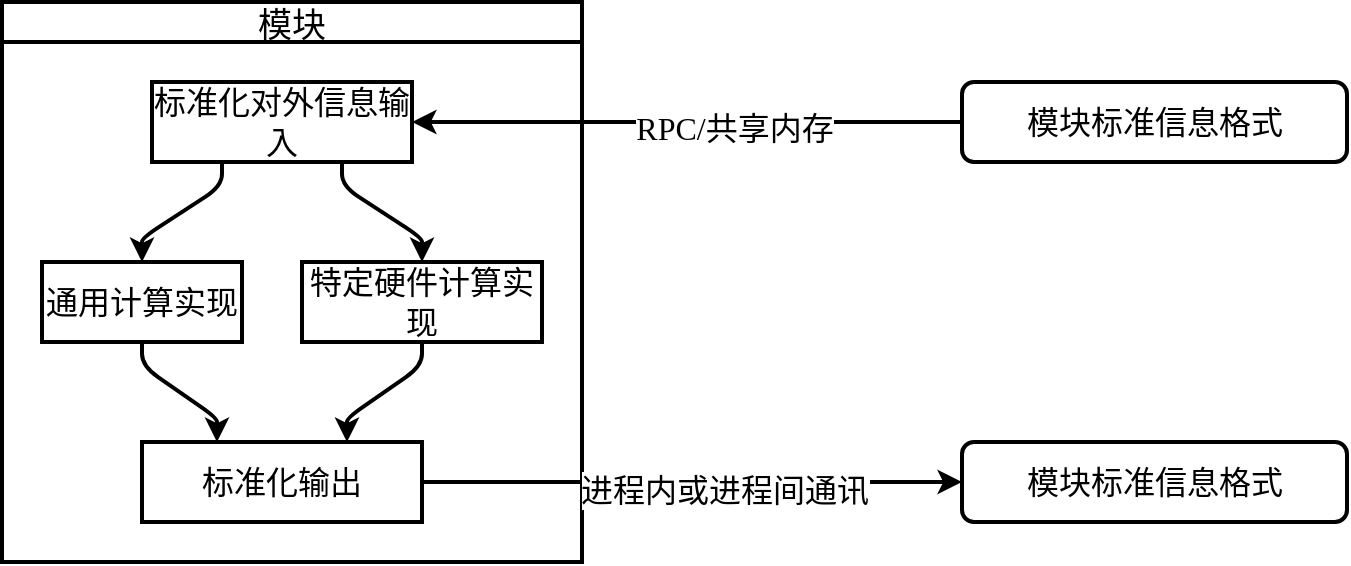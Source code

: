 <mxfile version="20.8.23" type="github" pages="14">
  <diagram name="Page-1" id="ff44883e-f642-bcb2-894b-16b3d25a3f0b">
    <mxGraphModel dx="1360" dy="761" grid="1" gridSize="10" guides="1" tooltips="1" connect="1" arrows="1" fold="1" page="1" pageScale="1.5" pageWidth="1169" pageHeight="826" background="none" math="0" shadow="0">
      <root>
        <mxCell id="0" style=";html=1;" />
        <mxCell id="1" style=";html=1;" parent="0" />
        <mxCell id="J4eRakNXAwgncqQI4Eo2-7" value="模块" style="swimlane;startSize=20;horizontal=1;childLayout=flowLayout;flowOrientation=north;resizable=0;interRankCellSpacing=50;containerType=tree;fontSize=17;strokeWidth=2;shadow=0;fontFamily=Times New Roman;fontStyle=0" parent="1" vertex="1">
          <mxGeometry x="320" y="390" width="290" height="280" as="geometry" />
        </mxCell>
        <mxCell id="J4eRakNXAwgncqQI4Eo2-8" value="标准化对外信息输入" style="whiteSpace=wrap;html=1;strokeWidth=2;shadow=0;fontFamily=Times New Roman;fontSize=16;" parent="J4eRakNXAwgncqQI4Eo2-7" vertex="1">
          <mxGeometry x="75" y="40" width="130" height="40" as="geometry" />
        </mxCell>
        <mxCell id="J4eRakNXAwgncqQI4Eo2-9" value="通用计算实现" style="whiteSpace=wrap;html=1;strokeWidth=2;shadow=0;fontFamily=Times New Roman;fontSize=16;" parent="J4eRakNXAwgncqQI4Eo2-7" vertex="1">
          <mxGeometry x="20" y="130" width="100" height="40" as="geometry" />
        </mxCell>
        <mxCell id="J4eRakNXAwgncqQI4Eo2-10" value="" style="html=1;rounded=1;curved=0;sourcePerimeterSpacing=0;targetPerimeterSpacing=0;startSize=6;endSize=6;noEdgeStyle=1;orthogonal=1;strokeWidth=2;shadow=0;fontFamily=Times New Roman;fontSize=16;" parent="J4eRakNXAwgncqQI4Eo2-7" source="J4eRakNXAwgncqQI4Eo2-8" target="J4eRakNXAwgncqQI4Eo2-9" edge="1">
          <mxGeometry relative="1" as="geometry">
            <Array as="points">
              <mxPoint x="110" y="92" />
              <mxPoint x="70" y="118" />
            </Array>
          </mxGeometry>
        </mxCell>
        <mxCell id="J4eRakNXAwgncqQI4Eo2-11" value="特定硬件计算实现" style="whiteSpace=wrap;html=1;strokeWidth=2;shadow=0;fontFamily=Times New Roman;fontSize=16;" parent="J4eRakNXAwgncqQI4Eo2-7" vertex="1">
          <mxGeometry x="150" y="130" width="120" height="40" as="geometry" />
        </mxCell>
        <mxCell id="J4eRakNXAwgncqQI4Eo2-12" value="" style="html=1;rounded=1;curved=0;sourcePerimeterSpacing=0;targetPerimeterSpacing=0;startSize=6;endSize=6;noEdgeStyle=1;orthogonal=1;strokeWidth=2;shadow=0;fontFamily=Times New Roman;fontSize=16;" parent="J4eRakNXAwgncqQI4Eo2-7" source="J4eRakNXAwgncqQI4Eo2-8" target="J4eRakNXAwgncqQI4Eo2-11" edge="1">
          <mxGeometry relative="1" as="geometry">
            <Array as="points">
              <mxPoint x="170" y="92" />
              <mxPoint x="210" y="118" />
            </Array>
          </mxGeometry>
        </mxCell>
        <mxCell id="J4eRakNXAwgncqQI4Eo2-13" value="标准化输出" style="whiteSpace=wrap;html=1;strokeWidth=2;shadow=0;fontFamily=Times New Roman;fontSize=16;" parent="J4eRakNXAwgncqQI4Eo2-7" vertex="1">
          <mxGeometry x="70" y="220" width="140" height="40" as="geometry" />
        </mxCell>
        <mxCell id="J4eRakNXAwgncqQI4Eo2-14" value="" style="html=1;rounded=1;curved=0;sourcePerimeterSpacing=0;targetPerimeterSpacing=0;startSize=6;endSize=6;noEdgeStyle=1;orthogonal=1;strokeWidth=2;shadow=0;fontFamily=Times New Roman;fontSize=16;" parent="J4eRakNXAwgncqQI4Eo2-7" source="J4eRakNXAwgncqQI4Eo2-9" target="J4eRakNXAwgncqQI4Eo2-13" edge="1">
          <mxGeometry relative="1" as="geometry">
            <Array as="points">
              <mxPoint x="70" y="182" />
              <mxPoint x="107.5" y="208" />
            </Array>
          </mxGeometry>
        </mxCell>
        <mxCell id="J4eRakNXAwgncqQI4Eo2-15" value="" style="html=1;rounded=1;curved=0;sourcePerimeterSpacing=0;targetPerimeterSpacing=0;startSize=6;endSize=6;noEdgeStyle=1;orthogonal=1;strokeWidth=2;shadow=0;fontFamily=Times New Roman;fontSize=16;" parent="J4eRakNXAwgncqQI4Eo2-7" source="J4eRakNXAwgncqQI4Eo2-11" target="J4eRakNXAwgncqQI4Eo2-13" edge="1">
          <mxGeometry relative="1" as="geometry">
            <Array as="points">
              <mxPoint x="210" y="182" />
              <mxPoint x="172.5" y="208" />
            </Array>
          </mxGeometry>
        </mxCell>
        <mxCell id="J4eRakNXAwgncqQI4Eo2-17" value="" style="edgeStyle=orthogonalEdgeStyle;rounded=0;orthogonalLoop=1;jettySize=auto;html=1;shadow=0;strokeWidth=2;fontSize=16;fontFamily=Times New Roman;" parent="1" source="J4eRakNXAwgncqQI4Eo2-16" target="J4eRakNXAwgncqQI4Eo2-8" edge="1">
          <mxGeometry relative="1" as="geometry" />
        </mxCell>
        <mxCell id="J4eRakNXAwgncqQI4Eo2-22" value="RPC/共享内存" style="edgeLabel;html=1;align=center;verticalAlign=middle;resizable=0;points=[];fontSize=16;fontFamily=Times New Roman;" parent="J4eRakNXAwgncqQI4Eo2-17" vertex="1" connectable="0">
          <mxGeometry x="-0.172" y="3" relative="1" as="geometry">
            <mxPoint as="offset" />
          </mxGeometry>
        </mxCell>
        <mxCell id="J4eRakNXAwgncqQI4Eo2-16" value="&lt;font style=&quot;font-size: 16px;&quot;&gt;模块标准信息格式&lt;/font&gt;" style="rounded=1;whiteSpace=wrap;html=1;shadow=0;strokeWidth=2;fontFamily=Times New Roman;fontSize=16;" parent="1" vertex="1">
          <mxGeometry x="800" y="430" width="192.5" height="40" as="geometry" />
        </mxCell>
        <mxCell id="J4eRakNXAwgncqQI4Eo2-20" style="edgeStyle=orthogonalEdgeStyle;rounded=0;orthogonalLoop=1;jettySize=auto;html=1;exitX=1;exitY=0.5;exitDx=0;exitDy=0;entryX=0;entryY=0.5;entryDx=0;entryDy=0;shadow=0;strokeWidth=2;fontSize=16;fontFamily=Times New Roman;" parent="1" source="J4eRakNXAwgncqQI4Eo2-13" target="J4eRakNXAwgncqQI4Eo2-21" edge="1">
          <mxGeometry relative="1" as="geometry">
            <mxPoint x="740.0" y="630" as="targetPoint" />
            <Array as="points" />
          </mxGeometry>
        </mxCell>
        <mxCell id="J4eRakNXAwgncqQI4Eo2-24" value="进程内或进程间通讯" style="edgeLabel;html=1;align=center;verticalAlign=middle;resizable=0;points=[];fontSize=16;fontFamily=Times New Roman;" parent="J4eRakNXAwgncqQI4Eo2-20" vertex="1" connectable="0">
          <mxGeometry x="0.11" y="-3" relative="1" as="geometry">
            <mxPoint x="1" y="1" as="offset" />
          </mxGeometry>
        </mxCell>
        <mxCell id="J4eRakNXAwgncqQI4Eo2-21" value="&lt;font style=&quot;font-size: 16px;&quot;&gt;模块标准信息格式&lt;/font&gt;" style="rounded=1;whiteSpace=wrap;html=1;shadow=0;strokeWidth=2;fontFamily=Times New Roman;fontSize=16;" parent="1" vertex="1">
          <mxGeometry x="800" y="610" width="192.5" height="40" as="geometry" />
        </mxCell>
      </root>
    </mxGraphModel>
  </diagram>
  <diagram id="88nOQ1RoYFV6DPOOOQh1" name="Page-2">
    <mxGraphModel dx="1360" dy="761" grid="1" gridSize="10" guides="1" tooltips="1" connect="1" arrows="1" fold="1" page="1" pageScale="1" pageWidth="850" pageHeight="1100" math="0" shadow="0">
      <root>
        <mxCell id="0" />
        <mxCell id="1" parent="0" />
        <mxCell id="I9LRxlnZe8yP3poBnPRO-37" value="" style="edgeStyle=orthogonalEdgeStyle;sourcePerimeterSpacing=0;targetPerimeterSpacing=0;startArrow=none;endArrow=none;rounded=0;targetPortConstraint=eastwest;sourcePortConstraint=northsouth;curved=0;rounded=0;shadow=0;strokeWidth=2;fontSize=13;" parent="1" target="I9LRxlnZe8yP3poBnPRO-39" edge="1">
          <mxGeometry relative="1" as="geometry">
            <mxPoint x="180" y="220" as="sourcePoint" />
          </mxGeometry>
        </mxCell>
        <mxCell id="I9LRxlnZe8yP3poBnPRO-38" value="" style="edgeStyle=orthogonalEdgeStyle;sourcePerimeterSpacing=0;targetPerimeterSpacing=0;startArrow=none;endArrow=none;rounded=0;targetPortConstraint=eastwest;sourcePortConstraint=northsouth;curved=0;rounded=0;shadow=0;strokeWidth=2;fontSize=13;" parent="1" target="I9LRxlnZe8yP3poBnPRO-40" edge="1">
          <mxGeometry relative="1" as="geometry">
            <mxPoint x="180" y="220" as="sourcePoint" />
          </mxGeometry>
        </mxCell>
        <mxCell id="I9LRxlnZe8yP3poBnPRO-49" style="edgeStyle=orthogonalEdgeStyle;rounded=0;orthogonalLoop=1;jettySize=auto;html=1;exitX=0;exitY=0.5;exitDx=0;exitDy=0;entryX=0;entryY=0.5;entryDx=0;entryDy=0;shadow=0;strokeWidth=2;fontSize=13;" parent="1" source="I9LRxlnZe8yP3poBnPRO-39" target="I9LRxlnZe8yP3poBnPRO-47" edge="1">
          <mxGeometry relative="1" as="geometry" />
        </mxCell>
        <mxCell id="I9LRxlnZe8yP3poBnPRO-51" style="edgeStyle=orthogonalEdgeStyle;rounded=0;orthogonalLoop=1;jettySize=auto;html=1;exitX=0;exitY=0.5;exitDx=0;exitDy=0;entryX=0;entryY=0.5;entryDx=0;entryDy=0;shadow=0;strokeWidth=2;fontSize=13;" parent="1" source="I9LRxlnZe8yP3poBnPRO-39" target="I9LRxlnZe8yP3poBnPRO-48" edge="1">
          <mxGeometry relative="1" as="geometry" />
        </mxCell>
        <mxCell id="I9LRxlnZe8yP3poBnPRO-39" value="量化模型" style="whiteSpace=wrap;html=1;align=center;verticalAlign=middle;treeFolding=1;treeMoving=1;shadow=0;strokeWidth=2;fontSize=13;" parent="1" vertex="1" collapsed="1">
          <mxGeometry x="90" y="260" width="80" height="30" as="geometry" />
        </mxCell>
        <mxCell id="I9LRxlnZe8yP3poBnPRO-40" value="完整参数" style="whiteSpace=wrap;html=1;align=center;verticalAlign=middle;treeFolding=1;treeMoving=1;shadow=0;strokeWidth=2;fontSize=13;" parent="1" vertex="1">
          <mxGeometry x="190" y="260" width="80" height="30" as="geometry" />
        </mxCell>
        <mxCell id="I9LRxlnZe8yP3poBnPRO-41" value="标准输入" style="ellipse;whiteSpace=wrap;html=1;align=center;newEdgeStyle={&quot;edgeStyle&quot;:&quot;entityRelationEdgeStyle&quot;,&quot;startArrow&quot;:&quot;none&quot;,&quot;endArrow&quot;:&quot;none&quot;,&quot;segment&quot;:10,&quot;curved&quot;:1,&quot;sourcePerimeterSpacing&quot;:0,&quot;targetPerimeterSpacing&quot;:0};treeFolding=1;treeMoving=1;shadow=0;strokeWidth=2;fontSize=13;" parent="1" vertex="1" collapsed="1">
          <mxGeometry x="130" y="180" width="100" height="40" as="geometry" />
        </mxCell>
        <mxCell id="I9LRxlnZe8yP3poBnPRO-43" value="" style="edgeStyle=orthogonalEdgeStyle;sourcePerimeterSpacing=0;targetPerimeterSpacing=0;startArrow=none;endArrow=none;rounded=0;targetPortConstraint=eastwest;sourcePortConstraint=northsouth;curved=0;rounded=0;shadow=0;strokeWidth=2;fontSize=13;" parent="1" target="I9LRxlnZe8yP3poBnPRO-45" edge="1">
          <mxGeometry relative="1" as="geometry">
            <mxPoint x="230" y="290" as="sourcePoint" />
          </mxGeometry>
        </mxCell>
        <mxCell id="I9LRxlnZe8yP3poBnPRO-44" value="" style="edgeStyle=orthogonalEdgeStyle;sourcePerimeterSpacing=0;targetPerimeterSpacing=0;startArrow=none;endArrow=none;rounded=0;targetPortConstraint=eastwest;sourcePortConstraint=northsouth;curved=0;rounded=0;shadow=0;strokeWidth=2;fontSize=13;" parent="1" target="I9LRxlnZe8yP3poBnPRO-46" edge="1">
          <mxGeometry relative="1" as="geometry">
            <mxPoint x="230" y="290" as="sourcePoint" />
          </mxGeometry>
        </mxCell>
        <mxCell id="I9LRxlnZe8yP3poBnPRO-60" style="edgeStyle=orthogonalEdgeStyle;rounded=0;orthogonalLoop=1;jettySize=auto;html=1;exitX=0.5;exitY=1;exitDx=0;exitDy=0;entryX=0.5;entryY=0;entryDx=0;entryDy=0;shadow=0;strokeWidth=2;fontSize=13;" parent="1" source="I9LRxlnZe8yP3poBnPRO-45" target="I9LRxlnZe8yP3poBnPRO-53" edge="1">
          <mxGeometry relative="1" as="geometry" />
        </mxCell>
        <mxCell id="I9LRxlnZe8yP3poBnPRO-65" value="GPU&amp;nbsp; CPU均可" style="edgeLabel;html=1;align=center;verticalAlign=middle;resizable=0;points=[];fontSize=13;" parent="I9LRxlnZe8yP3poBnPRO-60" vertex="1" connectable="0">
          <mxGeometry x="-0.238" y="-2" relative="1" as="geometry">
            <mxPoint y="1" as="offset" />
          </mxGeometry>
        </mxCell>
        <mxCell id="I9LRxlnZe8yP3poBnPRO-45" value="ONNX(通用表示)" style="whiteSpace=wrap;html=1;align=center;verticalAlign=middle;treeFolding=1;treeMoving=1;shadow=0;strokeWidth=2;fontSize=13;" parent="1" vertex="1">
          <mxGeometry x="90" y="330" width="120" height="30" as="geometry" />
        </mxCell>
        <mxCell id="I9LRxlnZe8yP3poBnPRO-59" style="edgeStyle=orthogonalEdgeStyle;rounded=0;orthogonalLoop=1;jettySize=auto;html=1;exitX=1;exitY=0.5;exitDx=0;exitDy=0;entryX=0.5;entryY=0;entryDx=0;entryDy=0;shadow=0;strokeWidth=2;fontSize=13;" parent="1" source="I9LRxlnZe8yP3poBnPRO-46" target="I9LRxlnZe8yP3poBnPRO-53" edge="1">
          <mxGeometry relative="1" as="geometry" />
        </mxCell>
        <mxCell id="I9LRxlnZe8yP3poBnPRO-46" value="Torch jit etc.(框架生成)" style="whiteSpace=wrap;html=1;align=center;verticalAlign=middle;treeFolding=1;treeMoving=1;shadow=0;strokeWidth=2;fontSize=13;" parent="1" vertex="1">
          <mxGeometry x="250" y="330" width="150" height="30" as="geometry" />
        </mxCell>
        <mxCell id="I9LRxlnZe8yP3poBnPRO-54" style="edgeStyle=orthogonalEdgeStyle;rounded=0;orthogonalLoop=1;jettySize=auto;html=1;exitX=1;exitY=0.5;exitDx=0;exitDy=0;shadow=0;strokeWidth=2;fontSize=13;" parent="1" source="I9LRxlnZe8yP3poBnPRO-47" target="I9LRxlnZe8yP3poBnPRO-53" edge="1">
          <mxGeometry relative="1" as="geometry">
            <Array as="points">
              <mxPoint x="290" y="420" />
              <mxPoint x="290" y="420" />
            </Array>
          </mxGeometry>
        </mxCell>
        <mxCell id="I9LRxlnZe8yP3poBnPRO-64" value="只适合GPU 延迟低" style="edgeLabel;html=1;align=center;verticalAlign=middle;resizable=0;points=[];fontSize=13;" parent="I9LRxlnZe8yP3poBnPRO-54" vertex="1" connectable="0">
          <mxGeometry x="-0.2" y="1" relative="1" as="geometry">
            <mxPoint y="1" as="offset" />
          </mxGeometry>
        </mxCell>
        <mxCell id="I9LRxlnZe8yP3poBnPRO-47" value="TensorRT(GPU)" style="whiteSpace=wrap;html=1;align=center;verticalAlign=middle;treeFolding=1;treeMoving=1;shadow=0;strokeWidth=2;fontSize=13;" parent="1" vertex="1">
          <mxGeometry x="90" y="405" width="120" height="30" as="geometry" />
        </mxCell>
        <mxCell id="I9LRxlnZe8yP3poBnPRO-55" style="edgeStyle=orthogonalEdgeStyle;rounded=0;orthogonalLoop=1;jettySize=auto;html=1;exitX=1;exitY=0.5;exitDx=0;exitDy=0;shadow=0;strokeWidth=2;fontSize=13;" parent="1" source="I9LRxlnZe8yP3poBnPRO-48" target="I9LRxlnZe8yP3poBnPRO-53" edge="1">
          <mxGeometry relative="1" as="geometry" />
        </mxCell>
        <mxCell id="I9LRxlnZe8yP3poBnPRO-63" value="专用厂商支持 延迟低" style="edgeLabel;html=1;align=center;verticalAlign=middle;resizable=0;points=[];fontSize=13;" parent="I9LRxlnZe8yP3poBnPRO-55" vertex="1" connectable="0">
          <mxGeometry x="-0.249" relative="1" as="geometry">
            <mxPoint y="1" as="offset" />
          </mxGeometry>
        </mxCell>
        <mxCell id="I9LRxlnZe8yP3poBnPRO-48" value="专用格式(ASIC)" style="whiteSpace=wrap;html=1;align=center;verticalAlign=middle;treeFolding=1;treeMoving=1;shadow=0;strokeWidth=2;fontSize=13;" parent="1" vertex="1">
          <mxGeometry x="90" y="455" width="120" height="30" as="geometry" />
        </mxCell>
        <mxCell id="I9LRxlnZe8yP3poBnPRO-53" value="标准输出" style="ellipse;whiteSpace=wrap;html=1;align=center;newEdgeStyle={&quot;edgeStyle&quot;:&quot;entityRelationEdgeStyle&quot;,&quot;startArrow&quot;:&quot;none&quot;,&quot;endArrow&quot;:&quot;none&quot;,&quot;segment&quot;:10,&quot;curved&quot;:1,&quot;sourcePerimeterSpacing&quot;:0,&quot;targetPerimeterSpacing&quot;:0};treeFolding=1;treeMoving=1;shadow=0;strokeWidth=2;fontSize=13;" parent="1" vertex="1" collapsed="1">
          <mxGeometry x="375" y="400" width="100" height="40" as="geometry" />
        </mxCell>
      </root>
    </mxGraphModel>
  </diagram>
  <diagram id="cAwGUEVntmI_F43dTxjw" name="Page-3">
    <mxGraphModel dx="1360" dy="761" grid="1" gridSize="10" guides="1" tooltips="1" connect="1" arrows="1" fold="1" page="1" pageScale="1" pageWidth="850" pageHeight="1100" math="0" shadow="0">
      <root>
        <mxCell id="0" />
        <mxCell id="1" parent="0" />
        <mxCell id="kM-lnF4RQVkrhnvmC59n-1" value="标准输入" style="ellipse;whiteSpace=wrap;html=1;align=center;newEdgeStyle={&quot;edgeStyle&quot;:&quot;entityRelationEdgeStyle&quot;,&quot;startArrow&quot;:&quot;none&quot;,&quot;endArrow&quot;:&quot;none&quot;,&quot;segment&quot;:10,&quot;curved&quot;:1,&quot;sourcePerimeterSpacing&quot;:0,&quot;targetPerimeterSpacing&quot;:0};treeFolding=1;treeMoving=1;shadow=0;strokeWidth=2;fontSize=13;" parent="1" vertex="1" collapsed="1">
          <mxGeometry x="70" y="181.5" width="100" height="40" as="geometry" />
        </mxCell>
        <mxCell id="kM-lnF4RQVkrhnvmC59n-2" value="标准输出" style="ellipse;whiteSpace=wrap;html=1;align=center;newEdgeStyle={&quot;edgeStyle&quot;:&quot;entityRelationEdgeStyle&quot;,&quot;startArrow&quot;:&quot;none&quot;,&quot;endArrow&quot;:&quot;none&quot;,&quot;segment&quot;:10,&quot;curved&quot;:1,&quot;sourcePerimeterSpacing&quot;:0,&quot;targetPerimeterSpacing&quot;:0};treeFolding=1;treeMoving=1;shadow=0;strokeWidth=2;fontSize=13;" parent="1" vertex="1" collapsed="1">
          <mxGeometry x="600" y="181.5" width="100" height="40" as="geometry" />
        </mxCell>
        <mxCell id="kM-lnF4RQVkrhnvmC59n-3" value="&lt;font style=&quot;font-size: 18px;&quot;&gt;模块&lt;/font&gt;" style="swimlane;childLayout=stackLayout;horizontal=1;fillColor=none;horizontalStack=1;resizeParent=1;resizeParentMax=0;resizeLast=0;collapsible=0;strokeColor=none;stackBorder=10;stackSpacing=-12;resizable=1;align=center;points=[];whiteSpace=wrap;html=1;shadow=0;strokeWidth=2;fontSize=13;" parent="1" vertex="1">
          <mxGeometry x="230" y="140" width="296" height="100" as="geometry" />
        </mxCell>
        <mxCell id="kM-lnF4RQVkrhnvmC59n-4" value="函数1" style="shape=step;perimeter=stepPerimeter;fixedSize=1;points=[];whiteSpace=wrap;html=1;shadow=0;strokeWidth=2;fontSize=13;" parent="kM-lnF4RQVkrhnvmC59n-3" vertex="1">
          <mxGeometry x="10" y="33" width="100" height="57" as="geometry" />
        </mxCell>
        <mxCell id="kM-lnF4RQVkrhnvmC59n-5" value="函数2" style="shape=step;perimeter=stepPerimeter;fixedSize=1;points=[];whiteSpace=wrap;html=1;shadow=0;strokeWidth=2;fontSize=13;" parent="kM-lnF4RQVkrhnvmC59n-3" vertex="1">
          <mxGeometry x="98" y="33" width="100" height="57" as="geometry" />
        </mxCell>
        <mxCell id="kM-lnF4RQVkrhnvmC59n-6" value="函数3" style="shape=step;perimeter=stepPerimeter;fixedSize=1;points=[];whiteSpace=wrap;html=1;shadow=0;strokeWidth=2;fontSize=13;" parent="kM-lnF4RQVkrhnvmC59n-3" vertex="1">
          <mxGeometry x="186" y="33" width="100" height="57" as="geometry" />
        </mxCell>
        <mxCell id="kM-lnF4RQVkrhnvmC59n-19" value="" style="shape=singleArrow;whiteSpace=wrap;html=1;shadow=0;strokeWidth=2;fontSize=18;" parent="1" vertex="1">
          <mxGeometry x="180" y="186.5" width="70" height="30" as="geometry" />
        </mxCell>
        <mxCell id="kM-lnF4RQVkrhnvmC59n-21" value="" style="shape=singleArrow;whiteSpace=wrap;html=1;shadow=0;strokeWidth=2;fontSize=18;" parent="1" vertex="1">
          <mxGeometry x="520" y="186.5" width="70" height="30" as="geometry" />
        </mxCell>
        <mxCell id="kM-lnF4RQVkrhnvmC59n-23" value="" style="shape=crossbar;whiteSpace=wrap;html=1;rounded=1;shadow=0;strokeWidth=2;fontSize=18;" parent="1" vertex="1">
          <mxGeometry x="230" y="270" width="290" height="20" as="geometry" />
        </mxCell>
        <mxCell id="kM-lnF4RQVkrhnvmC59n-24" value="计算延迟" style="text;html=1;align=center;verticalAlign=middle;resizable=0;points=[];autosize=1;strokeColor=none;fillColor=none;fontSize=18;" parent="1" vertex="1">
          <mxGeometry x="320" y="300" width="100" height="40" as="geometry" />
        </mxCell>
      </root>
    </mxGraphModel>
  </diagram>
  <diagram id="2dj-pwP9cPlC5hCSlSAD" name="Page-4">
    <mxGraphModel dx="1360" dy="761" grid="1" gridSize="10" guides="1" tooltips="1" connect="1" arrows="1" fold="1" page="1" pageScale="1" pageWidth="980" pageHeight="1390" math="0" shadow="0">
      <root>
        <mxCell id="0" />
        <mxCell id="1" parent="0" />
        <mxCell id="rYw5ytY1l8sJg2uaQ8q9-25" style="edgeStyle=orthogonalEdgeStyle;rounded=0;orthogonalLoop=1;jettySize=auto;html=1;exitX=0;exitY=0;exitDx=0;exitDy=35;exitPerimeter=0;entryX=0;entryY=0.5;entryDx=0;entryDy=0;" parent="1" source="nQ3IIz4X14_1kvAiOT4W-1" target="rYw5ytY1l8sJg2uaQ8q9-27" edge="1">
          <mxGeometry relative="1" as="geometry" />
        </mxCell>
        <mxCell id="rYw5ytY1l8sJg2uaQ8q9-32" value="forward" style="edgeLabel;html=1;align=center;verticalAlign=middle;resizable=0;points=[];" parent="rYw5ytY1l8sJg2uaQ8q9-25" vertex="1" connectable="0">
          <mxGeometry x="0.339" y="1" relative="1" as="geometry">
            <mxPoint x="-20" y="1" as="offset" />
          </mxGeometry>
        </mxCell>
        <mxCell id="nQ3IIz4X14_1kvAiOT4W-1" value="输入模块" style="shape=module;align=left;spacingLeft=20;align=center;verticalAlign=top;" parent="1" vertex="1">
          <mxGeometry x="210" y="40" width="100" height="50" as="geometry" />
        </mxCell>
        <mxCell id="rYw5ytY1l8sJg2uaQ8q9-4" value="前处理" style="swimlane;fontStyle=0;childLayout=stackLayout;horizontal=1;startSize=26;fillColor=none;horizontalStack=0;resizeParent=1;resizeParentMax=0;resizeLast=0;collapsible=1;marginBottom=0;html=1;" parent="1" vertex="1">
          <mxGeometry x="360" y="20" width="160" height="156" as="geometry">
            <mxRectangle x="270" y="160" width="80" height="30" as="alternateBounds" />
          </mxGeometry>
        </mxCell>
        <mxCell id="rYw5ytY1l8sJg2uaQ8q9-5" value="尺寸缩放(Resize)" style="text;strokeColor=none;fillColor=none;align=left;verticalAlign=top;spacingLeft=4;spacingRight=4;overflow=hidden;rotatable=0;points=[[0,0.5],[1,0.5]];portConstraint=eastwest;whiteSpace=wrap;html=1;" parent="rYw5ytY1l8sJg2uaQ8q9-4" vertex="1">
          <mxGeometry y="26" width="160" height="26" as="geometry" />
        </mxCell>
        <mxCell id="rYw5ytY1l8sJg2uaQ8q9-6" value="归一化(Normalize)" style="text;strokeColor=none;fillColor=none;align=left;verticalAlign=top;spacingLeft=4;spacingRight=4;overflow=hidden;rotatable=0;points=[[0,0.5],[1,0.5]];portConstraint=eastwest;whiteSpace=wrap;html=1;" parent="rYw5ytY1l8sJg2uaQ8q9-4" vertex="1">
          <mxGeometry y="52" width="160" height="26" as="geometry" />
        </mxCell>
        <mxCell id="rYw5ytY1l8sJg2uaQ8q9-27" value="颜色空间转换(Color-space)" style="text;strokeColor=none;fillColor=none;align=left;verticalAlign=top;spacingLeft=4;spacingRight=4;overflow=hidden;rotatable=0;points=[[0,0.5],[1,0.5]];portConstraint=eastwest;whiteSpace=wrap;html=1;" parent="rYw5ytY1l8sJg2uaQ8q9-4" vertex="1">
          <mxGeometry y="78" width="160" height="26" as="geometry" />
        </mxCell>
        <mxCell id="rYw5ytY1l8sJg2uaQ8q9-7" value="解码(Decode)" style="text;strokeColor=none;fillColor=none;align=left;verticalAlign=top;spacingLeft=4;spacingRight=4;overflow=hidden;rotatable=0;points=[[0,0.5],[1,0.5]];portConstraint=eastwest;whiteSpace=wrap;html=1;" parent="rYw5ytY1l8sJg2uaQ8q9-4" vertex="1">
          <mxGeometry y="104" width="160" height="26" as="geometry" />
        </mxCell>
        <mxCell id="vSAr412pvPbtWCo4lgjW-3" value="etc." style="text;strokeColor=none;fillColor=none;align=left;verticalAlign=top;spacingLeft=4;spacingRight=4;overflow=hidden;rotatable=0;points=[[0,0.5],[1,0.5]];portConstraint=eastwest;whiteSpace=wrap;html=1;" parent="rYw5ytY1l8sJg2uaQ8q9-4" vertex="1">
          <mxGeometry y="130" width="160" height="26" as="geometry" />
        </mxCell>
        <mxCell id="rYw5ytY1l8sJg2uaQ8q9-8" value="后处理" style="swimlane;fontStyle=0;childLayout=stackLayout;horizontal=1;startSize=26;fillColor=none;horizontalStack=0;resizeParent=1;resizeParentMax=0;resizeLast=0;collapsible=1;marginBottom=0;html=1;" parent="1" vertex="1">
          <mxGeometry x="280" y="210" width="210" height="110" as="geometry" />
        </mxCell>
        <mxCell id="rYw5ytY1l8sJg2uaQ8q9-9" value="NMS(Non-maximum Suppression)" style="text;strokeColor=none;fillColor=none;align=left;verticalAlign=top;spacingLeft=4;spacingRight=4;overflow=hidden;rotatable=0;points=[[0,0.5],[1,0.5]];portConstraint=eastwest;whiteSpace=wrap;html=1;" parent="rYw5ytY1l8sJg2uaQ8q9-8" vertex="1">
          <mxGeometry y="26" width="210" height="26" as="geometry" />
        </mxCell>
        <mxCell id="rYw5ytY1l8sJg2uaQ8q9-11" value="特征去重(feature deduplication)" style="text;strokeColor=none;fillColor=none;align=left;verticalAlign=top;spacingLeft=4;spacingRight=4;overflow=hidden;rotatable=0;points=[[0,0.5],[1,0.5]];portConstraint=eastwest;whiteSpace=wrap;html=1;" parent="rYw5ytY1l8sJg2uaQ8q9-8" vertex="1">
          <mxGeometry y="52" width="210" height="28" as="geometry" />
        </mxCell>
        <mxCell id="vSAr412pvPbtWCo4lgjW-4" value="etc." style="text;strokeColor=none;fillColor=none;align=left;verticalAlign=top;spacingLeft=4;spacingRight=4;overflow=hidden;rotatable=0;points=[[0,0.5],[1,0.5]];portConstraint=eastwest;whiteSpace=wrap;html=1;" parent="rYw5ytY1l8sJg2uaQ8q9-8" vertex="1">
          <mxGeometry y="80" width="210" height="30" as="geometry" />
        </mxCell>
        <mxCell id="rYw5ytY1l8sJg2uaQ8q9-42" style="edgeStyle=orthogonalEdgeStyle;rounded=0;orthogonalLoop=1;jettySize=auto;html=1;exitX=0;exitY=0;exitDx=0;exitDy=35;exitPerimeter=0;entryX=0.5;entryY=1;entryDx=0;entryDy=0;" parent="1" source="rYw5ytY1l8sJg2uaQ8q9-12" target="rYw5ytY1l8sJg2uaQ8q9-38" edge="1">
          <mxGeometry relative="1" as="geometry" />
        </mxCell>
        <mxCell id="rYw5ytY1l8sJg2uaQ8q9-12" value="输出模块" style="shape=module;align=left;spacingLeft=20;align=center;verticalAlign=top;" parent="1" vertex="1">
          <mxGeometry x="120" y="268" width="100" height="50" as="geometry" />
        </mxCell>
        <mxCell id="rYw5ytY1l8sJg2uaQ8q9-14" value="" style="html=1;points=[];perimeter=orthogonalPerimeter;outlineConnect=0;targetShapes=umlLifeline;portConstraint=eastwest;newEdgeStyle={&quot;edgeStyle&quot;:&quot;elbowEdgeStyle&quot;,&quot;elbow&quot;:&quot;vertical&quot;,&quot;curved&quot;:0,&quot;rounded&quot;:0};fillColor=none;" parent="1" vertex="1">
          <mxGeometry x="620" y="10" width="10" height="330" as="geometry" />
        </mxCell>
        <mxCell id="rYw5ytY1l8sJg2uaQ8q9-15" value="dispatch" style="html=1;verticalAlign=bottom;endArrow=block;edgeStyle=elbowEdgeStyle;elbow=vertical;curved=0;rounded=0;exitX=1.029;exitY=0.231;exitDx=0;exitDy=0;exitPerimeter=0;dashed=1;" parent="1" source="rYw5ytY1l8sJg2uaQ8q9-6" edge="1">
          <mxGeometry relative="1" as="geometry">
            <mxPoint x="550" y="110" as="sourcePoint" />
            <mxPoint x="620" y="78" as="targetPoint" />
          </mxGeometry>
        </mxCell>
        <mxCell id="rYw5ytY1l8sJg2uaQ8q9-16" value="return" style="html=1;verticalAlign=bottom;endArrow=open;dashed=1;endSize=8;edgeStyle=elbowEdgeStyle;elbow=vertical;curved=0;rounded=0;entryX=1;entryY=0.5;entryDx=0;entryDy=0;" parent="1" source="rYw5ytY1l8sJg2uaQ8q9-14" target="rYw5ytY1l8sJg2uaQ8q9-11" edge="1">
          <mxGeometry relative="1" as="geometry">
            <mxPoint x="517.76" y="334.002" as="targetPoint" />
          </mxGeometry>
        </mxCell>
        <mxCell id="rYw5ytY1l8sJg2uaQ8q9-18" value="" style="rounded=1;absoluteArcSize=1;html=1;arcSize=10;labelBackgroundColor=#FFFFFF;sketch=1;hachureGap=4;jiggle=2;curveFitting=1;fontFamily=Times New Roman;fontSize=14;fontColor=#000000;" parent="1" vertex="1">
          <mxGeometry x="640" y="10" width="140" height="110" as="geometry" />
        </mxCell>
        <mxCell id="rYw5ytY1l8sJg2uaQ8q9-19" value="推理" style="html=1;shape=mxgraph.er.anchor;whiteSpace=wrap;labelBackgroundColor=#FFFFFF;sketch=1;hachureGap=4;jiggle=2;curveFitting=1;fontFamily=Times New Roman;fontSize=14;fontColor=#000000;" parent="rYw5ytY1l8sJg2uaQ8q9-18" vertex="1">
          <mxGeometry width="55" height="100" as="geometry" />
        </mxCell>
        <mxCell id="rYw5ytY1l8sJg2uaQ8q9-20" value="&lt;div&gt;ASIC&lt;/div&gt;&lt;div&gt;GPU&lt;br&gt;&lt;/div&gt;&lt;div&gt;...&lt;/div&gt;&lt;div&gt;Model&lt;/div&gt;&lt;div&gt;Version_0&lt;br&gt;&lt;/div&gt;&lt;div&gt;...&lt;br&gt;&lt;/div&gt;" style="rounded=1;absoluteArcSize=1;html=1;arcSize=10;whiteSpace=wrap;points=[];strokeColor=inherit;fillColor=inherit;labelBackgroundColor=#FFFFFF;sketch=1;hachureGap=4;jiggle=2;curveFitting=1;fontFamily=Times New Roman;fontSize=14;fontColor=#000000;" parent="rYw5ytY1l8sJg2uaQ8q9-18" vertex="1">
          <mxGeometry x="55" y="5" width="85" height="105" as="geometry" />
        </mxCell>
        <mxCell id="rYw5ytY1l8sJg2uaQ8q9-21" value="" style="rounded=1;absoluteArcSize=1;html=1;arcSize=10;labelBackgroundColor=#FFFFFF;sketch=1;hachureGap=4;jiggle=2;curveFitting=1;fontFamily=Times New Roman;fontSize=14;fontColor=#000000;" parent="1" vertex="1">
          <mxGeometry x="640" y="230" width="140" height="110" as="geometry" />
        </mxCell>
        <mxCell id="rYw5ytY1l8sJg2uaQ8q9-22" value="推理" style="html=1;shape=mxgraph.er.anchor;whiteSpace=wrap;labelBackgroundColor=#FFFFFF;sketch=1;hachureGap=4;jiggle=2;curveFitting=1;fontFamily=Times New Roman;fontSize=14;fontColor=#000000;" parent="rYw5ytY1l8sJg2uaQ8q9-21" vertex="1">
          <mxGeometry width="55" height="100" as="geometry" />
        </mxCell>
        <mxCell id="rYw5ytY1l8sJg2uaQ8q9-23" value="ASIC&lt;br&gt;GPU&lt;br&gt;&lt;div&gt;...&lt;/div&gt;&lt;div&gt;Model1&lt;/div&gt;&lt;div&gt;Version_1&lt;/div&gt;&lt;div&gt;...&lt;br&gt;&lt;/div&gt;" style="rounded=1;absoluteArcSize=1;html=1;arcSize=10;whiteSpace=wrap;points=[];strokeColor=inherit;fillColor=inherit;labelBackgroundColor=#FFFFFF;sketch=1;hachureGap=4;jiggle=2;curveFitting=1;fontFamily=Times New Roman;fontSize=14;fontColor=#000000;" parent="rYw5ytY1l8sJg2uaQ8q9-21" vertex="1">
          <mxGeometry x="55" y="5" width="85" height="105" as="geometry" />
        </mxCell>
        <mxCell id="rYw5ytY1l8sJg2uaQ8q9-26" style="edgeStyle=orthogonalEdgeStyle;rounded=0;orthogonalLoop=1;jettySize=auto;html=1;exitX=0;exitY=0.5;exitDx=0;exitDy=0;entryX=0;entryY=0;entryDx=0;entryDy=15;entryPerimeter=0;" parent="1" source="rYw5ytY1l8sJg2uaQ8q9-9" target="rYw5ytY1l8sJg2uaQ8q9-12" edge="1">
          <mxGeometry relative="1" as="geometry">
            <mxPoint x="350" y="275" as="sourcePoint" />
            <Array as="points">
              <mxPoint x="280" y="280" />
              <mxPoint x="250" y="280" />
              <mxPoint x="250" y="248" />
              <mxPoint x="100" y="248" />
              <mxPoint x="100" y="283" />
            </Array>
          </mxGeometry>
        </mxCell>
        <mxCell id="rYw5ytY1l8sJg2uaQ8q9-33" value="forward" style="edgeLabel;html=1;align=center;verticalAlign=middle;resizable=0;points=[];" parent="rYw5ytY1l8sJg2uaQ8q9-26" vertex="1" connectable="0">
          <mxGeometry x="-0.244" relative="1" as="geometry">
            <mxPoint x="-16" as="offset" />
          </mxGeometry>
        </mxCell>
        <mxCell id="rYw5ytY1l8sJg2uaQ8q9-44" style="edgeStyle=orthogonalEdgeStyle;rounded=0;orthogonalLoop=1;jettySize=auto;html=1;exitX=0.5;exitY=0;exitDx=0;exitDy=0;entryX=0;entryY=0;entryDx=0;entryDy=15;entryPerimeter=0;" parent="1" source="rYw5ytY1l8sJg2uaQ8q9-38" target="nQ3IIz4X14_1kvAiOT4W-1" edge="1">
          <mxGeometry relative="1" as="geometry" />
        </mxCell>
        <mxCell id="rYw5ytY1l8sJg2uaQ8q9-38" value="Shared_memory" style="swimlane;fontStyle=0;align=center;verticalAlign=middle;childLayout=stackLayout;horizontal=1;startSize=30;horizontalStack=0;resizeParent=0;resizeLast=1;container=0;fontColor=#000000;collapsible=0;rounded=1;arcSize=30;strokeColor=#ff0000;fillColor=#ffffc0;swimlaneFillColor=#ffffc0;dropTarget=0;fontFamily=Times New Roman;fontSize=20;" parent="1" vertex="1">
          <mxGeometry x="10" y="125" width="160" height="60" as="geometry" />
        </mxCell>
        <mxCell id="rYw5ytY1l8sJg2uaQ8q9-39" value="RPC" style="text;html=1;strokeColor=none;fillColor=none;align=center;verticalAlign=middle;spacingLeft=4;spacingRight=4;whiteSpace=wrap;overflow=hidden;rotatable=0;fontColor=#000000;fontSize=20;fontFamily=Times New Roman;" parent="rYw5ytY1l8sJg2uaQ8q9-38" vertex="1">
          <mxGeometry y="30" width="160" height="30" as="geometry" />
        </mxCell>
        <mxCell id="vSAr412pvPbtWCo4lgjW-1" value="RPC" style="text;html=1;strokeColor=none;fillColor=none;align=center;verticalAlign=middle;spacingLeft=4;spacingRight=4;whiteSpace=wrap;overflow=hidden;rotatable=0;fontColor=#000000;fontSize=20;fontFamily=Times New Roman;" parent="rYw5ytY1l8sJg2uaQ8q9-38" vertex="1">
          <mxGeometry y="60" width="160" as="geometry" />
        </mxCell>
      </root>
    </mxGraphModel>
  </diagram>
  <diagram id="iteJUscRGpFRKAMsnBOK" name="Page-5">
    <mxGraphModel dx="3117" dy="1268" grid="1" gridSize="10" guides="1" tooltips="1" connect="1" arrows="1" fold="1" page="1" pageScale="1" pageWidth="850" pageHeight="1100" background="#ffffff" math="0" shadow="0">
      <root>
        <mxCell id="0" />
        <mxCell id="1" parent="0" />
        <mxCell id="OTqlcqx55g9iVUikdxtE-9" value="" style="shape=image;verticalLabelPosition=bottom;labelBackgroundColor=default;verticalAlign=top;aspect=fixed;imageAspect=0;image=https://encrypted-tbn0.gstatic.com/images?q=tbn:ANd9GcTDT44RWYtckWChEbAMrDfi3juWg3h-mdfiBw&amp;usqp=CAU;" parent="1" vertex="1">
          <mxGeometry x="-517" y="518" width="91.76" height="65" as="geometry" />
        </mxCell>
        <mxCell id="b-71_oD0-osCCNy_wO3A-6" style="edgeStyle=orthogonalEdgeStyle;rounded=0;orthogonalLoop=1;jettySize=auto;html=1;exitX=0.5;exitY=1;exitDx=0;exitDy=0;entryX=0;entryY=0.5;entryDx=0;entryDy=0;fontFamily=Helvetica;fontSize=20;fontColor=none;" edge="1" parent="1" source="b-71_oD0-osCCNy_wO3A-4" target="b-71_oD0-osCCNy_wO3A-5">
          <mxGeometry relative="1" as="geometry" />
        </mxCell>
        <mxCell id="b-71_oD0-osCCNy_wO3A-4" value="&lt;font style=&quot;font-size: 19px;&quot;&gt;&lt;font style=&quot;font-size: 19px;&quot;&gt;&lt;font style=&quot;font-size: 19px;&quot;&gt;&lt;font style=&quot;font-size: 19px;&quot;&gt;&lt;font style=&quot;font-size: 19px;&quot;&gt;&lt;font style=&quot;font-size: 19px;&quot;&gt;&lt;font style=&quot;font-size: 19px;&quot;&gt;&lt;font style=&quot;font-size: 19px;&quot;&gt;&lt;font style=&quot;font-size: 19px;&quot;&gt;&lt;font style=&quot;font-size: 19px;&quot;&gt;&lt;font style=&quot;font-size: 19px;&quot;&gt;&lt;font style=&quot;font-size: 19px;&quot;&gt;&lt;font style=&quot;font-size: 19px;&quot;&gt;&lt;font style=&quot;font-size: 19px;&quot;&gt;&lt;font style=&quot;font-size: 19px;&quot;&gt;&lt;font style=&quot;font-size: 19px;&quot;&gt;&lt;font style=&quot;font-size: 20px;&quot;&gt;eBPF 程序(USDT 处理程序)&lt;/font&gt;&lt;/font&gt;&lt;/font&gt;&lt;/font&gt;&lt;/font&gt;&lt;/font&gt;&lt;/font&gt;&lt;/font&gt;&lt;/font&gt;&lt;/font&gt;&lt;/font&gt;&lt;/font&gt;&lt;/font&gt;&lt;/font&gt;&lt;/font&gt;&lt;/font&gt;&lt;/font&gt;" style="rounded=1;whiteSpace=wrap;html=1;labelBackgroundColor=none;fontFamily=Helvetica;fontSize=2;fillColor=#fff2cc;strokeColor=#d6b656;strokeWidth=5;" vertex="1" parent="1">
          <mxGeometry x="-587.27" y="347.5" width="260" height="55" as="geometry" />
        </mxCell>
        <mxCell id="b-71_oD0-osCCNy_wO3A-17" style="edgeStyle=orthogonalEdgeStyle;rounded=0;orthogonalLoop=1;jettySize=auto;html=1;exitX=1;exitY=0.5;exitDx=0;exitDy=0;entryX=0;entryY=0.5;entryDx=0;entryDy=0;fontFamily=Helvetica;fontSize=20;fontColor=none;" edge="1" parent="1" source="b-71_oD0-osCCNy_wO3A-5" target="b-71_oD0-osCCNy_wO3A-8">
          <mxGeometry relative="1" as="geometry" />
        </mxCell>
        <mxCell id="b-71_oD0-osCCNy_wO3A-5" value="&lt;font style=&quot;font-size: 3px;&quot;&gt;&lt;font style=&quot;font-size: 4px;&quot;&gt;&lt;font style=&quot;font-size: 5px;&quot;&gt;&lt;font style=&quot;font-size: 6px;&quot;&gt;&lt;font style=&quot;font-size: 7px;&quot;&gt;&lt;font style=&quot;font-size: 8px;&quot;&gt;&lt;font style=&quot;font-size: 9px;&quot;&gt;&lt;font style=&quot;font-size: 10px;&quot;&gt;&lt;font style=&quot;font-size: 11px;&quot;&gt;&lt;font style=&quot;font-size: 12px;&quot;&gt;&lt;font style=&quot;font-size: 13px;&quot;&gt;&lt;font style=&quot;font-size: 14px;&quot;&gt;&lt;font style=&quot;font-size: 15px;&quot;&gt;&lt;font style=&quot;font-size: 16px;&quot;&gt;&lt;font style=&quot;font-size: 17px;&quot;&gt;&lt;font style=&quot;font-size: 18px;&quot;&gt;&lt;font style=&quot;font-size: 19px;&quot;&gt;&lt;font style=&quot;font-size: 20px;&quot;&gt;Clang -target bpf&lt;/font&gt;&lt;/font&gt;&lt;/font&gt;&lt;/font&gt;&lt;/font&gt;&lt;/font&gt;&lt;/font&gt;&lt;/font&gt;&lt;/font&gt;&lt;/font&gt;&lt;/font&gt;&lt;/font&gt;&lt;/font&gt;&lt;/font&gt;&lt;/font&gt;&lt;/font&gt;&lt;/font&gt;&lt;/font&gt;" style="rounded=1;whiteSpace=wrap;html=1;labelBackgroundColor=none;fontFamily=Helvetica;fontSize=2;fillColor=#fff2cc;strokeColor=#d6b656;strokeWidth=5;" vertex="1" parent="1">
          <mxGeometry x="-607.27" y="585" width="250" height="50" as="geometry" />
        </mxCell>
        <mxCell id="b-71_oD0-osCCNy_wO3A-19" style="edgeStyle=orthogonalEdgeStyle;rounded=0;orthogonalLoop=1;jettySize=auto;html=1;exitX=0.5;exitY=1;exitDx=0;exitDy=0;entryX=0.5;entryY=0;entryDx=0;entryDy=0;fontFamily=Helvetica;fontSize=20;fontColor=none;" edge="1" parent="1" source="b-71_oD0-osCCNy_wO3A-7" target="b-71_oD0-osCCNy_wO3A-10">
          <mxGeometry relative="1" as="geometry" />
        </mxCell>
        <mxCell id="b-71_oD0-osCCNy_wO3A-7" value="&lt;font style=&quot;font-size: 3px;&quot;&gt;&lt;font style=&quot;font-size: 4px;&quot;&gt;&lt;font style=&quot;font-size: 5px;&quot;&gt;&lt;font style=&quot;font-size: 6px;&quot;&gt;&lt;font style=&quot;font-size: 7px;&quot;&gt;&lt;font style=&quot;font-size: 8px;&quot;&gt;&lt;font style=&quot;font-size: 9px;&quot;&gt;&lt;font style=&quot;font-size: 10px;&quot;&gt;&lt;font style=&quot;font-size: 11px;&quot;&gt;&lt;font style=&quot;font-size: 12px;&quot;&gt;&lt;font style=&quot;font-size: 13px;&quot;&gt;&lt;font style=&quot;font-size: 14px;&quot;&gt;&lt;font style=&quot;font-size: 15px;&quot;&gt;&lt;font style=&quot;font-size: 16px;&quot;&gt;&lt;font style=&quot;font-size: 17px;&quot;&gt;&lt;font style=&quot;font-size: 18px;&quot;&gt;&lt;font style=&quot;font-size: 19px;&quot;&gt;&lt;font style=&quot;font-size: 20px;&quot;&gt;C/C++&amp;nbsp; &lt;/font&gt;&lt;/font&gt;&lt;/font&gt;&lt;/font&gt;&lt;/font&gt;&lt;/font&gt;&lt;/font&gt;&lt;/font&gt;&lt;/font&gt;&lt;/font&gt;&lt;/font&gt;&lt;/font&gt;&lt;/font&gt;&lt;/font&gt;&lt;/font&gt;&lt;/font&gt;&lt;/font&gt;&lt;/font&gt;&lt;font style=&quot;font-size: 3px;&quot;&gt;&lt;font style=&quot;font-size: 4px;&quot;&gt;&lt;font style=&quot;font-size: 5px;&quot;&gt;&lt;font style=&quot;font-size: 6px;&quot;&gt;&lt;font style=&quot;font-size: 7px;&quot;&gt;&lt;font style=&quot;font-size: 8px;&quot;&gt;&lt;font style=&quot;font-size: 9px;&quot;&gt;&lt;font style=&quot;font-size: 10px;&quot;&gt;&lt;font style=&quot;font-size: 11px;&quot;&gt;&lt;font style=&quot;font-size: 12px;&quot;&gt;&lt;font style=&quot;font-size: 13px;&quot;&gt;&lt;font style=&quot;font-size: 14px;&quot;&gt;&lt;font style=&quot;font-size: 15px;&quot;&gt;&lt;font style=&quot;font-size: 16px;&quot;&gt;&lt;font style=&quot;font-size: 17px;&quot;&gt;&lt;font style=&quot;font-size: 18px;&quot;&gt;&lt;font style=&quot;font-size: 19px;&quot;&gt;&lt;font style=&quot;font-size: 20px;&quot;&gt;libbpf &lt;/font&gt;&lt;/font&gt;&lt;/font&gt;&lt;/font&gt;&lt;/font&gt;&lt;/font&gt;&lt;/font&gt;&lt;/font&gt;&lt;/font&gt;&lt;/font&gt;&lt;/font&gt;&lt;/font&gt;&lt;/font&gt;&lt;/font&gt;&lt;/font&gt;&lt;/font&gt;&lt;/font&gt;&lt;/font&gt;&lt;font style=&quot;font-size: 3px;&quot;&gt;&lt;font style=&quot;font-size: 4px;&quot;&gt;&lt;font style=&quot;font-size: 5px;&quot;&gt;&lt;font style=&quot;font-size: 6px;&quot;&gt;&lt;font style=&quot;font-size: 7px;&quot;&gt;&lt;font style=&quot;font-size: 8px;&quot;&gt;&lt;font style=&quot;font-size: 9px;&quot;&gt;&lt;font style=&quot;font-size: 10px;&quot;&gt;&lt;font style=&quot;font-size: 11px;&quot;&gt;&lt;font style=&quot;font-size: 12px;&quot;&gt;&lt;font style=&quot;font-size: 13px;&quot;&gt;&lt;font style=&quot;font-size: 14px;&quot;&gt;&lt;font style=&quot;font-size: 15px;&quot;&gt;&lt;font style=&quot;font-size: 16px;&quot;&gt;&lt;font style=&quot;font-size: 17px;&quot;&gt;&lt;font style=&quot;font-size: 18px;&quot;&gt;&lt;font style=&quot;font-size: 19px;&quot;&gt;&lt;font style=&quot;font-size: 20px;&quot;&gt;library&lt;br&gt;&lt;/font&gt;&lt;/font&gt;&lt;/font&gt;&lt;/font&gt;&lt;/font&gt;&lt;/font&gt;&lt;/font&gt;&lt;/font&gt;&lt;/font&gt;&lt;/font&gt;&lt;/font&gt;&lt;/font&gt;&lt;/font&gt;&lt;/font&gt;&lt;/font&gt;&lt;/font&gt;&lt;/font&gt;&lt;/font&gt;" style="rounded=1;whiteSpace=wrap;html=1;labelBackgroundColor=none;fontFamily=Helvetica;fontSize=2;fillColor=#fff2cc;strokeColor=#d6b656;strokeWidth=5;verticalAlign=top;" vertex="1" parent="1">
          <mxGeometry x="-480" y="770" width="250" height="70" as="geometry" />
        </mxCell>
        <mxCell id="b-71_oD0-osCCNy_wO3A-30" style="edgeStyle=orthogonalEdgeStyle;rounded=0;orthogonalLoop=1;jettySize=auto;html=1;exitX=1;exitY=0.5;exitDx=0;exitDy=0;entryX=0;entryY=0.5;entryDx=0;entryDy=0;fontFamily=Times New Roman;fontSize=27;fontColor=none;" edge="1" parent="1" source="b-71_oD0-osCCNy_wO3A-8" target="b-71_oD0-osCCNy_wO3A-24">
          <mxGeometry relative="1" as="geometry">
            <Array as="points">
              <mxPoint x="-40" y="610" />
              <mxPoint x="-40" y="610" />
            </Array>
          </mxGeometry>
        </mxCell>
        <mxCell id="b-71_oD0-osCCNy_wO3A-8" value="&lt;font style=&quot;font-size: 3px;&quot;&gt;&lt;font style=&quot;font-size: 4px;&quot;&gt;&lt;font style=&quot;font-size: 5px;&quot;&gt;&lt;font style=&quot;font-size: 6px;&quot;&gt;&lt;font style=&quot;font-size: 7px;&quot;&gt;&lt;font style=&quot;font-size: 8px;&quot;&gt;&lt;font style=&quot;font-size: 9px;&quot;&gt;&lt;font style=&quot;font-size: 10px;&quot;&gt;&lt;font style=&quot;font-size: 11px;&quot;&gt;&lt;font style=&quot;font-size: 12px;&quot;&gt;&lt;font style=&quot;font-size: 13px;&quot;&gt;&lt;font style=&quot;font-size: 14px;&quot;&gt;&lt;font style=&quot;font-size: 15px;&quot;&gt;&lt;font style=&quot;font-size: 16px;&quot;&gt;&lt;font style=&quot;font-size: 17px;&quot;&gt;&lt;font style=&quot;font-size: 18px;&quot;&gt;&lt;font style=&quot;font-size: 19px;&quot;&gt;&lt;font style=&quot;font-size: 20px;&quot;&gt;ebpf bytecode&lt;br&gt;&lt;/font&gt;&lt;/font&gt;&lt;/font&gt;&lt;/font&gt;&lt;/font&gt;&lt;/font&gt;&lt;/font&gt;&lt;/font&gt;&lt;/font&gt;&lt;/font&gt;&lt;/font&gt;&lt;/font&gt;&lt;/font&gt;&lt;/font&gt;&lt;/font&gt;&lt;/font&gt;&lt;/font&gt;&lt;/font&gt;" style="rounded=1;whiteSpace=wrap;html=1;labelBackgroundColor=none;fontFamily=Helvetica;fontSize=2;fillColor=#fff2cc;strokeColor=#d6b656;strokeWidth=5;" vertex="1" parent="1">
          <mxGeometry x="-327.27" y="585" width="250" height="50" as="geometry" />
        </mxCell>
        <mxCell id="b-71_oD0-osCCNy_wO3A-29" style="edgeStyle=orthogonalEdgeStyle;rounded=0;orthogonalLoop=1;jettySize=auto;html=1;exitX=0.5;exitY=1;exitDx=0;exitDy=0;fontFamily=Times New Roman;fontSize=27;fontColor=none;" edge="1" parent="1" source="b-71_oD0-osCCNy_wO3A-9" target="b-71_oD0-osCCNy_wO3A-24">
          <mxGeometry relative="1" as="geometry" />
        </mxCell>
        <mxCell id="b-71_oD0-osCCNy_wO3A-9" value="&lt;div&gt;&lt;font style=&quot;font-size: 3px;&quot;&gt;&lt;font style=&quot;font-size: 4px;&quot;&gt;&lt;font style=&quot;font-size: 5px;&quot;&gt;&lt;font style=&quot;font-size: 6px;&quot;&gt;&lt;font style=&quot;font-size: 7px;&quot;&gt;&lt;font style=&quot;font-size: 8px;&quot;&gt;&lt;font style=&quot;font-size: 9px;&quot;&gt;&lt;font style=&quot;font-size: 10px;&quot;&gt;&lt;font style=&quot;font-size: 11px;&quot;&gt;&lt;font style=&quot;font-size: 12px;&quot;&gt;&lt;font style=&quot;font-size: 13px;&quot;&gt;&lt;font style=&quot;font-size: 14px;&quot;&gt;&lt;font style=&quot;font-size: 15px;&quot;&gt;&lt;font style=&quot;font-size: 16px;&quot;&gt;&lt;font style=&quot;font-size: 17px;&quot;&gt;&lt;font style=&quot;font-size: 18px;&quot;&gt;&lt;font style=&quot;font-size: 19px;&quot;&gt;&lt;font style=&quot;font-size: 20px;&quot;&gt;视觉算法SDK&lt;br&gt;&lt;/font&gt;&lt;/font&gt;&lt;/font&gt;&lt;/font&gt;&lt;/font&gt;&lt;/font&gt;&lt;/font&gt;&lt;/font&gt;&lt;/font&gt;&lt;/font&gt;&lt;/font&gt;&lt;/font&gt;&lt;/font&gt;&lt;/font&gt;&lt;/font&gt;&lt;/font&gt;&lt;/font&gt;&lt;/font&gt;&lt;/div&gt;&lt;div&gt;&lt;font style=&quot;font-size: 3px;&quot;&gt;&lt;font style=&quot;font-size: 4px;&quot;&gt;&lt;font style=&quot;font-size: 5px;&quot;&gt;&lt;font style=&quot;font-size: 6px;&quot;&gt;&lt;font style=&quot;font-size: 7px;&quot;&gt;&lt;font style=&quot;font-size: 8px;&quot;&gt;&lt;font style=&quot;font-size: 9px;&quot;&gt;&lt;font style=&quot;font-size: 10px;&quot;&gt;&lt;font style=&quot;font-size: 11px;&quot;&gt;&lt;font style=&quot;font-size: 12px;&quot;&gt;&lt;font style=&quot;font-size: 13px;&quot;&gt;&lt;font style=&quot;font-size: 14px;&quot;&gt;&lt;font style=&quot;font-size: 15px;&quot;&gt;&lt;font style=&quot;font-size: 16px;&quot;&gt;&lt;font style=&quot;font-size: 17px;&quot;&gt;&lt;font style=&quot;font-size: 18px;&quot;&gt;&lt;font style=&quot;font-size: 19px;&quot;&gt;&lt;font style=&quot;font-size: 20px;&quot;&gt;(包含USDT tracepoint放置)&lt;br&gt;&lt;/font&gt;&lt;/font&gt;&lt;/font&gt;&lt;/font&gt;&lt;/font&gt;&lt;/font&gt;&lt;/font&gt;&lt;/font&gt;&lt;/font&gt;&lt;/font&gt;&lt;/font&gt;&lt;/font&gt;&lt;/font&gt;&lt;/font&gt;&lt;/font&gt;&lt;/font&gt;&lt;/font&gt;&lt;/font&gt;&lt;/div&gt;" style="rounded=1;whiteSpace=wrap;html=1;labelBackgroundColor=none;fontFamily=Helvetica;fontSize=2;fillColor=#fff2cc;strokeColor=#d6b656;strokeWidth=5;" vertex="1" parent="1">
          <mxGeometry x="-3.75" y="340" width="272.5" height="70" as="geometry" />
        </mxCell>
        <mxCell id="b-71_oD0-osCCNy_wO3A-10" value="&lt;font style=&quot;font-size: 3px;&quot;&gt;&lt;font style=&quot;font-size: 4px;&quot;&gt;&lt;font style=&quot;font-size: 5px;&quot;&gt;&lt;font style=&quot;font-size: 6px;&quot;&gt;&lt;font style=&quot;font-size: 7px;&quot;&gt;&lt;font style=&quot;font-size: 8px;&quot;&gt;&lt;font style=&quot;font-size: 9px;&quot;&gt;&lt;font style=&quot;font-size: 10px;&quot;&gt;&lt;font style=&quot;font-size: 11px;&quot;&gt;&lt;font style=&quot;font-size: 12px;&quot;&gt;&lt;font style=&quot;font-size: 13px;&quot;&gt;&lt;font style=&quot;font-size: 14px;&quot;&gt;&lt;font style=&quot;font-size: 15px;&quot;&gt;&lt;font style=&quot;font-size: 16px;&quot;&gt;&lt;font style=&quot;font-size: 17px;&quot;&gt;&lt;font style=&quot;font-size: 18px;&quot;&gt;&lt;font style=&quot;font-size: 19px;&quot;&gt;&lt;font style=&quot;font-size: 20px;&quot;&gt;Verifier&lt;br&gt;&lt;/font&gt;&lt;/font&gt;&lt;/font&gt;&lt;/font&gt;&lt;/font&gt;&lt;/font&gt;&lt;/font&gt;&lt;/font&gt;&lt;/font&gt;&lt;/font&gt;&lt;/font&gt;&lt;/font&gt;&lt;/font&gt;&lt;/font&gt;&lt;/font&gt;&lt;/font&gt;&lt;/font&gt;&lt;/font&gt;" style="rounded=1;whiteSpace=wrap;html=1;labelBackgroundColor=none;fontFamily=Helvetica;fontSize=2;fillColor=#fff2cc;strokeColor=#d6b656;strokeWidth=5;verticalAlign=top;" vertex="1" parent="1">
          <mxGeometry x="-480" y="890" width="250" height="60" as="geometry" />
        </mxCell>
        <mxCell id="b-71_oD0-osCCNy_wO3A-12" value="" style="shape=image;verticalLabelPosition=bottom;labelBackgroundColor=default;verticalAlign=top;aspect=fixed;imageAspect=0;image=https://upload.wikimedia.org/wikipedia/commons/b/b0/EBPF_logo.png;" vertex="1" parent="1">
          <mxGeometry x="-398.1" y="800" width="86.19" height="30" as="geometry" />
        </mxCell>
        <mxCell id="b-71_oD0-osCCNy_wO3A-14" value="&lt;font style=&quot;font-size: 3px;&quot;&gt;&lt;font style=&quot;font-size: 4px;&quot;&gt;&lt;font style=&quot;font-size: 5px;&quot;&gt;&lt;font style=&quot;font-size: 6px;&quot;&gt;&lt;font style=&quot;font-size: 7px;&quot;&gt;&lt;font style=&quot;font-size: 8px;&quot;&gt;&lt;font style=&quot;font-size: 9px;&quot;&gt;&lt;font style=&quot;font-size: 10px;&quot;&gt;&lt;font style=&quot;font-size: 11px;&quot;&gt;&lt;font style=&quot;font-size: 12px;&quot;&gt;&lt;font style=&quot;font-size: 13px;&quot;&gt;&lt;font style=&quot;font-size: 14px;&quot;&gt;&lt;font style=&quot;font-size: 15px;&quot;&gt;&lt;font style=&quot;font-size: 16px;&quot;&gt;&lt;font style=&quot;font-size: 17px;&quot;&gt;&lt;font style=&quot;font-size: 18px;&quot;&gt;&lt;font style=&quot;font-size: 19px;&quot;&gt;&lt;font style=&quot;font-size: 20px;&quot;&gt;Virtual Machine&lt;br&gt;&lt;/font&gt;&lt;/font&gt;&lt;/font&gt;&lt;/font&gt;&lt;/font&gt;&lt;/font&gt;&lt;/font&gt;&lt;/font&gt;&lt;/font&gt;&lt;/font&gt;&lt;/font&gt;&lt;/font&gt;&lt;/font&gt;&lt;/font&gt;&lt;/font&gt;&lt;/font&gt;&lt;/font&gt;&lt;/font&gt;" style="rounded=1;whiteSpace=wrap;html=1;labelBackgroundColor=none;fontFamily=Helvetica;fontSize=2;fillColor=#fff2cc;strokeColor=#d6b656;strokeWidth=5;verticalAlign=top;" vertex="1" parent="1">
          <mxGeometry x="-480" y="990" width="250" height="60" as="geometry" />
        </mxCell>
        <mxCell id="b-71_oD0-osCCNy_wO3A-20" style="edgeStyle=orthogonalEdgeStyle;rounded=0;orthogonalLoop=1;jettySize=auto;html=1;exitX=0.5;exitY=1;exitDx=0;exitDy=0;entryX=0.5;entryY=0;entryDx=0;entryDy=0;fontFamily=Helvetica;fontSize=20;fontColor=none;" edge="1" parent="1" source="b-71_oD0-osCCNy_wO3A-15" target="b-71_oD0-osCCNy_wO3A-14">
          <mxGeometry relative="1" as="geometry" />
        </mxCell>
        <mxCell id="b-71_oD0-osCCNy_wO3A-15" value="" style="shape=image;verticalLabelPosition=bottom;labelBackgroundColor=default;verticalAlign=top;aspect=fixed;imageAspect=0;image=https://upload.wikimedia.org/wikipedia/commons/b/b0/EBPF_logo.png;" vertex="1" parent="1">
          <mxGeometry x="-398.1" y="920" width="86.19" height="30" as="geometry" />
        </mxCell>
        <mxCell id="b-71_oD0-osCCNy_wO3A-16" value="" style="shape=image;verticalLabelPosition=bottom;labelBackgroundColor=default;verticalAlign=top;aspect=fixed;imageAspect=0;image=https://upload.wikimedia.org/wikipedia/commons/b/b0/EBPF_logo.png;" vertex="1" parent="1">
          <mxGeometry x="-398.1" y="1020" width="86.19" height="30" as="geometry" />
        </mxCell>
        <mxCell id="b-71_oD0-osCCNy_wO3A-39" style="edgeStyle=orthogonalEdgeStyle;rounded=0;orthogonalLoop=1;jettySize=auto;html=1;exitX=0;exitY=0.5;exitDx=0;exitDy=0;entryX=1;entryY=0.5;entryDx=0;entryDy=0;fontFamily=Times New Roman;fontSize=27;fontColor=none;" edge="1" parent="1" source="b-71_oD0-osCCNy_wO3A-21" target="b-71_oD0-osCCNy_wO3A-14">
          <mxGeometry relative="1" as="geometry" />
        </mxCell>
        <mxCell id="b-71_oD0-osCCNy_wO3A-21" value="&lt;font style=&quot;font-size: 3px;&quot;&gt;&lt;font style=&quot;font-size: 4px;&quot;&gt;&lt;font style=&quot;font-size: 5px;&quot;&gt;&lt;font style=&quot;font-size: 6px;&quot;&gt;&lt;font style=&quot;font-size: 7px;&quot;&gt;&lt;font style=&quot;font-size: 8px;&quot;&gt;&lt;font style=&quot;font-size: 9px;&quot;&gt;&lt;font style=&quot;font-size: 10px;&quot;&gt;&lt;font style=&quot;font-size: 11px;&quot;&gt;&lt;font style=&quot;font-size: 12px;&quot;&gt;&lt;font style=&quot;font-size: 13px;&quot;&gt;&lt;font style=&quot;font-size: 14px;&quot;&gt;&lt;font style=&quot;font-size: 15px;&quot;&gt;&lt;font style=&quot;font-size: 16px;&quot;&gt;&lt;font style=&quot;font-size: 17px;&quot;&gt;&lt;font style=&quot;font-size: 18px;&quot;&gt;&lt;font style=&quot;font-size: 19px;&quot;&gt;&lt;font style=&quot;font-size: 20px;&quot;&gt;Virtual address space&lt;br&gt;&lt;/font&gt;&lt;/font&gt;&lt;/font&gt;&lt;/font&gt;&lt;/font&gt;&lt;/font&gt;&lt;/font&gt;&lt;/font&gt;&lt;/font&gt;&lt;/font&gt;&lt;/font&gt;&lt;/font&gt;&lt;/font&gt;&lt;/font&gt;&lt;/font&gt;&lt;/font&gt;&lt;/font&gt;&lt;/font&gt;" style="rounded=1;whiteSpace=wrap;html=1;labelBackgroundColor=none;fontFamily=Helvetica;fontSize=2;fillColor=#dae8fc;strokeColor=#6c8ebf;strokeWidth=5;verticalAlign=top;" vertex="1" parent="1">
          <mxGeometry x="-3.75" y="972.5" width="270" height="95" as="geometry" />
        </mxCell>
        <mxCell id="b-71_oD0-osCCNy_wO3A-22" value="&lt;font style=&quot;font-size: 3px;&quot;&gt;&lt;font style=&quot;font-size: 4px;&quot;&gt;&lt;font style=&quot;font-size: 5px;&quot;&gt;&lt;font style=&quot;font-size: 6px;&quot;&gt;&lt;font style=&quot;font-size: 7px;&quot;&gt;&lt;font style=&quot;font-size: 8px;&quot;&gt;&lt;font style=&quot;font-size: 9px;&quot;&gt;&lt;font style=&quot;font-size: 10px;&quot;&gt;&lt;font style=&quot;font-size: 11px;&quot;&gt;&lt;font style=&quot;font-size: 12px;&quot;&gt;&lt;font style=&quot;font-size: 13px;&quot;&gt;&lt;font style=&quot;font-size: 14px;&quot;&gt;&lt;font style=&quot;font-size: 15px;&quot;&gt;&lt;font style=&quot;font-size: 16px;&quot;&gt;&lt;font style=&quot;font-size: 17px;&quot;&gt;&lt;font style=&quot;font-size: 18px;&quot;&gt;&lt;font style=&quot;font-size: 19px;&quot;&gt;&lt;font style=&quot;font-size: 20px;&quot;&gt;int3&lt;br&gt;&lt;/font&gt;&lt;/font&gt;&lt;/font&gt;&lt;/font&gt;&lt;/font&gt;&lt;/font&gt;&lt;/font&gt;&lt;/font&gt;&lt;/font&gt;&lt;/font&gt;&lt;/font&gt;&lt;/font&gt;&lt;/font&gt;&lt;/font&gt;&lt;/font&gt;&lt;/font&gt;&lt;/font&gt;&lt;/font&gt;" style="rounded=1;whiteSpace=wrap;html=1;labelBackgroundColor=none;fontFamily=Helvetica;fontSize=2;fillColor=#fff2cc;strokeColor=#d6b656;strokeWidth=5;verticalAlign=top;" vertex="1" parent="1">
          <mxGeometry x="11.25" y="1012.5" width="240" height="40" as="geometry" />
        </mxCell>
        <mxCell id="b-71_oD0-osCCNy_wO3A-24" value="&lt;font style=&quot;font-size: 3px;&quot;&gt;&lt;font style=&quot;font-size: 4px;&quot;&gt;&lt;font style=&quot;font-size: 5px;&quot;&gt;&lt;font style=&quot;font-size: 6px;&quot;&gt;&lt;font style=&quot;font-size: 7px;&quot;&gt;&lt;font style=&quot;font-size: 8px;&quot;&gt;&lt;font style=&quot;font-size: 9px;&quot;&gt;&lt;font style=&quot;font-size: 10px;&quot;&gt;&lt;font style=&quot;font-size: 11px;&quot;&gt;&lt;font style=&quot;font-size: 12px;&quot;&gt;&lt;font style=&quot;font-size: 13px;&quot;&gt;&lt;font style=&quot;font-size: 14px;&quot;&gt;&lt;font style=&quot;font-size: 15px;&quot;&gt;&lt;font style=&quot;font-size: 16px;&quot;&gt;&lt;font style=&quot;font-size: 17px;&quot;&gt;&lt;font style=&quot;font-size: 18px;&quot;&gt;&lt;font style=&quot;font-size: 19px;&quot;&gt;&lt;font style=&quot;font-size: 20px;&quot;&gt;C ELF&lt;br&gt;&lt;/font&gt;&lt;/font&gt;&lt;/font&gt;&lt;/font&gt;&lt;/font&gt;&lt;/font&gt;&lt;/font&gt;&lt;/font&gt;&lt;/font&gt;&lt;/font&gt;&lt;/font&gt;&lt;/font&gt;&lt;/font&gt;&lt;/font&gt;&lt;/font&gt;&lt;/font&gt;&lt;/font&gt;&lt;/font&gt;" style="rounded=1;whiteSpace=wrap;html=1;labelBackgroundColor=none;fontFamily=Helvetica;fontSize=2;fillColor=#dae8fc;strokeColor=#6c8ebf;strokeWidth=5;verticalAlign=top;" vertex="1" parent="1">
          <mxGeometry x="-5" y="510" width="275" height="200" as="geometry" />
        </mxCell>
        <mxCell id="b-71_oD0-osCCNy_wO3A-25" value="&lt;font style=&quot;font-size: 3px;&quot;&gt;&lt;font style=&quot;font-size: 4px;&quot;&gt;&lt;font style=&quot;font-size: 5px;&quot;&gt;&lt;font style=&quot;font-size: 6px;&quot;&gt;&lt;font style=&quot;font-size: 7px;&quot;&gt;&lt;font style=&quot;font-size: 8px;&quot;&gt;&lt;font style=&quot;font-size: 9px;&quot;&gt;&lt;font style=&quot;font-size: 10px;&quot;&gt;&lt;font style=&quot;font-size: 11px;&quot;&gt;&lt;font style=&quot;font-size: 12px;&quot;&gt;&lt;font style=&quot;font-size: 13px;&quot;&gt;&lt;font style=&quot;font-size: 14px;&quot;&gt;&lt;font style=&quot;font-size: 15px;&quot;&gt;&lt;font style=&quot;font-size: 16px;&quot;&gt;&lt;font style=&quot;font-size: 17px;&quot;&gt;&lt;font style=&quot;font-size: 18px;&quot;&gt;&lt;font style=&quot;font-size: 19px;&quot;&gt;&lt;font style=&quot;font-size: 20px;&quot;&gt;.rodata&lt;/font&gt;&lt;/font&gt;&lt;/font&gt;&lt;/font&gt;&lt;/font&gt;&lt;/font&gt;&lt;/font&gt;&lt;/font&gt;&lt;/font&gt;&lt;/font&gt;&lt;/font&gt;&lt;/font&gt;&lt;/font&gt;&lt;/font&gt;&lt;/font&gt;&lt;/font&gt;&lt;/font&gt;&lt;/font&gt;" style="rounded=1;whiteSpace=wrap;html=1;labelBackgroundColor=none;fontFamily=Helvetica;fontSize=2;fillColor=#fff2cc;strokeColor=#d6b656;strokeWidth=5;verticalAlign=top;" vertex="1" parent="1">
          <mxGeometry x="10" y="550" width="240" height="40" as="geometry" />
        </mxCell>
        <mxCell id="b-71_oD0-osCCNy_wO3A-26" value="&lt;font style=&quot;font-size: 3px;&quot;&gt;&lt;font style=&quot;font-size: 4px;&quot;&gt;&lt;font style=&quot;font-size: 5px;&quot;&gt;&lt;font style=&quot;font-size: 6px;&quot;&gt;&lt;font style=&quot;font-size: 7px;&quot;&gt;&lt;font style=&quot;font-size: 8px;&quot;&gt;&lt;font style=&quot;font-size: 9px;&quot;&gt;&lt;font style=&quot;font-size: 10px;&quot;&gt;&lt;font style=&quot;font-size: 11px;&quot;&gt;&lt;font style=&quot;font-size: 12px;&quot;&gt;&lt;font style=&quot;font-size: 13px;&quot;&gt;&lt;font style=&quot;font-size: 14px;&quot;&gt;&lt;font style=&quot;font-size: 15px;&quot;&gt;&lt;font style=&quot;font-size: 16px;&quot;&gt;&lt;font style=&quot;font-size: 17px;&quot;&gt;&lt;font style=&quot;font-size: 18px;&quot;&gt;&lt;font style=&quot;font-size: 19px;&quot;&gt;&lt;font style=&quot;font-size: 20px;&quot;&gt;.text&lt;/font&gt;&lt;/font&gt;&lt;/font&gt;&lt;/font&gt;&lt;/font&gt;&lt;/font&gt;&lt;/font&gt;&lt;/font&gt;&lt;/font&gt;&lt;/font&gt;&lt;/font&gt;&lt;/font&gt;&lt;/font&gt;&lt;/font&gt;&lt;/font&gt;&lt;/font&gt;&lt;/font&gt;&lt;/font&gt;" style="rounded=1;whiteSpace=wrap;html=1;labelBackgroundColor=none;fontFamily=Helvetica;fontSize=2;fillColor=#fff2cc;strokeColor=#d6b656;strokeWidth=5;verticalAlign=top;" vertex="1" parent="1">
          <mxGeometry x="10" y="600" width="240" height="40" as="geometry" />
        </mxCell>
        <mxCell id="b-71_oD0-osCCNy_wO3A-28" style="edgeStyle=orthogonalEdgeStyle;rounded=0;orthogonalLoop=1;jettySize=auto;html=1;exitX=0.5;exitY=1;exitDx=0;exitDy=0;fontFamily=Times New Roman;fontSize=27;fontColor=none;" edge="1" parent="1" source="b-71_oD0-osCCNy_wO3A-27" target="b-71_oD0-osCCNy_wO3A-22">
          <mxGeometry relative="1" as="geometry" />
        </mxCell>
        <mxCell id="b-71_oD0-osCCNy_wO3A-31" style="edgeStyle=orthogonalEdgeStyle;rounded=0;orthogonalLoop=1;jettySize=auto;html=1;exitX=0;exitY=0.5;exitDx=0;exitDy=0;fontFamily=Times New Roman;fontSize=27;fontColor=none;" edge="1" parent="1" source="b-71_oD0-osCCNy_wO3A-27" target="b-71_oD0-osCCNy_wO3A-7">
          <mxGeometry relative="1" as="geometry">
            <Array as="points">
              <mxPoint x="10" y="670" />
              <mxPoint x="-355" y="670" />
            </Array>
          </mxGeometry>
        </mxCell>
        <mxCell id="b-71_oD0-osCCNy_wO3A-27" value="&lt;font style=&quot;font-size: 3px;&quot;&gt;&lt;font style=&quot;font-size: 4px;&quot;&gt;&lt;font style=&quot;font-size: 5px;&quot;&gt;&lt;font style=&quot;font-size: 6px;&quot;&gt;&lt;font style=&quot;font-size: 7px;&quot;&gt;&lt;font style=&quot;font-size: 8px;&quot;&gt;&lt;font style=&quot;font-size: 9px;&quot;&gt;&lt;font style=&quot;font-size: 10px;&quot;&gt;&lt;font style=&quot;font-size: 11px;&quot;&gt;&lt;font style=&quot;font-size: 12px;&quot;&gt;&lt;font style=&quot;font-size: 13px;&quot;&gt;&lt;font style=&quot;font-size: 14px;&quot;&gt;&lt;font style=&quot;font-size: 15px;&quot;&gt;&lt;font style=&quot;font-size: 16px;&quot;&gt;&lt;font style=&quot;font-size: 17px;&quot;&gt;&lt;font style=&quot;font-size: 18px;&quot;&gt;&lt;font style=&quot;font-size: 19px;&quot;&gt;&lt;font style=&quot;font-size: 20px;&quot;&gt;.not.stapsdt&lt;/font&gt;&lt;/font&gt;&lt;/font&gt;&lt;/font&gt;&lt;/font&gt;&lt;/font&gt;&lt;/font&gt;&lt;/font&gt;&lt;/font&gt;&lt;/font&gt;&lt;/font&gt;&lt;/font&gt;&lt;/font&gt;&lt;/font&gt;&lt;/font&gt;&lt;/font&gt;&lt;/font&gt;&lt;/font&gt;" style="rounded=1;whiteSpace=wrap;html=1;labelBackgroundColor=none;fontFamily=Helvetica;fontSize=2;fillColor=#fff2cc;strokeColor=#d6b656;strokeWidth=5;verticalAlign=top;" vertex="1" parent="1">
          <mxGeometry x="10" y="650" width="240" height="40" as="geometry" />
        </mxCell>
        <mxCell id="b-71_oD0-osCCNy_wO3A-33" value="" style="shape=image;verticalLabelPosition=bottom;labelBackgroundColor=default;verticalAlign=top;aspect=fixed;imageAspect=0;image=https://encrypted-tbn0.gstatic.com/images?q=tbn:ANd9GcTDT44RWYtckWChEbAMrDfi3juWg3h-mdfiBw&amp;usqp=CAU;" vertex="1" parent="1">
          <mxGeometry x="30" y="420" width="91.76" height="65" as="geometry" />
        </mxCell>
        <mxCell id="b-71_oD0-osCCNy_wO3A-35" value="&lt;b style=&quot;color: rgb(4, 12, 40); font-style: normal; font-weight: 500; background-color: rgba(80, 151, 255, 0.18); font-family: &amp;quot;Google Sans&amp;quot;, arial, sans-serif; font-size: 22px; font-variant-ligatures: normal; font-variant-caps: normal; letter-spacing: normal; text-align: left; text-indent: 0px; text-transform: none; word-spacing: 0px; -webkit-text-stroke-width: 0px; text-decoration-thickness: initial; text-decoration-style: initial; text-decoration-color: initial;&quot;&gt;Compile&lt;/b&gt;" style="text;html=1;align=center;verticalAlign=middle;resizable=0;points=[];autosize=1;strokeColor=none;fillColor=none;fontSize=27;fontFamily=Times New Roman;fontColor=none;" vertex="1" parent="1">
          <mxGeometry x="-455" y="435" width="100" height="50" as="geometry" />
        </mxCell>
        <mxCell id="b-71_oD0-osCCNy_wO3A-36" value="&lt;b style=&quot;color: rgb(4, 12, 40); font-style: normal; font-weight: 500; background-color: rgba(80, 151, 255, 0.18); font-family: &amp;quot;Google Sans&amp;quot;, arial, sans-serif; font-size: 22px; font-variant-ligatures: normal; font-variant-caps: normal; letter-spacing: normal; text-align: left; text-indent: 0px; text-transform: none; word-spacing: 0px; -webkit-text-stroke-width: 0px; text-decoration-thickness: initial; text-decoration-style: initial; text-decoration-color: initial;&quot;&gt;Link&lt;/b&gt;" style="text;html=1;align=center;verticalAlign=middle;resizable=0;points=[];autosize=1;strokeColor=none;fillColor=none;fontSize=27;fontFamily=Times New Roman;fontColor=none;" vertex="1" parent="1">
          <mxGeometry x="-70.0" y="560" width="60" height="50" as="geometry" />
        </mxCell>
        <mxCell id="b-71_oD0-osCCNy_wO3A-37" value="&lt;b style=&quot;color: rgb(4, 12, 40); font-style: normal; font-weight: 500; background-color: rgba(80, 151, 255, 0.18); font-family: &amp;quot;Google Sans&amp;quot;, arial, sans-serif; font-size: 22px; font-variant-ligatures: normal; font-variant-caps: normal; letter-spacing: normal; text-align: left; text-indent: 0px; text-transform: none; word-spacing: 0px; -webkit-text-stroke-width: 0px; text-decoration-thickness: initial; text-decoration-style: initial; text-decoration-color: initial;&quot;&gt;Compile&lt;/b&gt;" style="text;html=1;align=center;verticalAlign=middle;resizable=0;points=[];autosize=1;strokeColor=none;fillColor=none;fontSize=27;fontFamily=Times New Roman;fontColor=none;" vertex="1" parent="1">
          <mxGeometry x="145" y="435" width="100" height="50" as="geometry" />
        </mxCell>
        <mxCell id="b-71_oD0-osCCNy_wO3A-38" value="&lt;b style=&quot;color: rgb(4, 12, 40); font-style: normal; font-weight: 500; background-color: rgba(80, 151, 255, 0.18); font-family: &amp;quot;Google Sans&amp;quot;, arial, sans-serif; font-size: 22px; font-variant-ligatures: normal; font-variant-caps: normal; letter-spacing: normal; text-align: left; text-indent: 0px; text-transform: none; word-spacing: 0px; -webkit-text-stroke-width: 0px; text-decoration-thickness: initial; text-decoration-style: initial; text-decoration-color: initial;&quot;&gt;Attach Breakpoint of USDT&lt;br&gt;&lt;/b&gt;" style="text;html=1;align=center;verticalAlign=middle;resizable=0;points=[];autosize=1;strokeColor=none;fillColor=none;fontSize=27;fontFamily=Times New Roman;fontColor=none;" vertex="1" parent="1">
          <mxGeometry x="-327.27" y="670" width="290" height="50" as="geometry" />
        </mxCell>
        <mxCell id="b-71_oD0-osCCNy_wO3A-40" value="&lt;b style=&quot;color: rgb(4, 12, 40); font-style: normal; font-weight: 500; background-color: rgba(80, 151, 255, 0.18); font-family: &amp;quot;Google Sans&amp;quot;, arial, sans-serif; font-size: 22px; font-variant-ligatures: normal; font-variant-caps: normal; letter-spacing: normal; text-align: left; text-indent: 0px; text-transform: none; word-spacing: 0px; -webkit-text-stroke-width: 0px; text-decoration-thickness: initial; text-decoration-style: initial; text-decoration-color: initial;&quot;&gt;Exec bpf code&lt;br&gt;&lt;/b&gt;" style="text;html=1;align=center;verticalAlign=middle;resizable=0;points=[];autosize=1;strokeColor=none;fillColor=none;fontSize=27;fontFamily=Times New Roman;fontColor=none;" vertex="1" parent="1">
          <mxGeometry x="-197.27" y="970" width="160" height="50" as="geometry" />
        </mxCell>
      </root>
    </mxGraphModel>
  </diagram>
  <diagram id="H3MZS3b8sbk022TFfgPq" name="Page-6">
    <mxGraphModel dx="2210" dy="761" grid="1" gridSize="10" guides="1" tooltips="1" connect="1" arrows="1" fold="1" page="1" pageScale="1" pageWidth="850" pageHeight="1100" math="0" shadow="0">
      <root>
        <mxCell id="0" />
        <mxCell id="1" parent="0" />
        <mxCell id="cQe81ZR_d18F-CRXPFzD-18" style="edgeStyle=orthogonalEdgeStyle;rounded=0;orthogonalLoop=1;jettySize=auto;html=1;exitX=0.5;exitY=0;exitDx=0;exitDy=0;entryX=0.5;entryY=1;entryDx=0;entryDy=0;shadow=0;strokeWidth=2;fontSize=14;fontColor=#000000;" parent="1" source="cQe81ZR_d18F-CRXPFzD-1" target="cQe81ZR_d18F-CRXPFzD-10" edge="1">
          <mxGeometry relative="1" as="geometry" />
        </mxCell>
        <mxCell id="cQe81ZR_d18F-CRXPFzD-1" value="&lt;b&gt;&amp;nbsp;&lt;span style=&quot;font-family: &amp;quot;Droid Sans Mono&amp;quot;, &amp;quot;monospace&amp;quot;, monospace; font-size: 14px;&quot;&gt;sys&lt;/span&gt;&lt;span style=&quot;font-family: &amp;quot;Droid Sans Mono&amp;quot;, &amp;quot;monospace&amp;quot;, monospace; font-size: 14px;&quot;&gt;/&lt;/span&gt;&lt;span style=&quot;font-family: &amp;quot;Droid Sans Mono&amp;quot;, &amp;quot;monospace&amp;quot;, monospace; font-size: 14px;&quot;&gt;kernel&lt;/span&gt;&lt;span style=&quot;font-family: &amp;quot;Droid Sans Mono&amp;quot;, &amp;quot;monospace&amp;quot;, monospace; font-size: 14px;&quot;&gt;/&lt;/span&gt;&lt;span style=&quot;font-family: &amp;quot;Droid Sans Mono&amp;quot;, &amp;quot;monospace&amp;quot;, monospace; font-size: 14px;&quot;&gt;debug&lt;/span&gt;&lt;span style=&quot;font-family: &amp;quot;Droid Sans Mono&amp;quot;, &amp;quot;monospace&amp;quot;, monospace; font-size: 14px;&quot;&gt;/&lt;/span&gt;&lt;span style=&quot;font-family: &amp;quot;Droid Sans Mono&amp;quot;, &amp;quot;monospace&amp;quot;, monospace; font-size: 14px;&quot;&gt;clk&lt;/span&gt;&lt;span style=&quot;font-family: &amp;quot;Droid Sans Mono&amp;quot;, &amp;quot;monospace&amp;quot;, monospace; font-size: 14px;&quot;&gt;/&lt;/span&gt;&lt;span style=&quot;font-family: &amp;quot;Droid Sans Mono&amp;quot;, &amp;quot;monospace&amp;quot;, monospace; font-size: 14px;&quot;&gt;clk_summary | grep ARM&lt;/span&gt;&lt;/b&gt;" style="rounded=1;whiteSpace=wrap;html=1;shadow=0;strokeWidth=2;fontSize=18;dashed=1;" parent="1" vertex="1">
          <mxGeometry x="140" y="270" width="440" height="30" as="geometry" />
        </mxCell>
        <mxCell id="cQe81ZR_d18F-CRXPFzD-3" value="&lt;b&gt;内核IO&lt;/b&gt;" style="rounded=1;whiteSpace=wrap;html=1;shadow=0;strokeWidth=2;fontSize=18;" parent="1" vertex="1">
          <mxGeometry y="230" width="740" height="30" as="geometry" />
        </mxCell>
        <mxCell id="cQe81ZR_d18F-CRXPFzD-9" value="&lt;b&gt;NPU/CPU元信息日志&lt;/b&gt;" style="rounded=1;whiteSpace=wrap;html=1;shadow=0;strokeWidth=2;fontSize=18;dashed=1;" parent="1" vertex="1">
          <mxGeometry x="190" y="90" width="340" height="30" as="geometry" />
        </mxCell>
        <mxCell id="cQe81ZR_d18F-CRXPFzD-21" style="edgeStyle=orthogonalEdgeStyle;rounded=0;orthogonalLoop=1;jettySize=auto;html=1;entryX=0.5;entryY=1;entryDx=0;entryDy=0;shadow=0;strokeWidth=2;fontSize=14;fontColor=#000000;" parent="1" source="cQe81ZR_d18F-CRXPFzD-10" target="cQe81ZR_d18F-CRXPFzD-9" edge="1">
          <mxGeometry relative="1" as="geometry" />
        </mxCell>
        <mxCell id="cQe81ZR_d18F-CRXPFzD-10" value="&lt;b&gt;&lt;font style=&quot;font-size: 14px;&quot;&gt;CPU 频率&lt;/font&gt;&lt;/b&gt;" style="rounded=1;whiteSpace=wrap;html=1;shadow=0;strokeWidth=2;fontSize=18;dashed=1;" parent="1" vertex="1">
          <mxGeometry x="265" y="180" width="190" height="30" as="geometry" />
        </mxCell>
        <mxCell id="cQe81ZR_d18F-CRXPFzD-20" style="edgeStyle=orthogonalEdgeStyle;rounded=0;orthogonalLoop=1;jettySize=auto;html=1;exitX=0.5;exitY=0;exitDx=0;exitDy=0;entryX=0;entryY=0.5;entryDx=0;entryDy=0;shadow=0;strokeWidth=2;fontSize=14;fontColor=#000000;" parent="1" source="cQe81ZR_d18F-CRXPFzD-11" target="cQe81ZR_d18F-CRXPFzD-9" edge="1">
          <mxGeometry relative="1" as="geometry" />
        </mxCell>
        <mxCell id="cQe81ZR_d18F-CRXPFzD-11" value="&lt;b&gt;&lt;font style=&quot;font-size: 14px;&quot;&gt;NPU 频率&lt;/font&gt;&lt;/b&gt;" style="rounded=1;whiteSpace=wrap;html=1;shadow=0;strokeWidth=2;fontSize=18;dashed=1;" parent="1" vertex="1">
          <mxGeometry x="30" y="180" width="190" height="30" as="geometry" />
        </mxCell>
        <mxCell id="cQe81ZR_d18F-CRXPFzD-19" style="edgeStyle=orthogonalEdgeStyle;rounded=0;orthogonalLoop=1;jettySize=auto;html=1;exitX=0.5;exitY=0;exitDx=0;exitDy=0;entryX=0.553;entryY=1;entryDx=0;entryDy=0;entryPerimeter=0;shadow=0;strokeWidth=2;fontSize=14;fontColor=#000000;" parent="1" source="cQe81ZR_d18F-CRXPFzD-12" target="cQe81ZR_d18F-CRXPFzD-14" edge="1">
          <mxGeometry relative="1" as="geometry" />
        </mxCell>
        <mxCell id="cQe81ZR_d18F-CRXPFzD-12" value="&lt;div style=&quot;font-family: &amp;quot;Droid Sans Mono&amp;quot;, &amp;quot;monospace&amp;quot;, monospace; font-size: 14px; line-height: 19px;&quot;&gt;&lt;span style=&quot;background-color: rgb(255, 255, 255);&quot;&gt;&lt;b&gt;/sys/kernel/debug/rknpu/load&lt;/b&gt;&lt;/span&gt;&lt;/div&gt;" style="rounded=1;whiteSpace=wrap;html=1;shadow=0;strokeWidth=2;fontSize=18;dashed=1;" parent="1" vertex="1">
          <mxGeometry x="490" y="320" width="250" height="30" as="geometry" />
        </mxCell>
        <mxCell id="cQe81ZR_d18F-CRXPFzD-16" style="edgeStyle=orthogonalEdgeStyle;rounded=0;orthogonalLoop=1;jettySize=auto;html=1;exitX=0.5;exitY=0;exitDx=0;exitDy=0;entryX=0.5;entryY=1;entryDx=0;entryDy=0;shadow=0;strokeWidth=2;fontSize=14;fontColor=#000000;" parent="1" source="cQe81ZR_d18F-CRXPFzD-13" target="cQe81ZR_d18F-CRXPFzD-11" edge="1">
          <mxGeometry relative="1" as="geometry" />
        </mxCell>
        <mxCell id="cQe81ZR_d18F-CRXPFzD-13" value="&lt;div style=&quot;font-family: &amp;quot;Droid Sans Mono&amp;quot;, &amp;quot;monospace&amp;quot;, monospace; font-size: 14px; line-height: 19px;&quot;&gt;&lt;span style=&quot;background-color: rgb(255, 255, 255);&quot;&gt;&lt;b&gt;/sys/kernel/debug/rknpu/freq&lt;/b&gt;&lt;/span&gt;&lt;/div&gt;" style="rounded=1;whiteSpace=wrap;html=1;shadow=0;strokeWidth=2;fontSize=18;dashed=1;" parent="1" vertex="1">
          <mxGeometry y="320" width="250" height="30" as="geometry" />
        </mxCell>
        <mxCell id="cQe81ZR_d18F-CRXPFzD-22" style="edgeStyle=orthogonalEdgeStyle;rounded=0;orthogonalLoop=1;jettySize=auto;html=1;entryX=1;entryY=0.5;entryDx=0;entryDy=0;shadow=0;strokeWidth=2;fontSize=14;fontColor=#000000;" parent="1" source="cQe81ZR_d18F-CRXPFzD-14" target="cQe81ZR_d18F-CRXPFzD-9" edge="1">
          <mxGeometry relative="1" as="geometry" />
        </mxCell>
        <mxCell id="cQe81ZR_d18F-CRXPFzD-14" value="&lt;b&gt;&lt;font style=&quot;font-size: 14px;&quot;&gt;NPU 负载&lt;/font&gt;&lt;/b&gt;" style="rounded=1;whiteSpace=wrap;html=1;shadow=0;strokeWidth=2;fontSize=18;dashed=1;" parent="1" vertex="1">
          <mxGeometry x="510" y="180" width="190" height="30" as="geometry" />
        </mxCell>
      </root>
    </mxGraphModel>
  </diagram>
  <diagram id="LWr9Al1ruHZxtpBfucPP" name="Page-7">
    <mxGraphModel dx="2210" dy="761" grid="1" gridSize="10" guides="1" tooltips="1" connect="1" arrows="1" fold="1" page="1" pageScale="1" pageWidth="850" pageHeight="1100" math="0" shadow="0">
      <root>
        <mxCell id="0" />
        <mxCell id="1" parent="0" />
        <mxCell id="rkfoRcXAF6cAXRlwlmBC-1" style="edgeStyle=orthogonalEdgeStyle;rounded=0;orthogonalLoop=1;jettySize=auto;html=1;exitX=0.5;exitY=0;exitDx=0;exitDy=0;entryX=0.5;entryY=1;entryDx=0;entryDy=0;shadow=0;strokeWidth=2;fontSize=14;fontColor=#000000;" parent="1" source="rkfoRcXAF6cAXRlwlmBC-2" target="rkfoRcXAF6cAXRlwlmBC-6" edge="1">
          <mxGeometry relative="1" as="geometry" />
        </mxCell>
        <mxCell id="rkfoRcXAF6cAXRlwlmBC-2" value="&lt;b&gt;&amp;nbsp;&lt;span style=&quot;font-family: &amp;quot;Droid Sans Mono&amp;quot;, &amp;quot;monospace&amp;quot;, monospace; font-size: 14px;&quot;&gt;sys&lt;/span&gt;&lt;span style=&quot;font-family: &amp;quot;Droid Sans Mono&amp;quot;, &amp;quot;monospace&amp;quot;, monospace; font-size: 14px;&quot;&gt;/&lt;/span&gt;&lt;span style=&quot;font-family: &amp;quot;Droid Sans Mono&amp;quot;, &amp;quot;monospace&amp;quot;, monospace; font-size: 14px;&quot;&gt;kernel&lt;/span&gt;&lt;span style=&quot;font-family: &amp;quot;Droid Sans Mono&amp;quot;, &amp;quot;monospace&amp;quot;, monospace; font-size: 14px;&quot;&gt;/&lt;/span&gt;&lt;span style=&quot;font-family: &amp;quot;Droid Sans Mono&amp;quot;, &amp;quot;monospace&amp;quot;, monospace; font-size: 14px;&quot;&gt;debug&lt;/span&gt;&lt;span style=&quot;font-family: &amp;quot;Droid Sans Mono&amp;quot;, &amp;quot;monospace&amp;quot;, monospace; font-size: 14px;&quot;&gt;/&lt;/span&gt;&lt;span style=&quot;font-family: &amp;quot;Droid Sans Mono&amp;quot;, &amp;quot;monospace&amp;quot;, monospace; font-size: 14px;&quot;&gt;clk&lt;/span&gt;&lt;span style=&quot;font-family: &amp;quot;Droid Sans Mono&amp;quot;, &amp;quot;monospace&amp;quot;, monospace; font-size: 14px;&quot;&gt;/&lt;/span&gt;&lt;span style=&quot;font-family: &amp;quot;Droid Sans Mono&amp;quot;, &amp;quot;monospace&amp;quot;, monospace; font-size: 14px;&quot;&gt;clk_summary | grep ARM&lt;/span&gt;&lt;/b&gt;" style="rounded=1;whiteSpace=wrap;html=1;shadow=0;strokeWidth=2;fontSize=18;dashed=1;" parent="1" vertex="1">
          <mxGeometry x="140" y="270" width="440" height="30" as="geometry" />
        </mxCell>
        <mxCell id="rkfoRcXAF6cAXRlwlmBC-3" value="&lt;b&gt;内核IO&lt;/b&gt;" style="rounded=1;whiteSpace=wrap;html=1;shadow=0;strokeWidth=2;fontSize=18;" parent="1" vertex="1">
          <mxGeometry y="230" width="740" height="30" as="geometry" />
        </mxCell>
        <mxCell id="rkfoRcXAF6cAXRlwlmBC-4" value="&lt;b&gt;NPU/CPU元信息日志&lt;/b&gt;" style="rounded=1;whiteSpace=wrap;html=1;shadow=0;strokeWidth=2;fontSize=18;dashed=1;" parent="1" vertex="1">
          <mxGeometry x="190" y="90" width="340" height="30" as="geometry" />
        </mxCell>
        <mxCell id="rkfoRcXAF6cAXRlwlmBC-5" style="edgeStyle=orthogonalEdgeStyle;rounded=0;orthogonalLoop=1;jettySize=auto;html=1;entryX=0.5;entryY=1;entryDx=0;entryDy=0;shadow=0;strokeWidth=2;fontSize=14;fontColor=#000000;" parent="1" source="rkfoRcXAF6cAXRlwlmBC-6" target="rkfoRcXAF6cAXRlwlmBC-4" edge="1">
          <mxGeometry relative="1" as="geometry" />
        </mxCell>
        <mxCell id="rkfoRcXAF6cAXRlwlmBC-6" value="&lt;b&gt;&lt;font style=&quot;font-size: 14px;&quot;&gt;CPU 频率&lt;/font&gt;&lt;/b&gt;" style="rounded=1;whiteSpace=wrap;html=1;shadow=0;strokeWidth=2;fontSize=18;dashed=1;" parent="1" vertex="1">
          <mxGeometry x="265" y="180" width="190" height="30" as="geometry" />
        </mxCell>
        <mxCell id="rkfoRcXAF6cAXRlwlmBC-7" style="edgeStyle=orthogonalEdgeStyle;rounded=0;orthogonalLoop=1;jettySize=auto;html=1;exitX=0.5;exitY=0;exitDx=0;exitDy=0;entryX=0;entryY=0.5;entryDx=0;entryDy=0;shadow=0;strokeWidth=2;fontSize=14;fontColor=#000000;" parent="1" source="rkfoRcXAF6cAXRlwlmBC-8" target="rkfoRcXAF6cAXRlwlmBC-4" edge="1">
          <mxGeometry relative="1" as="geometry" />
        </mxCell>
        <mxCell id="rkfoRcXAF6cAXRlwlmBC-8" value="&lt;b&gt;&lt;font style=&quot;font-size: 14px;&quot;&gt;NPU 频率&lt;/font&gt;&lt;/b&gt;" style="rounded=1;whiteSpace=wrap;html=1;shadow=0;strokeWidth=2;fontSize=18;dashed=1;" parent="1" vertex="1">
          <mxGeometry x="30" y="180" width="190" height="30" as="geometry" />
        </mxCell>
        <mxCell id="rkfoRcXAF6cAXRlwlmBC-9" style="edgeStyle=orthogonalEdgeStyle;rounded=0;orthogonalLoop=1;jettySize=auto;html=1;exitX=0.5;exitY=0;exitDx=0;exitDy=0;entryX=0.553;entryY=1;entryDx=0;entryDy=0;entryPerimeter=0;shadow=0;strokeWidth=2;fontSize=14;fontColor=#000000;" parent="1" source="rkfoRcXAF6cAXRlwlmBC-10" target="rkfoRcXAF6cAXRlwlmBC-14" edge="1">
          <mxGeometry relative="1" as="geometry" />
        </mxCell>
        <mxCell id="rkfoRcXAF6cAXRlwlmBC-10" value="&lt;div style=&quot;font-family: &amp;quot;Droid Sans Mono&amp;quot;, &amp;quot;monospace&amp;quot;, monospace; font-size: 14px; line-height: 19px;&quot;&gt;&lt;span style=&quot;background-color: rgb(255, 255, 255);&quot;&gt;&lt;b&gt;/sys/kernel/debug/rknpu/load&lt;/b&gt;&lt;/span&gt;&lt;/div&gt;" style="rounded=1;whiteSpace=wrap;html=1;shadow=0;strokeWidth=2;fontSize=18;dashed=1;" parent="1" vertex="1">
          <mxGeometry x="490" y="320" width="250" height="30" as="geometry" />
        </mxCell>
        <mxCell id="rkfoRcXAF6cAXRlwlmBC-11" style="edgeStyle=orthogonalEdgeStyle;rounded=0;orthogonalLoop=1;jettySize=auto;html=1;exitX=0.5;exitY=0;exitDx=0;exitDy=0;entryX=0.5;entryY=1;entryDx=0;entryDy=0;shadow=0;strokeWidth=2;fontSize=14;fontColor=#000000;" parent="1" source="rkfoRcXAF6cAXRlwlmBC-12" target="rkfoRcXAF6cAXRlwlmBC-8" edge="1">
          <mxGeometry relative="1" as="geometry" />
        </mxCell>
        <mxCell id="rkfoRcXAF6cAXRlwlmBC-12" value="&lt;div style=&quot;font-family: &amp;quot;Droid Sans Mono&amp;quot;, &amp;quot;monospace&amp;quot;, monospace; font-size: 14px; line-height: 19px;&quot;&gt;&lt;span style=&quot;background-color: rgb(255, 255, 255);&quot;&gt;&lt;b&gt;/sys/kernel/debug/rknpu/freq&lt;/b&gt;&lt;/span&gt;&lt;/div&gt;" style="rounded=1;whiteSpace=wrap;html=1;shadow=0;strokeWidth=2;fontSize=18;dashed=1;" parent="1" vertex="1">
          <mxGeometry y="320" width="250" height="30" as="geometry" />
        </mxCell>
        <mxCell id="rkfoRcXAF6cAXRlwlmBC-13" style="edgeStyle=orthogonalEdgeStyle;rounded=0;orthogonalLoop=1;jettySize=auto;html=1;entryX=1;entryY=0.5;entryDx=0;entryDy=0;shadow=0;strokeWidth=2;fontSize=14;fontColor=#000000;" parent="1" source="rkfoRcXAF6cAXRlwlmBC-14" target="rkfoRcXAF6cAXRlwlmBC-4" edge="1">
          <mxGeometry relative="1" as="geometry" />
        </mxCell>
        <mxCell id="rkfoRcXAF6cAXRlwlmBC-14" value="&lt;b&gt;&lt;font style=&quot;font-size: 14px;&quot;&gt;NPU 负载&lt;/font&gt;&lt;/b&gt;" style="rounded=1;whiteSpace=wrap;html=1;shadow=0;strokeWidth=2;fontSize=18;dashed=1;" parent="1" vertex="1">
          <mxGeometry x="510" y="180" width="190" height="30" as="geometry" />
        </mxCell>
      </root>
    </mxGraphModel>
  </diagram>
  <diagram id="_hVuKNEg098JW3deCLBz" name="Page-8">
    <mxGraphModel dx="1360" dy="761" grid="1" gridSize="10" guides="1" tooltips="1" connect="1" arrows="1" fold="1" page="1" pageScale="1" pageWidth="850" pageHeight="1100" math="0" shadow="0">
      <root>
        <mxCell id="0" />
        <mxCell id="1" parent="0" />
        <mxCell id="AyAJT5WzDYHeJAUaNBMg-2" value="" style="shape=image;imageAspect=0;aspect=fixed;verticalLabelPosition=bottom;verticalAlign=top;shadow=0;labelBackgroundColor=#FFFFFF;strokeWidth=2;fontSize=14;fontColor=#000000;image=https://upload.wikimedia.org/wikipedia/commons/3/3d/Neural_network.svg;fontStyle=1;fontFamily=Times New Roman;" parent="1" vertex="1">
          <mxGeometry x="130" y="10" width="589.46" height="393.35" as="geometry" />
        </mxCell>
        <mxCell id="AyAJT5WzDYHeJAUaNBMg-19" value="" style="html=1;shadow=0;dashed=0;align=center;verticalAlign=middle;shape=mxgraph.arrows2.arrow;dy=0.72;dx=15.77;notch=0;sketch=1;hachureGap=4;jiggle=2;curveFitting=1;fontFamily=Times New Roman;fontSize=20;fillColor=#FF3333;rotation=-35;" parent="1" vertex="1">
          <mxGeometry x="280" y="90" width="120" height="30" as="geometry" />
        </mxCell>
        <mxCell id="AyAJT5WzDYHeJAUaNBMg-20" value="" style="html=1;shadow=0;dashed=0;align=center;verticalAlign=middle;shape=mxgraph.arrows2.arrow;dy=0.72;dx=15.77;notch=0;sketch=1;hachureGap=4;jiggle=2;curveFitting=1;fontFamily=Times New Roman;fontSize=20;fillColor=#FF0000;rotation=50;" parent="1" vertex="1">
          <mxGeometry x="456" y="100" width="120" height="30" as="geometry" />
        </mxCell>
        <mxCell id="AyAJT5WzDYHeJAUaNBMg-21" value="" style="html=1;shadow=0;dashed=0;align=center;verticalAlign=middle;shape=mxgraph.arrows2.arrow;dy=0.72;dx=15.77;notch=0;sketch=1;hachureGap=4;jiggle=2;curveFitting=1;fontFamily=Times New Roman;fontSize=20;fillColor=#3333FF;rotation=0;" parent="1" vertex="1">
          <mxGeometry x="460" y="190" width="120" height="30" as="geometry" />
        </mxCell>
        <mxCell id="AyAJT5WzDYHeJAUaNBMg-22" value="" style="html=1;shadow=0;dashed=0;align=center;verticalAlign=middle;shape=mxgraph.arrows2.arrow;dy=0.72;dx=15.77;notch=0;sketch=1;hachureGap=4;jiggle=2;curveFitting=1;fontFamily=Times New Roman;fontSize=20;fillColor=#3333FF;rotation=-15;" parent="1" vertex="1">
          <mxGeometry x="280" y="210" width="120" height="30" as="geometry" />
        </mxCell>
        <mxCell id="AyAJT5WzDYHeJAUaNBMg-26" value="Process Path" style="swimlane;childLayout=stackLayout;horizontal=1;fillColor=none;horizontalStack=1;resizeParent=1;resizeParentMax=0;resizeLast=0;collapsible=0;strokeColor=none;stackBorder=10;stackSpacing=-12;resizable=1;align=center;points=[];whiteSpace=wrap;html=1;sketch=1;hachureGap=4;jiggle=2;curveFitting=1;fontFamily=Times New Roman;fontSize=20;" parent="1" vertex="1">
          <mxGeometry x="276.73" y="400" width="296" height="100" as="geometry" />
        </mxCell>
        <mxCell id="AyAJT5WzDYHeJAUaNBMg-27" value="Step 1" style="shape=step;perimeter=stepPerimeter;fixedSize=1;points=[];whiteSpace=wrap;html=1;sketch=1;hachureGap=4;jiggle=2;curveFitting=1;fontFamily=Times New Roman;fontSize=20;fillColor=#33FF99;" parent="AyAJT5WzDYHeJAUaNBMg-26" vertex="1">
          <mxGeometry x="10" y="33" width="100" height="57" as="geometry" />
        </mxCell>
        <mxCell id="AyAJT5WzDYHeJAUaNBMg-28" value="Step 2" style="shape=step;perimeter=stepPerimeter;fixedSize=1;points=[];whiteSpace=wrap;html=1;sketch=1;hachureGap=4;jiggle=2;curveFitting=1;fontFamily=Times New Roman;fontSize=20;fillColor=#33FFFF;" parent="AyAJT5WzDYHeJAUaNBMg-26" vertex="1">
          <mxGeometry x="98" y="33" width="100" height="57" as="geometry" />
        </mxCell>
        <mxCell id="AyAJT5WzDYHeJAUaNBMg-29" value="Step 3" style="shape=step;perimeter=stepPerimeter;fixedSize=1;points=[];whiteSpace=wrap;html=1;sketch=1;hachureGap=4;jiggle=2;curveFitting=1;fontFamily=Times New Roman;fontSize=20;fillColor=#FFFF00;" parent="AyAJT5WzDYHeJAUaNBMg-26" vertex="1">
          <mxGeometry x="186" y="33" width="100" height="57" as="geometry" />
        </mxCell>
        <mxCell id="AyAJT5WzDYHeJAUaNBMg-31" value="A" style="text;html=1;align=center;verticalAlign=middle;resizable=0;points=[];autosize=1;strokeColor=none;fillColor=none;fontSize=20;fontFamily=Times New Roman;" parent="1" vertex="1">
          <mxGeometry x="230" y="140" width="40" height="40" as="geometry" />
        </mxCell>
        <mxCell id="AyAJT5WzDYHeJAUaNBMg-32" value="B" style="text;html=1;align=center;verticalAlign=middle;resizable=0;points=[];autosize=1;strokeColor=none;fillColor=none;fontSize=20;fontFamily=Times New Roman;" parent="1" vertex="1">
          <mxGeometry x="405" y="30" width="40" height="40" as="geometry" />
        </mxCell>
        <mxCell id="AyAJT5WzDYHeJAUaNBMg-33" value="C" style="text;html=1;align=center;verticalAlign=middle;resizable=0;points=[];autosize=1;strokeColor=none;fillColor=none;fontSize=20;fontFamily=Times New Roman;" parent="1" vertex="1">
          <mxGeometry x="580" y="186.67" width="40" height="40" as="geometry" />
        </mxCell>
        <mxCell id="AyAJT5WzDYHeJAUaNBMg-34" value="A" style="text;html=1;align=center;verticalAlign=middle;resizable=0;points=[];autosize=1;strokeColor=none;fillColor=none;fontSize=20;fontFamily=Times New Roman;" parent="1" vertex="1">
          <mxGeometry x="230" y="240" width="40" height="40" as="geometry" />
        </mxCell>
        <mxCell id="AyAJT5WzDYHeJAUaNBMg-35" value="B" style="text;html=1;align=center;verticalAlign=middle;resizable=0;points=[];autosize=1;strokeColor=none;fillColor=none;fontSize=20;fontFamily=Times New Roman;" parent="1" vertex="1">
          <mxGeometry x="404.73" y="110" width="40" height="40" as="geometry" />
        </mxCell>
        <mxCell id="AyAJT5WzDYHeJAUaNBMg-36" value="B" style="text;html=1;align=center;verticalAlign=middle;resizable=0;points=[];autosize=1;strokeColor=none;fillColor=none;fontSize=20;fontFamily=Times New Roman;" parent="1" vertex="1">
          <mxGeometry x="405" y="190" width="40" height="40" as="geometry" />
        </mxCell>
        <mxCell id="AyAJT5WzDYHeJAUaNBMg-37" value="B" style="text;html=1;align=center;verticalAlign=middle;resizable=0;points=[];autosize=1;strokeColor=none;fillColor=none;fontSize=20;fontFamily=Times New Roman;" parent="1" vertex="1">
          <mxGeometry x="405" y="270" width="40" height="40" as="geometry" />
        </mxCell>
        <mxCell id="AyAJT5WzDYHeJAUaNBMg-38" value="B" style="text;html=1;align=center;verticalAlign=middle;resizable=0;points=[];autosize=1;strokeColor=none;fillColor=none;fontSize=20;fontFamily=Times New Roman;" parent="1" vertex="1">
          <mxGeometry x="405" y="350" width="40" height="40" as="geometry" />
        </mxCell>
      </root>
    </mxGraphModel>
  </diagram>
  <diagram id="g22UDI7_Mb5EQURSkJLM" name="Page-9">
    <mxGraphModel dx="1360" dy="761" grid="1" gridSize="10" guides="1" tooltips="1" connect="1" arrows="1" fold="1" page="1" pageScale="1" pageWidth="850" pageHeight="1100" math="0" shadow="0">
      <root>
        <mxCell id="0" />
        <mxCell id="1" parent="0" />
        <mxCell id="Kx0OWunqH6Pm-XtDDWB3-64" style="edgeStyle=orthogonalEdgeStyle;rounded=0;sketch=1;hachureGap=4;jiggle=2;curveFitting=1;orthogonalLoop=1;jettySize=auto;html=1;exitX=0.5;exitY=1;exitDx=0;exitDy=0;entryX=0;entryY=0.5;entryDx=0;entryDy=0;entryPerimeter=0;labelBackgroundColor=#FF0000;fontFamily=Times New Roman;fontSize=16;fontColor=#FF0000;" parent="1" source="Kx0OWunqH6Pm-XtDDWB3-46" target="Kx0OWunqH6Pm-XtDDWB3-61" edge="1">
          <mxGeometry relative="1" as="geometry" />
        </mxCell>
        <mxCell id="Kx0OWunqH6Pm-XtDDWB3-46" value="数据集" style="swimlane;fontStyle=0;childLayout=stackLayout;horizontal=1;startSize=26;fillColor=none;horizontalStack=0;resizeParent=1;resizeParentMax=0;resizeLast=0;collapsible=1;marginBottom=0;html=1;labelBackgroundColor=#FFFFFF;sketch=1;hachureGap=4;jiggle=2;curveFitting=1;fontFamily=Times New Roman;fontSize=20;fontColor=#000000;align=center;" parent="1" vertex="1">
          <mxGeometry x="120" y="160" width="140" height="104" as="geometry" />
        </mxCell>
        <mxCell id="Kx0OWunqH6Pm-XtDDWB3-58" style="edgeStyle=orthogonalEdgeStyle;rounded=0;sketch=1;hachureGap=4;jiggle=2;curveFitting=1;orthogonalLoop=1;jettySize=auto;html=1;labelBackgroundColor=#FF0000;fontFamily=Times New Roman;fontSize=16;fontColor=#FF0000;" parent="Kx0OWunqH6Pm-XtDDWB3-46" source="Kx0OWunqH6Pm-XtDDWB3-47" edge="1">
          <mxGeometry relative="1" as="geometry">
            <mxPoint x="290" y="-40" as="targetPoint" />
            <Array as="points">
              <mxPoint x="170" y="39" />
              <mxPoint x="170" y="-40" />
            </Array>
          </mxGeometry>
        </mxCell>
        <mxCell id="Kx0OWunqH6Pm-XtDDWB3-47" value="训练集" style="text;strokeColor=none;fillColor=none;align=center;verticalAlign=top;spacingLeft=4;spacingRight=4;overflow=hidden;rotatable=0;points=[[0,0.5],[1,0.5]];portConstraint=eastwest;whiteSpace=wrap;html=1;fontSize=20;fontFamily=Times New Roman;fontColor=#000000;" parent="Kx0OWunqH6Pm-XtDDWB3-46" vertex="1">
          <mxGeometry y="26" width="140" height="26" as="geometry" />
        </mxCell>
        <mxCell id="Kx0OWunqH6Pm-XtDDWB3-48" value="验证集" style="text;strokeColor=none;fillColor=none;align=center;verticalAlign=top;spacingLeft=4;spacingRight=4;overflow=hidden;rotatable=0;points=[[0,0.5],[1,0.5]];portConstraint=eastwest;whiteSpace=wrap;html=1;fontSize=20;fontFamily=Times New Roman;fontColor=#000000;" parent="Kx0OWunqH6Pm-XtDDWB3-46" vertex="1">
          <mxGeometry y="52" width="140" height="26" as="geometry" />
        </mxCell>
        <mxCell id="Kx0OWunqH6Pm-XtDDWB3-49" value="测试集" style="text;strokeColor=none;fillColor=none;align=center;verticalAlign=top;spacingLeft=4;spacingRight=4;overflow=hidden;rotatable=0;points=[[0,0.5],[1,0.5]];portConstraint=eastwest;whiteSpace=wrap;html=1;fontSize=20;fontFamily=Times New Roman;fontColor=#000000;" parent="Kx0OWunqH6Pm-XtDDWB3-46" vertex="1">
          <mxGeometry y="78" width="140" height="26" as="geometry" />
        </mxCell>
        <mxCell id="Kx0OWunqH6Pm-XtDDWB3-59" style="edgeStyle=orthogonalEdgeStyle;rounded=0;sketch=1;hachureGap=4;jiggle=2;curveFitting=1;orthogonalLoop=1;jettySize=auto;html=1;exitX=1;exitY=0.5;exitDx=0;exitDy=0;labelBackgroundColor=#FF0000;fontFamily=Times New Roman;fontSize=16;fontColor=#FF0000;" parent="Kx0OWunqH6Pm-XtDDWB3-46" source="Kx0OWunqH6Pm-XtDDWB3-47" target="Kx0OWunqH6Pm-XtDDWB3-47" edge="1">
          <mxGeometry relative="1" as="geometry" />
        </mxCell>
        <mxCell id="Kx0OWunqH6Pm-XtDDWB3-54" style="edgeStyle=orthogonalEdgeStyle;rounded=0;sketch=1;hachureGap=4;jiggle=2;curveFitting=1;orthogonalLoop=1;jettySize=auto;html=1;exitX=0.5;exitY=1;exitDx=0;exitDy=0;exitPerimeter=0;entryX=0.5;entryY=0;entryDx=0;entryDy=0;fontFamily=Times New Roman;fontSize=16;fontColor=#000000;" parent="1" source="Kx0OWunqH6Pm-XtDDWB3-50" target="Kx0OWunqH6Pm-XtDDWB3-51" edge="1">
          <mxGeometry relative="1" as="geometry" />
        </mxCell>
        <mxCell id="Kx0OWunqH6Pm-XtDDWB3-50" value="算法设计" style="strokeWidth=2;html=1;shape=mxgraph.flowchart.start_1;whiteSpace=wrap;labelBackgroundColor=#FFFFFF;sketch=1;hachureGap=4;jiggle=2;curveFitting=1;fontFamily=Times New Roman;fontSize=20;fontColor=#000000;" parent="1" vertex="1">
          <mxGeometry x="360" y="40" width="100" height="60" as="geometry" />
        </mxCell>
        <mxCell id="Kx0OWunqH6Pm-XtDDWB3-55" style="edgeStyle=orthogonalEdgeStyle;rounded=0;sketch=1;hachureGap=4;jiggle=2;curveFitting=1;orthogonalLoop=1;jettySize=auto;html=1;fontFamily=Times New Roman;fontSize=16;fontColor=#000000;" parent="1" source="Kx0OWunqH6Pm-XtDDWB3-51" target="Kx0OWunqH6Pm-XtDDWB3-53" edge="1">
          <mxGeometry relative="1" as="geometry" />
        </mxCell>
        <mxCell id="Kx0OWunqH6Pm-XtDDWB3-51" value="参数训练" style="rounded=1;whiteSpace=wrap;html=1;absoluteArcSize=1;arcSize=14;strokeWidth=2;labelBackgroundColor=#FFFFFF;sketch=1;hachureGap=4;jiggle=2;curveFitting=1;fontFamily=Times New Roman;fontSize=20;fontColor=#000000;" parent="1" vertex="1">
          <mxGeometry x="310" y="145" width="200" height="65" as="geometry" />
        </mxCell>
        <mxCell id="Kx0OWunqH6Pm-XtDDWB3-52" value="产出算法" style="strokeWidth=2;html=1;shape=mxgraph.flowchart.terminator;whiteSpace=wrap;labelBackgroundColor=#FFFFFF;sketch=1;hachureGap=4;jiggle=2;curveFitting=1;fontFamily=Times New Roman;fontSize=20;fontColor=#000000;" parent="1" vertex="1">
          <mxGeometry x="360" y="490" width="100" height="60" as="geometry" />
        </mxCell>
        <mxCell id="Kx0OWunqH6Pm-XtDDWB3-57" style="edgeStyle=orthogonalEdgeStyle;rounded=0;sketch=1;hachureGap=4;jiggle=2;curveFitting=1;orthogonalLoop=1;jettySize=auto;html=1;exitX=1;exitY=0.5;exitDx=0;exitDy=0;exitPerimeter=0;entryX=1;entryY=0.5;entryDx=0;entryDy=0;entryPerimeter=0;fontFamily=Times New Roman;fontSize=16;fontColor=#FF0000;labelBackgroundColor=#FF0000;" parent="1" source="Kx0OWunqH6Pm-XtDDWB3-53" target="Kx0OWunqH6Pm-XtDDWB3-50" edge="1">
          <mxGeometry relative="1" as="geometry">
            <Array as="points">
              <mxPoint x="630" y="284" />
              <mxPoint x="630" y="70" />
            </Array>
          </mxGeometry>
        </mxCell>
        <mxCell id="Kx0OWunqH6Pm-XtDDWB3-62" style="edgeStyle=orthogonalEdgeStyle;rounded=0;sketch=1;hachureGap=4;jiggle=2;curveFitting=1;orthogonalLoop=1;jettySize=auto;html=1;exitX=0.5;exitY=1;exitDx=0;exitDy=0;exitPerimeter=0;labelBackgroundColor=#FF0000;fontFamily=Times New Roman;fontSize=16;fontColor=#FF0000;" parent="1" source="Kx0OWunqH6Pm-XtDDWB3-53" target="Kx0OWunqH6Pm-XtDDWB3-61" edge="1">
          <mxGeometry relative="1" as="geometry" />
        </mxCell>
        <mxCell id="Kx0OWunqH6Pm-XtDDWB3-53" value="验证泛化" style="strokeWidth=2;html=1;shape=mxgraph.flowchart.decision;whiteSpace=wrap;labelBackgroundColor=#FFFFFF;sketch=1;hachureGap=4;jiggle=2;curveFitting=1;fontFamily=Times New Roman;fontSize=20;fontColor=#000000;" parent="1" vertex="1">
          <mxGeometry x="360" y="234" width="100" height="100" as="geometry" />
        </mxCell>
        <mxCell id="Kx0OWunqH6Pm-XtDDWB3-60" style="edgeStyle=orthogonalEdgeStyle;rounded=0;sketch=1;hachureGap=4;jiggle=2;curveFitting=1;orthogonalLoop=1;jettySize=auto;html=1;entryX=0;entryY=0.5;entryDx=0;entryDy=0;entryPerimeter=0;labelBackgroundColor=#FF0000;fontFamily=Times New Roman;fontSize=16;fontColor=#FF0000;" parent="1" source="Kx0OWunqH6Pm-XtDDWB3-48" target="Kx0OWunqH6Pm-XtDDWB3-53" edge="1">
          <mxGeometry relative="1" as="geometry" />
        </mxCell>
        <mxCell id="Kx0OWunqH6Pm-XtDDWB3-63" style="edgeStyle=orthogonalEdgeStyle;rounded=0;sketch=1;hachureGap=4;jiggle=2;curveFitting=1;orthogonalLoop=1;jettySize=auto;html=1;exitX=0.5;exitY=1;exitDx=0;exitDy=0;exitPerimeter=0;entryX=0.5;entryY=0;entryDx=0;entryDy=0;entryPerimeter=0;labelBackgroundColor=#FF0000;fontFamily=Times New Roman;fontSize=16;fontColor=#FF0000;" parent="1" source="Kx0OWunqH6Pm-XtDDWB3-61" target="Kx0OWunqH6Pm-XtDDWB3-52" edge="1">
          <mxGeometry relative="1" as="geometry" />
        </mxCell>
        <mxCell id="Kx0OWunqH6Pm-XtDDWB3-61" value="测试指标" style="strokeWidth=2;html=1;shape=mxgraph.flowchart.decision;whiteSpace=wrap;labelBackgroundColor=#FFFFFF;sketch=1;hachureGap=4;jiggle=2;curveFitting=1;fontFamily=Times New Roman;fontSize=20;fontColor=#000000;" parent="1" vertex="1">
          <mxGeometry x="360" y="350" width="100" height="100" as="geometry" />
        </mxCell>
      </root>
    </mxGraphModel>
  </diagram>
  <diagram id="m3rnKJV4fDBWTSQ6Vg58" name="Page-10">
    <mxGraphModel dx="1360" dy="761" grid="1" gridSize="10" guides="1" tooltips="1" connect="1" arrows="1" fold="1" page="1" pageScale="1" pageWidth="850" pageHeight="1100" math="0" shadow="0">
      <root>
        <mxCell id="0" />
        <mxCell id="1" parent="0" />
        <mxCell id="0SIHzDB0nq5n2cl0_WyY-2" value="Pytorch/Tensorflow......" style="strokeWidth=2;html=1;shape=mxgraph.flowchart.terminator;whiteSpace=wrap;labelBackgroundColor=#FFFFFF;sketch=1;hachureGap=4;jiggle=2;curveFitting=1;fontFamily=Times New Roman;fontSize=20;fontColor=#000000;" parent="1" vertex="1">
          <mxGeometry x="200" y="60" width="300" height="40" as="geometry" />
        </mxCell>
        <mxCell id="0SIHzDB0nq5n2cl0_WyY-3" value="ONNX" style="shape=rhombus;perimeter=rhombusPerimeter;whiteSpace=wrap;html=1;align=center;labelBackgroundColor=#FFFFFF;sketch=1;hachureGap=4;jiggle=2;curveFitting=1;fontFamily=Times New Roman;fontSize=20;fontColor=#FF0000;" parent="1" vertex="1">
          <mxGeometry x="75" y="130" width="120" height="60" as="geometry" />
        </mxCell>
        <mxCell id="0SIHzDB0nq5n2cl0_WyY-4" value="Torch-jit" style="shape=rhombus;perimeter=rhombusPerimeter;whiteSpace=wrap;html=1;align=center;labelBackgroundColor=#FFFFFF;sketch=1;hachureGap=4;jiggle=2;curveFitting=1;fontFamily=Times New Roman;fontSize=20;fontColor=#FF0000;" parent="1" vertex="1">
          <mxGeometry x="215" y="130" width="120" height="60" as="geometry" />
        </mxCell>
        <mxCell id="0SIHzDB0nq5n2cl0_WyY-5" value="SavedModel" style="shape=rhombus;perimeter=rhombusPerimeter;whiteSpace=wrap;html=1;align=center;labelBackgroundColor=#FFFFFF;sketch=1;hachureGap=4;jiggle=2;curveFitting=1;fontFamily=Times New Roman;fontSize=20;fontColor=#FF0000;" parent="1" vertex="1">
          <mxGeometry x="365" y="130" width="120" height="60" as="geometry" />
        </mxCell>
        <mxCell id="0SIHzDB0nq5n2cl0_WyY-7" value="......" style="shape=rhombus;perimeter=rhombusPerimeter;whiteSpace=wrap;html=1;align=center;labelBackgroundColor=#FFFFFF;sketch=1;hachureGap=4;jiggle=2;curveFitting=1;fontFamily=Times New Roman;fontSize=20;fontColor=#FF0000;" parent="1" vertex="1">
          <mxGeometry x="505" y="130" width="120" height="60" as="geometry" />
        </mxCell>
        <mxCell id="0SIHzDB0nq5n2cl0_WyY-8" value="" style="line;strokeWidth=2;html=1;labelBackgroundColor=#FFFFFF;sketch=1;hachureGap=4;jiggle=2;curveFitting=1;fontFamily=Times New Roman;fontSize=20;fontColor=#FF0000;" parent="1" vertex="1">
          <mxGeometry x="60" y="180" width="600" height="60" as="geometry" />
        </mxCell>
        <mxCell id="0SIHzDB0nq5n2cl0_WyY-10" value="" style="line;strokeWidth=2;html=1;labelBackgroundColor=#FFFFFF;sketch=1;hachureGap=4;jiggle=2;curveFitting=1;fontFamily=Times New Roman;fontSize=20;fontColor=#FF0000;" parent="1" vertex="1">
          <mxGeometry x="60" y="90" width="600" height="60" as="geometry" />
        </mxCell>
        <mxCell id="0SIHzDB0nq5n2cl0_WyY-11" value="Hardware layer" style="shape=partialRectangle;whiteSpace=wrap;html=1;left=0;right=0;fillColor=none;labelBackgroundColor=#FFFFFF;sketch=1;hachureGap=4;jiggle=2;curveFitting=1;fontFamily=Times New Roman;fontSize=20;fontColor=#FF0000;" parent="1" vertex="1">
          <mxGeometry x="60" y="330" width="600" height="60" as="geometry" />
        </mxCell>
        <mxCell id="0SIHzDB0nq5n2cl0_WyY-13" value="TensorRT" style="shape=offPageConnector;whiteSpace=wrap;html=1;labelBackgroundColor=#FFFFFF;sketch=1;hachureGap=4;jiggle=2;curveFitting=1;fontFamily=Times New Roman;fontSize=20;fontColor=#FF0000;" parent="1" vertex="1">
          <mxGeometry x="215" y="240" width="80" height="80" as="geometry" />
        </mxCell>
        <mxCell id="0SIHzDB0nq5n2cl0_WyY-14" value="TVM" style="shape=offPageConnector;whiteSpace=wrap;html=1;labelBackgroundColor=#FFFFFF;sketch=1;hachureGap=4;jiggle=2;curveFitting=1;fontFamily=Times New Roman;fontSize=20;fontColor=#FF0000;" parent="1" vertex="1">
          <mxGeometry x="320" y="240" width="80" height="80" as="geometry" />
        </mxCell>
        <mxCell id="0SIHzDB0nq5n2cl0_WyY-16" value="......" style="shape=offPageConnector;whiteSpace=wrap;html=1;labelBackgroundColor=#FFFFFF;sketch=1;hachureGap=4;jiggle=2;curveFitting=1;fontFamily=Times New Roman;fontSize=20;fontColor=#FF0000;" parent="1" vertex="1">
          <mxGeometry x="425" y="240" width="80" height="80" as="geometry" />
        </mxCell>
        <mxCell id="0SIHzDB0nq5n2cl0_WyY-22" style="edgeStyle=orthogonalEdgeStyle;rounded=0;sketch=1;hachureGap=4;jiggle=2;curveFitting=1;orthogonalLoop=1;jettySize=auto;html=1;exitX=0.25;exitY=1;exitDx=0;exitDy=0;entryX=0.25;entryY=0;entryDx=0;entryDy=0;labelBackgroundColor=#FF0000;fontFamily=Times New Roman;fontSize=14;fontColor=#FF0000;" parent="1" source="0SIHzDB0nq5n2cl0_WyY-19" target="0SIHzDB0nq5n2cl0_WyY-21" edge="1">
          <mxGeometry relative="1" as="geometry" />
        </mxCell>
        <mxCell id="0SIHzDB0nq5n2cl0_WyY-24" value="兼容性" style="edgeLabel;html=1;align=center;verticalAlign=middle;resizable=0;points=[];fontSize=14;fontFamily=Times New Roman;fontColor=#FF0000;" parent="0SIHzDB0nq5n2cl0_WyY-22" vertex="1" connectable="0">
          <mxGeometry x="-0.177" y="-1" relative="1" as="geometry">
            <mxPoint y="35" as="offset" />
          </mxGeometry>
        </mxCell>
        <mxCell id="0SIHzDB0nq5n2cl0_WyY-19" value="高级描述" style="rounded=1;whiteSpace=wrap;html=1;arcSize=40;fontColor=#000000;fillColor=#ffffc0;strokeColor=#ff0000;labelBackgroundColor=#FFFFFF;sketch=1;hachureGap=4;jiggle=2;curveFitting=1;fontFamily=Times New Roman;fontSize=20;" parent="1" vertex="1">
          <mxGeometry x="680" y="60" width="120" height="30" as="geometry" />
        </mxCell>
        <mxCell id="0SIHzDB0nq5n2cl0_WyY-23" style="edgeStyle=orthogonalEdgeStyle;rounded=0;sketch=1;hachureGap=4;jiggle=2;curveFitting=1;orthogonalLoop=1;jettySize=auto;html=1;exitX=0.75;exitY=0;exitDx=0;exitDy=0;entryX=0.75;entryY=1;entryDx=0;entryDy=0;labelBackgroundColor=#FF0000;fontFamily=Times New Roman;fontSize=16;fontColor=#FF0000;" parent="1" source="0SIHzDB0nq5n2cl0_WyY-21" target="0SIHzDB0nq5n2cl0_WyY-19" edge="1">
          <mxGeometry relative="1" as="geometry" />
        </mxCell>
        <mxCell id="0SIHzDB0nq5n2cl0_WyY-25" value="性能" style="edgeLabel;html=1;align=center;verticalAlign=middle;resizable=0;points=[];fontSize=14;fontFamily=Times New Roman;fontColor=#FF0000;" parent="0SIHzDB0nq5n2cl0_WyY-23" vertex="1" connectable="0">
          <mxGeometry x="-0.13" y="-2" relative="1" as="geometry">
            <mxPoint y="-8" as="offset" />
          </mxGeometry>
        </mxCell>
        <mxCell id="0SIHzDB0nq5n2cl0_WyY-21" value="硬件描述" style="rounded=1;whiteSpace=wrap;html=1;arcSize=50;fontColor=#000000;fillColor=#ffffc0;strokeColor=#ff0000;labelBackgroundColor=#FFFFFF;sketch=1;hachureGap=4;jiggle=2;curveFitting=1;fontFamily=Times New Roman;fontSize=20;" parent="1" vertex="1">
          <mxGeometry x="680" y="370" width="120" height="30" as="geometry" />
        </mxCell>
      </root>
    </mxGraphModel>
  </diagram>
  <diagram id="36EkSTK2a5Itw9e0DP1R" name="Page-11">
    <mxGraphModel dx="1360" dy="761" grid="1" gridSize="10" guides="1" tooltips="1" connect="1" arrows="1" fold="1" page="1" pageScale="1" pageWidth="850" pageHeight="1100" math="0" shadow="0">
      <root>
        <mxCell id="0" />
        <mxCell id="1" parent="0" />
        <mxCell id="6W-6jQQrwfhfeIOC5DKX-54" style="edgeStyle=orthogonalEdgeStyle;rounded=0;sketch=1;hachureGap=4;jiggle=2;curveFitting=1;orthogonalLoop=1;jettySize=auto;html=1;exitX=1;exitY=0.5;exitDx=0;exitDy=0;entryX=0;entryY=0.5;entryDx=0;entryDy=0;labelBackgroundColor=#FF0000;fontFamily=Times New Roman;fontSize=14;fontColor=#000000;" parent="1" source="6W-6jQQrwfhfeIOC5DKX-1" target="6W-6jQQrwfhfeIOC5DKX-16" edge="1">
          <mxGeometry relative="1" as="geometry" />
        </mxCell>
        <mxCell id="6W-6jQQrwfhfeIOC5DKX-1" value="" style="shape=image;html=1;verticalAlign=top;verticalLabelPosition=bottom;labelBackgroundColor=#ffffff;imageAspect=0;aspect=fixed;image=https://cdn4.iconfinder.com/data/icons/ionicons/512/icon-image-128.png;sketch=1;hachureGap=4;jiggle=2;curveFitting=1;fontFamily=Times New Roman;fontSize=14;fontColor=#FF0000;" parent="1" vertex="1">
          <mxGeometry x="30" y="255" width="60" height="60" as="geometry" />
        </mxCell>
        <mxCell id="6W-6jQQrwfhfeIOC5DKX-55" style="edgeStyle=orthogonalEdgeStyle;rounded=0;sketch=1;hachureGap=4;jiggle=2;curveFitting=1;orthogonalLoop=1;jettySize=auto;html=1;exitX=1;exitY=0.5;exitDx=0;exitDy=0;entryX=0;entryY=0.5;entryDx=0;entryDy=0;labelBackgroundColor=#FF0000;fontFamily=Times New Roman;fontSize=14;fontColor=#000000;" parent="1" source="6W-6jQQrwfhfeIOC5DKX-16" target="6W-6jQQrwfhfeIOC5DKX-45" edge="1">
          <mxGeometry relative="1" as="geometry" />
        </mxCell>
        <mxCell id="6W-6jQQrwfhfeIOC5DKX-56" style="edgeStyle=orthogonalEdgeStyle;rounded=0;sketch=1;hachureGap=4;jiggle=2;curveFitting=1;orthogonalLoop=1;jettySize=auto;html=1;exitX=1;exitY=0.5;exitDx=0;exitDy=0;entryX=0;entryY=0.5;entryDx=0;entryDy=0;labelBackgroundColor=#FF0000;fontFamily=Times New Roman;fontSize=14;fontColor=#000000;" parent="1" source="6W-6jQQrwfhfeIOC5DKX-16" target="6W-6jQQrwfhfeIOC5DKX-20" edge="1">
          <mxGeometry relative="1" as="geometry" />
        </mxCell>
        <mxCell id="6W-6jQQrwfhfeIOC5DKX-57" style="edgeStyle=orthogonalEdgeStyle;rounded=0;sketch=1;hachureGap=4;jiggle=2;curveFitting=1;orthogonalLoop=1;jettySize=auto;html=1;exitX=1;exitY=0.5;exitDx=0;exitDy=0;entryX=0;entryY=0.5;entryDx=0;entryDy=0;labelBackgroundColor=#FF0000;fontFamily=Times New Roman;fontSize=14;fontColor=#000000;" parent="1" source="6W-6jQQrwfhfeIOC5DKX-16" target="6W-6jQQrwfhfeIOC5DKX-50" edge="1">
          <mxGeometry relative="1" as="geometry" />
        </mxCell>
        <mxCell id="6W-6jQQrwfhfeIOC5DKX-58" style="edgeStyle=orthogonalEdgeStyle;rounded=0;sketch=1;hachureGap=4;jiggle=2;curveFitting=1;orthogonalLoop=1;jettySize=auto;html=1;exitX=1;exitY=0.5;exitDx=0;exitDy=0;entryX=0;entryY=0.5;entryDx=0;entryDy=0;labelBackgroundColor=#FF0000;fontFamily=Times New Roman;fontSize=14;fontColor=#000000;" parent="1" source="6W-6jQQrwfhfeIOC5DKX-16" target="6W-6jQQrwfhfeIOC5DKX-52" edge="1">
          <mxGeometry relative="1" as="geometry" />
        </mxCell>
        <mxCell id="6W-6jQQrwfhfeIOC5DKX-16" value="&lt;font color=&quot;#000000&quot;&gt;特征提取&lt;/font&gt;" style="shape=process;whiteSpace=wrap;html=1;backgroundOutline=1;labelBackgroundColor=#FFFFFF;sketch=1;hachureGap=4;jiggle=2;curveFitting=1;fontFamily=Times New Roman;fontSize=14;fontColor=#FF0000;" parent="1" vertex="1">
          <mxGeometry x="120" y="255" width="120" height="60" as="geometry" />
        </mxCell>
        <mxCell id="6W-6jQQrwfhfeIOC5DKX-18" value="Cluster&lt;br&gt;&amp;amp;&amp;amp;&lt;br&gt;Decsion" style="strokeWidth=2;html=1;shape=mxgraph.flowchart.decision;whiteSpace=wrap;labelBackgroundColor=#FFFFFF;sketch=1;hachureGap=4;jiggle=2;curveFitting=1;fontFamily=Times New Roman;fontSize=14;fontColor=#000000;" parent="1" vertex="1">
          <mxGeometry x="450" y="235" width="100" height="100" as="geometry" />
        </mxCell>
        <mxCell id="6W-6jQQrwfhfeIOC5DKX-19" value="Assets" style="childLayout=tableLayout;recursiveResize=0;strokeColor=#98bf21;fillColor=#A7C942;shadow=1;labelBackgroundColor=#FFFFFF;sketch=1;hachureGap=4;jiggle=2;curveFitting=1;fontFamily=Times New Roman;fontSize=14;fontColor=#000000;" parent="1" vertex="1">
          <mxGeometry x="320" y="219" width="93" height="132" as="geometry" />
        </mxCell>
        <mxCell id="6W-6jQQrwfhfeIOC5DKX-45" style="shape=tableRow;horizontal=0;startSize=0;swimlaneHead=0;swimlaneBody=0;top=0;left=0;bottom=0;right=0;dropTarget=0;collapsible=0;recursiveResize=0;expand=0;fontStyle=0;strokeColor=inherit;fillColor=#ffffff;labelBackgroundColor=#FFFFFF;sketch=1;hachureGap=4;jiggle=2;curveFitting=1;fontFamily=Times New Roman;fontSize=14;fontColor=#000000;" parent="6W-6jQQrwfhfeIOC5DKX-19" vertex="1">
          <mxGeometry width="93" height="33" as="geometry" />
        </mxCell>
        <mxCell id="6W-6jQQrwfhfeIOC5DKX-46" value="&lt;font color=&quot;#000000&quot;&gt;Feature_0&lt;/font&gt;" style="connectable=0;recursiveResize=0;strokeColor=inherit;fillColor=#A7C942;align=center;fontStyle=1;fontColor=#FFFFFF;html=1;labelBackgroundColor=#FFFFFF;sketch=1;hachureGap=4;jiggle=2;curveFitting=1;fontFamily=Times New Roman;fontSize=14;" parent="6W-6jQQrwfhfeIOC5DKX-45" vertex="1">
          <mxGeometry width="93" height="33" as="geometry">
            <mxRectangle width="93" height="33" as="alternateBounds" />
          </mxGeometry>
        </mxCell>
        <mxCell id="6W-6jQQrwfhfeIOC5DKX-20" style="shape=tableRow;horizontal=0;startSize=0;swimlaneHead=0;swimlaneBody=0;top=0;left=0;bottom=0;right=0;dropTarget=0;collapsible=0;recursiveResize=0;expand=0;fontStyle=0;strokeColor=inherit;fillColor=#ffffff;labelBackgroundColor=#FFFFFF;sketch=1;hachureGap=4;jiggle=2;curveFitting=1;fontFamily=Times New Roman;fontSize=14;fontColor=#000000;" parent="6W-6jQQrwfhfeIOC5DKX-19" vertex="1">
          <mxGeometry y="33" width="93" height="33" as="geometry" />
        </mxCell>
        <mxCell id="6W-6jQQrwfhfeIOC5DKX-21" value="&lt;font color=&quot;#000000&quot;&gt;Feature_1&lt;/font&gt;" style="connectable=0;recursiveResize=0;strokeColor=inherit;fillColor=#A7C942;align=center;fontStyle=1;fontColor=#FFFFFF;html=1;labelBackgroundColor=#FFFFFF;sketch=1;hachureGap=4;jiggle=2;curveFitting=1;fontFamily=Times New Roman;fontSize=14;" parent="6W-6jQQrwfhfeIOC5DKX-20" vertex="1">
          <mxGeometry width="93" height="33" as="geometry">
            <mxRectangle width="93" height="33" as="alternateBounds" />
          </mxGeometry>
        </mxCell>
        <mxCell id="6W-6jQQrwfhfeIOC5DKX-50" style="shape=tableRow;horizontal=0;startSize=0;swimlaneHead=0;swimlaneBody=0;top=0;left=0;bottom=0;right=0;dropTarget=0;collapsible=0;recursiveResize=0;expand=0;fontStyle=0;strokeColor=inherit;fillColor=#ffffff;labelBackgroundColor=#FFFFFF;sketch=1;hachureGap=4;jiggle=2;curveFitting=1;fontFamily=Times New Roman;fontSize=14;fontColor=#000000;" parent="6W-6jQQrwfhfeIOC5DKX-19" vertex="1">
          <mxGeometry y="66" width="93" height="33" as="geometry" />
        </mxCell>
        <mxCell id="6W-6jQQrwfhfeIOC5DKX-51" value=".&lt;font color=&quot;#000000&quot;&gt;.....&lt;/font&gt;" style="connectable=0;recursiveResize=0;strokeColor=inherit;fillColor=#A7C942;align=center;fontStyle=1;fontColor=#FFFFFF;html=1;labelBackgroundColor=#FFFFFF;sketch=1;hachureGap=4;jiggle=2;curveFitting=1;fontFamily=Times New Roman;fontSize=14;" parent="6W-6jQQrwfhfeIOC5DKX-50" vertex="1">
          <mxGeometry width="93" height="33" as="geometry">
            <mxRectangle width="93" height="33" as="alternateBounds" />
          </mxGeometry>
        </mxCell>
        <mxCell id="6W-6jQQrwfhfeIOC5DKX-52" style="shape=tableRow;horizontal=0;startSize=0;swimlaneHead=0;swimlaneBody=0;top=0;left=0;bottom=0;right=0;dropTarget=0;collapsible=0;recursiveResize=0;expand=0;fontStyle=0;strokeColor=inherit;fillColor=#ffffff;labelBackgroundColor=#FFFFFF;sketch=1;hachureGap=4;jiggle=2;curveFitting=1;fontFamily=Times New Roman;fontSize=14;fontColor=#000000;" parent="6W-6jQQrwfhfeIOC5DKX-19" vertex="1">
          <mxGeometry y="99" width="93" height="33" as="geometry" />
        </mxCell>
        <mxCell id="6W-6jQQrwfhfeIOC5DKX-53" value="&lt;font color=&quot;#000000&quot;&gt;Feature_n&lt;/font&gt;" style="connectable=0;recursiveResize=0;strokeColor=inherit;fillColor=#A7C942;align=center;fontStyle=1;fontColor=#FFFFFF;html=1;labelBackgroundColor=#FFFFFF;sketch=1;hachureGap=4;jiggle=2;curveFitting=1;fontFamily=Times New Roman;fontSize=14;" parent="6W-6jQQrwfhfeIOC5DKX-52" vertex="1">
          <mxGeometry width="93" height="33" as="geometry">
            <mxRectangle width="93" height="33" as="alternateBounds" />
          </mxGeometry>
        </mxCell>
        <mxCell id="6W-6jQQrwfhfeIOC5DKX-59" style="edgeStyle=orthogonalEdgeStyle;rounded=0;sketch=1;hachureGap=4;jiggle=2;curveFitting=1;orthogonalLoop=1;jettySize=auto;html=1;exitX=1;exitY=1;exitDx=0;exitDy=0;entryX=0;entryY=0.5;entryDx=0;entryDy=0;entryPerimeter=0;labelBackgroundColor=#FF0000;fontFamily=Times New Roman;fontSize=14;fontColor=#000000;" parent="1" source="6W-6jQQrwfhfeIOC5DKX-20" target="6W-6jQQrwfhfeIOC5DKX-18" edge="1">
          <mxGeometry relative="1" as="geometry" />
        </mxCell>
      </root>
    </mxGraphModel>
  </diagram>
  <diagram id="35vrKNvXW6ecSRGw1Ewg" name="Page-12">
    <mxGraphModel dx="1360" dy="761" grid="1" gridSize="10" guides="1" tooltips="1" connect="1" arrows="1" fold="1" page="1" pageScale="1" pageWidth="850" pageHeight="1100" math="0" shadow="0">
      <root>
        <mxCell id="0" />
        <mxCell id="1" parent="0" />
        <mxCell id="cGaAS2s18wIV29cbeUMV-1" value="" style="sketch=0;pointerEvents=1;shadow=0;dashed=0;html=1;strokeColor=none;fillColor=#434445;aspect=fixed;labelPosition=center;verticalLabelPosition=bottom;verticalAlign=top;align=center;outlineConnect=0;shape=mxgraph.vvd.log_files;labelBackgroundColor=#FFFFFF;hachureGap=4;jiggle=2;curveFitting=1;fontFamily=Times New Roman;fontSize=14;fontColor=#000000;" parent="1" vertex="1">
          <mxGeometry x="100" y="640" width="40" height="50" as="geometry" />
        </mxCell>
        <mxCell id="cGaAS2s18wIV29cbeUMV-2" value="" style="endArrow=none;dashed=1;html=1;dashPattern=1 3;strokeWidth=2;rounded=0;labelBackgroundColor=#FF0000;sketch=1;hachureGap=4;jiggle=2;curveFitting=1;fontFamily=Times New Roman;fontSize=14;fontColor=#000000;" parent="1" edge="1">
          <mxGeometry width="50" height="50" relative="1" as="geometry">
            <mxPoint x="65" y="210" as="sourcePoint" />
            <mxPoint x="785" y="210" as="targetPoint" />
          </mxGeometry>
        </mxCell>
        <mxCell id="cGaAS2s18wIV29cbeUMV-3" value="" style="endArrow=none;dashed=1;html=1;dashPattern=1 3;strokeWidth=2;rounded=0;labelBackgroundColor=#FF0000;sketch=1;hachureGap=4;jiggle=2;curveFitting=1;fontFamily=Times New Roman;fontSize=14;fontColor=#000000;" parent="1" edge="1">
          <mxGeometry width="50" height="50" relative="1" as="geometry">
            <mxPoint x="80" y="560" as="sourcePoint" />
            <mxPoint x="800" y="560" as="targetPoint" />
          </mxGeometry>
        </mxCell>
        <mxCell id="cGaAS2s18wIV29cbeUMV-6" value="request1" style="shape=step;perimeter=stepPerimeter;whiteSpace=wrap;html=1;fixedSize=1;labelBackgroundColor=#FFFFFF;sketch=1;hachureGap=4;jiggle=2;curveFitting=1;fontFamily=Times New Roman;fontSize=14;fontColor=#000000;" parent="1" vertex="1">
          <mxGeometry x="10" y="290" width="90" height="20" as="geometry" />
        </mxCell>
        <mxCell id="cGaAS2s18wIV29cbeUMV-7" value="request2" style="shape=step;perimeter=stepPerimeter;whiteSpace=wrap;html=1;fixedSize=1;labelBackgroundColor=#FFFFFF;sketch=1;hachureGap=4;jiggle=2;curveFitting=1;fontFamily=Times New Roman;fontSize=14;fontColor=#000000;" parent="1" vertex="1">
          <mxGeometry x="10" y="340" width="90" height="20" as="geometry" />
        </mxCell>
        <mxCell id="cGaAS2s18wIV29cbeUMV-8" value="request3" style="shape=step;perimeter=stepPerimeter;whiteSpace=wrap;html=1;fixedSize=1;labelBackgroundColor=#FFFFFF;sketch=1;hachureGap=4;jiggle=2;curveFitting=1;fontFamily=Times New Roman;fontSize=14;fontColor=#000000;" parent="1" vertex="1">
          <mxGeometry x="10" y="390" width="90" height="20" as="geometry" />
        </mxCell>
        <mxCell id="cGaAS2s18wIV29cbeUMV-9" value="request4" style="shape=step;perimeter=stepPerimeter;whiteSpace=wrap;html=1;fixedSize=1;labelBackgroundColor=#FFFFFF;sketch=1;hachureGap=4;jiggle=2;curveFitting=1;fontFamily=Times New Roman;fontSize=14;fontColor=#000000;" parent="1" vertex="1">
          <mxGeometry x="10" y="440" width="90" height="20" as="geometry" />
        </mxCell>
        <mxCell id="cGaAS2s18wIV29cbeUMV-10" value="" style="rounded=1;absoluteArcSize=1;html=1;arcSize=10;labelBackgroundColor=#FFFFFF;sketch=1;hachureGap=4;jiggle=2;curveFitting=1;fontFamily=Times New Roman;fontSize=14;fontColor=#000000;" parent="1" vertex="1">
          <mxGeometry x="410" y="340" width="110" height="100" as="geometry" />
        </mxCell>
        <mxCell id="cGaAS2s18wIV29cbeUMV-11" value="推理" style="html=1;shape=mxgraph.er.anchor;whiteSpace=wrap;labelBackgroundColor=#FFFFFF;sketch=1;hachureGap=4;jiggle=2;curveFitting=1;fontFamily=Times New Roman;fontSize=14;fontColor=#000000;" parent="cGaAS2s18wIV29cbeUMV-10" vertex="1">
          <mxGeometry width="55" height="100" as="geometry" />
        </mxCell>
        <mxCell id="cGaAS2s18wIV29cbeUMV-12" value="ASIC&lt;br&gt;GPU&lt;br&gt;..." style="rounded=1;absoluteArcSize=1;html=1;arcSize=10;whiteSpace=wrap;points=[];strokeColor=inherit;fillColor=inherit;labelBackgroundColor=#FFFFFF;sketch=1;hachureGap=4;jiggle=2;curveFitting=1;fontFamily=Times New Roman;fontSize=14;fontColor=#000000;" parent="cGaAS2s18wIV29cbeUMV-10" vertex="1">
          <mxGeometry x="55" y="5" width="49.5" height="90" as="geometry" />
        </mxCell>
        <mxCell id="cGaAS2s18wIV29cbeUMV-33" value="" style="rounded=1;absoluteArcSize=1;html=1;arcSize=10;labelBackgroundColor=#FFFFFF;sketch=1;hachureGap=4;jiggle=2;curveFitting=1;fontFamily=Times New Roman;fontSize=14;fontColor=#000000;" parent="1" vertex="1">
          <mxGeometry x="410" y="230" width="110" height="100" as="geometry" />
        </mxCell>
        <mxCell id="cGaAS2s18wIV29cbeUMV-34" value="推理" style="html=1;shape=mxgraph.er.anchor;whiteSpace=wrap;labelBackgroundColor=#FFFFFF;sketch=1;hachureGap=4;jiggle=2;curveFitting=1;fontFamily=Times New Roman;fontSize=14;fontColor=#000000;" parent="cGaAS2s18wIV29cbeUMV-33" vertex="1">
          <mxGeometry width="55" height="100" as="geometry" />
        </mxCell>
        <mxCell id="cGaAS2s18wIV29cbeUMV-35" value="ASIC&lt;br&gt;GPU&lt;br&gt;..." style="rounded=1;absoluteArcSize=1;html=1;arcSize=10;whiteSpace=wrap;points=[];strokeColor=inherit;fillColor=inherit;labelBackgroundColor=#FFFFFF;sketch=1;hachureGap=4;jiggle=2;curveFitting=1;fontFamily=Times New Roman;fontSize=14;fontColor=#000000;" parent="cGaAS2s18wIV29cbeUMV-33" vertex="1">
          <mxGeometry x="55" y="5" width="49.5" height="90" as="geometry" />
        </mxCell>
        <mxCell id="cGaAS2s18wIV29cbeUMV-51" value="前处理workflow" style="swimlane;startSize=20;horizontal=1;childLayout=flowLayout;flowOrientation=north;resizable=0;interRankCellSpacing=50;containerType=tree;fontSize=12;labelBackgroundColor=#FFFFFF;sketch=1;hachureGap=4;jiggle=2;curveFitting=1;fontFamily=Times New Roman;fontColor=#000000;" parent="1" vertex="1">
          <mxGeometry x="110" y="230" width="270" height="280" as="geometry" />
        </mxCell>
        <mxCell id="cGaAS2s18wIV29cbeUMV-52" value="Start" style="whiteSpace=wrap;html=1;labelBackgroundColor=#FFFFFF;sketch=1;hachureGap=4;jiggle=2;curveFitting=1;fontFamily=Times New Roman;fontSize=14;fontColor=#000000;" parent="cGaAS2s18wIV29cbeUMV-51" vertex="1">
          <mxGeometry x="85" y="40" width="100" height="40" as="geometry" />
        </mxCell>
        <mxCell id="cGaAS2s18wIV29cbeUMV-53" value="Task" style="whiteSpace=wrap;html=1;labelBackgroundColor=#FFFFFF;sketch=1;hachureGap=4;jiggle=2;curveFitting=1;fontFamily=Times New Roman;fontSize=14;fontColor=#000000;" parent="cGaAS2s18wIV29cbeUMV-51" vertex="1">
          <mxGeometry x="20" y="130" width="100" height="40" as="geometry" />
        </mxCell>
        <mxCell id="cGaAS2s18wIV29cbeUMV-54" value="" style="html=1;rounded=1;curved=0;sourcePerimeterSpacing=0;targetPerimeterSpacing=0;startSize=6;endSize=6;labelBackgroundColor=#FF0000;sketch=1;hachureGap=4;jiggle=2;curveFitting=1;fontFamily=Times New Roman;fontSize=14;fontColor=#000000;noEdgeStyle=1;orthogonal=1;" parent="cGaAS2s18wIV29cbeUMV-51" source="cGaAS2s18wIV29cbeUMV-52" target="cGaAS2s18wIV29cbeUMV-53" edge="1">
          <mxGeometry relative="1" as="geometry">
            <Array as="points">
              <mxPoint x="112.5" y="92" />
              <mxPoint x="70" y="118" />
            </Array>
          </mxGeometry>
        </mxCell>
        <mxCell id="cGaAS2s18wIV29cbeUMV-55" value="Task" style="whiteSpace=wrap;html=1;labelBackgroundColor=#FFFFFF;sketch=1;hachureGap=4;jiggle=2;curveFitting=1;fontFamily=Times New Roman;fontSize=14;fontColor=#000000;" parent="cGaAS2s18wIV29cbeUMV-51" vertex="1">
          <mxGeometry x="150" y="130" width="100" height="40" as="geometry" />
        </mxCell>
        <mxCell id="cGaAS2s18wIV29cbeUMV-56" value="" style="html=1;rounded=1;curved=0;sourcePerimeterSpacing=0;targetPerimeterSpacing=0;startSize=6;endSize=6;labelBackgroundColor=#FF0000;sketch=1;hachureGap=4;jiggle=2;curveFitting=1;fontFamily=Times New Roman;fontSize=14;fontColor=#000000;noEdgeStyle=1;orthogonal=1;" parent="cGaAS2s18wIV29cbeUMV-51" source="cGaAS2s18wIV29cbeUMV-52" target="cGaAS2s18wIV29cbeUMV-55" edge="1">
          <mxGeometry relative="1" as="geometry">
            <Array as="points">
              <mxPoint x="157.5" y="92" />
              <mxPoint x="200" y="118" />
            </Array>
          </mxGeometry>
        </mxCell>
        <mxCell id="cGaAS2s18wIV29cbeUMV-57" value="End" style="whiteSpace=wrap;html=1;labelBackgroundColor=#FFFFFF;sketch=1;hachureGap=4;jiggle=2;curveFitting=1;fontFamily=Times New Roman;fontSize=14;fontColor=#000000;" parent="cGaAS2s18wIV29cbeUMV-51" vertex="1">
          <mxGeometry x="85" y="220" width="100" height="40" as="geometry" />
        </mxCell>
        <mxCell id="cGaAS2s18wIV29cbeUMV-58" value="" style="html=1;rounded=1;curved=0;sourcePerimeterSpacing=0;targetPerimeterSpacing=0;startSize=6;endSize=6;labelBackgroundColor=#FF0000;sketch=1;hachureGap=4;jiggle=2;curveFitting=1;fontFamily=Times New Roman;fontSize=14;fontColor=#000000;noEdgeStyle=1;orthogonal=1;" parent="cGaAS2s18wIV29cbeUMV-51" source="cGaAS2s18wIV29cbeUMV-53" target="cGaAS2s18wIV29cbeUMV-57" edge="1">
          <mxGeometry relative="1" as="geometry">
            <Array as="points">
              <mxPoint x="70" y="182" />
              <mxPoint x="112.5" y="208" />
            </Array>
          </mxGeometry>
        </mxCell>
        <mxCell id="cGaAS2s18wIV29cbeUMV-59" value="" style="html=1;rounded=1;curved=0;sourcePerimeterSpacing=0;targetPerimeterSpacing=0;startSize=6;endSize=6;labelBackgroundColor=#FF0000;sketch=1;hachureGap=4;jiggle=2;curveFitting=1;fontFamily=Times New Roman;fontSize=14;fontColor=#000000;noEdgeStyle=1;orthogonal=1;" parent="cGaAS2s18wIV29cbeUMV-51" source="cGaAS2s18wIV29cbeUMV-55" target="cGaAS2s18wIV29cbeUMV-57" edge="1">
          <mxGeometry relative="1" as="geometry">
            <Array as="points">
              <mxPoint x="200" y="182" />
              <mxPoint x="157.5" y="208" />
            </Array>
          </mxGeometry>
        </mxCell>
        <mxCell id="cGaAS2s18wIV29cbeUMV-72" value="前处理workflow" style="swimlane;startSize=20;horizontal=1;childLayout=flowLayout;flowOrientation=north;resizable=0;interRankCellSpacing=50;containerType=tree;fontSize=12;labelBackgroundColor=#FFFFFF;sketch=1;hachureGap=4;jiggle=2;curveFitting=1;fontFamily=Times New Roman;fontColor=#000000;" parent="1" vertex="1">
          <mxGeometry x="550" y="230" width="270" height="280" as="geometry" />
        </mxCell>
        <mxCell id="cGaAS2s18wIV29cbeUMV-73" value="Start" style="whiteSpace=wrap;html=1;labelBackgroundColor=#FFFFFF;sketch=1;hachureGap=4;jiggle=2;curveFitting=1;fontFamily=Times New Roman;fontSize=14;fontColor=#000000;" parent="cGaAS2s18wIV29cbeUMV-72" vertex="1">
          <mxGeometry x="85" y="40" width="100" height="40" as="geometry" />
        </mxCell>
        <mxCell id="cGaAS2s18wIV29cbeUMV-74" value="Task" style="whiteSpace=wrap;html=1;labelBackgroundColor=#FFFFFF;sketch=1;hachureGap=4;jiggle=2;curveFitting=1;fontFamily=Times New Roman;fontSize=14;fontColor=#000000;" parent="cGaAS2s18wIV29cbeUMV-72" vertex="1">
          <mxGeometry x="20" y="130" width="100" height="40" as="geometry" />
        </mxCell>
        <mxCell id="cGaAS2s18wIV29cbeUMV-75" value="" style="html=1;rounded=1;curved=0;sourcePerimeterSpacing=0;targetPerimeterSpacing=0;startSize=6;endSize=6;labelBackgroundColor=#FF0000;sketch=1;hachureGap=4;jiggle=2;curveFitting=1;fontFamily=Times New Roman;fontSize=14;fontColor=#000000;noEdgeStyle=1;orthogonal=1;" parent="cGaAS2s18wIV29cbeUMV-72" source="cGaAS2s18wIV29cbeUMV-73" target="cGaAS2s18wIV29cbeUMV-74" edge="1">
          <mxGeometry relative="1" as="geometry">
            <Array as="points">
              <mxPoint x="112.5" y="92" />
              <mxPoint x="70" y="118" />
            </Array>
          </mxGeometry>
        </mxCell>
        <mxCell id="cGaAS2s18wIV29cbeUMV-76" value="Task" style="whiteSpace=wrap;html=1;labelBackgroundColor=#FFFFFF;sketch=1;hachureGap=4;jiggle=2;curveFitting=1;fontFamily=Times New Roman;fontSize=14;fontColor=#000000;" parent="cGaAS2s18wIV29cbeUMV-72" vertex="1">
          <mxGeometry x="150" y="130" width="100" height="40" as="geometry" />
        </mxCell>
        <mxCell id="cGaAS2s18wIV29cbeUMV-77" value="" style="html=1;rounded=1;curved=0;sourcePerimeterSpacing=0;targetPerimeterSpacing=0;startSize=6;endSize=6;labelBackgroundColor=#FF0000;sketch=1;hachureGap=4;jiggle=2;curveFitting=1;fontFamily=Times New Roman;fontSize=14;fontColor=#000000;noEdgeStyle=1;orthogonal=1;" parent="cGaAS2s18wIV29cbeUMV-72" source="cGaAS2s18wIV29cbeUMV-73" target="cGaAS2s18wIV29cbeUMV-76" edge="1">
          <mxGeometry relative="1" as="geometry">
            <Array as="points">
              <mxPoint x="157.5" y="92" />
              <mxPoint x="200" y="118" />
            </Array>
          </mxGeometry>
        </mxCell>
        <mxCell id="cGaAS2s18wIV29cbeUMV-78" value="End" style="whiteSpace=wrap;html=1;labelBackgroundColor=#FFFFFF;sketch=1;hachureGap=4;jiggle=2;curveFitting=1;fontFamily=Times New Roman;fontSize=14;fontColor=#000000;" parent="cGaAS2s18wIV29cbeUMV-72" vertex="1">
          <mxGeometry x="85" y="220" width="100" height="40" as="geometry" />
        </mxCell>
        <mxCell id="cGaAS2s18wIV29cbeUMV-79" value="" style="html=1;rounded=1;curved=0;sourcePerimeterSpacing=0;targetPerimeterSpacing=0;startSize=6;endSize=6;labelBackgroundColor=#FF0000;sketch=1;hachureGap=4;jiggle=2;curveFitting=1;fontFamily=Times New Roman;fontSize=14;fontColor=#000000;noEdgeStyle=1;orthogonal=1;" parent="cGaAS2s18wIV29cbeUMV-72" source="cGaAS2s18wIV29cbeUMV-74" target="cGaAS2s18wIV29cbeUMV-78" edge="1">
          <mxGeometry relative="1" as="geometry">
            <Array as="points">
              <mxPoint x="70" y="182" />
              <mxPoint x="112.5" y="208" />
            </Array>
          </mxGeometry>
        </mxCell>
        <mxCell id="cGaAS2s18wIV29cbeUMV-80" value="" style="html=1;rounded=1;curved=0;sourcePerimeterSpacing=0;targetPerimeterSpacing=0;startSize=6;endSize=6;labelBackgroundColor=#FF0000;sketch=1;hachureGap=4;jiggle=2;curveFitting=1;fontFamily=Times New Roman;fontSize=14;fontColor=#000000;noEdgeStyle=1;orthogonal=1;" parent="cGaAS2s18wIV29cbeUMV-72" source="cGaAS2s18wIV29cbeUMV-76" target="cGaAS2s18wIV29cbeUMV-78" edge="1">
          <mxGeometry relative="1" as="geometry">
            <Array as="points">
              <mxPoint x="200" y="182" />
              <mxPoint x="157.5" y="208" />
            </Array>
          </mxGeometry>
        </mxCell>
      </root>
    </mxGraphModel>
  </diagram>
  <diagram id="IQy3g50rDpKt2Wy9wqvq" name="Page-13">
    <mxGraphModel dx="5100" dy="3003" grid="1" gridSize="10" guides="1" tooltips="1" connect="1" arrows="1" fold="1" page="1" pageScale="1" pageWidth="850" pageHeight="1100" math="0" shadow="0">
      <root>
        <mxCell id="0" />
        <mxCell id="1" parent="0" />
        <mxCell id="JS1DxuYXwbcIMa0q78J7-6" style="edgeStyle=orthogonalEdgeStyle;rounded=0;orthogonalLoop=1;jettySize=auto;html=1;exitX=0.5;exitY=1;exitDx=0;exitDy=0;entryX=0.5;entryY=0;entryDx=0;entryDy=0;fontFamily=Helvetica;fontSize=20;fontColor=none;" edge="1" parent="1" source="JS1DxuYXwbcIMa0q78J7-7" target="JS1DxuYXwbcIMa0q78J7-12">
          <mxGeometry relative="1" as="geometry" />
        </mxCell>
        <mxCell id="JS1DxuYXwbcIMa0q78J7-7" value="&lt;font style=&quot;font-size: 3px;&quot;&gt;&lt;font style=&quot;font-size: 4px;&quot;&gt;&lt;font style=&quot;font-size: 5px;&quot;&gt;&lt;font style=&quot;font-size: 6px;&quot;&gt;&lt;font style=&quot;font-size: 7px;&quot;&gt;&lt;font style=&quot;font-size: 8px;&quot;&gt;&lt;font style=&quot;font-size: 9px;&quot;&gt;&lt;font style=&quot;font-size: 10px;&quot;&gt;&lt;font style=&quot;font-size: 11px;&quot;&gt;&lt;font style=&quot;font-size: 12px;&quot;&gt;&lt;font style=&quot;font-size: 13px;&quot;&gt;&lt;font style=&quot;font-size: 14px;&quot;&gt;&lt;font style=&quot;font-size: 15px;&quot;&gt;&lt;font style=&quot;font-size: 16px;&quot;&gt;&lt;font style=&quot;font-size: 17px;&quot;&gt;&lt;font style=&quot;font-size: 18px;&quot;&gt;&lt;font style=&quot;font-size: 19px;&quot;&gt;&lt;font style=&quot;font-size: 20px;&quot;&gt;C/C++&amp;nbsp; &lt;/font&gt;&lt;/font&gt;&lt;/font&gt;&lt;/font&gt;&lt;/font&gt;&lt;/font&gt;&lt;/font&gt;&lt;/font&gt;&lt;/font&gt;&lt;/font&gt;&lt;/font&gt;&lt;/font&gt;&lt;/font&gt;&lt;/font&gt;&lt;/font&gt;&lt;/font&gt;&lt;/font&gt;&lt;/font&gt;&lt;font style=&quot;font-size: 3px;&quot;&gt;&lt;font style=&quot;font-size: 4px;&quot;&gt;&lt;font style=&quot;font-size: 5px;&quot;&gt;&lt;font style=&quot;font-size: 6px;&quot;&gt;&lt;font style=&quot;font-size: 7px;&quot;&gt;&lt;font style=&quot;font-size: 8px;&quot;&gt;&lt;font style=&quot;font-size: 9px;&quot;&gt;&lt;font style=&quot;font-size: 10px;&quot;&gt;&lt;font style=&quot;font-size: 11px;&quot;&gt;&lt;font style=&quot;font-size: 12px;&quot;&gt;&lt;font style=&quot;font-size: 13px;&quot;&gt;&lt;font style=&quot;font-size: 14px;&quot;&gt;&lt;font style=&quot;font-size: 15px;&quot;&gt;&lt;font style=&quot;font-size: 16px;&quot;&gt;&lt;font style=&quot;font-size: 17px;&quot;&gt;&lt;font style=&quot;font-size: 18px;&quot;&gt;&lt;font style=&quot;font-size: 19px;&quot;&gt;&lt;font style=&quot;font-size: 20px;&quot;&gt;libbpf &lt;/font&gt;&lt;/font&gt;&lt;/font&gt;&lt;/font&gt;&lt;/font&gt;&lt;/font&gt;&lt;/font&gt;&lt;/font&gt;&lt;/font&gt;&lt;/font&gt;&lt;/font&gt;&lt;/font&gt;&lt;/font&gt;&lt;/font&gt;&lt;/font&gt;&lt;/font&gt;&lt;/font&gt;&lt;/font&gt;&lt;font style=&quot;font-size: 3px;&quot;&gt;&lt;font style=&quot;font-size: 4px;&quot;&gt;&lt;font style=&quot;font-size: 5px;&quot;&gt;&lt;font style=&quot;font-size: 6px;&quot;&gt;&lt;font style=&quot;font-size: 7px;&quot;&gt;&lt;font style=&quot;font-size: 8px;&quot;&gt;&lt;font style=&quot;font-size: 9px;&quot;&gt;&lt;font style=&quot;font-size: 10px;&quot;&gt;&lt;font style=&quot;font-size: 11px;&quot;&gt;&lt;font style=&quot;font-size: 12px;&quot;&gt;&lt;font style=&quot;font-size: 13px;&quot;&gt;&lt;font style=&quot;font-size: 14px;&quot;&gt;&lt;font style=&quot;font-size: 15px;&quot;&gt;&lt;font style=&quot;font-size: 16px;&quot;&gt;&lt;font style=&quot;font-size: 17px;&quot;&gt;&lt;font style=&quot;font-size: 18px;&quot;&gt;&lt;font style=&quot;font-size: 19px;&quot;&gt;&lt;font style=&quot;font-size: 20px;&quot;&gt;library&lt;br&gt;&lt;/font&gt;&lt;/font&gt;&lt;/font&gt;&lt;/font&gt;&lt;/font&gt;&lt;/font&gt;&lt;/font&gt;&lt;/font&gt;&lt;/font&gt;&lt;/font&gt;&lt;/font&gt;&lt;/font&gt;&lt;/font&gt;&lt;/font&gt;&lt;/font&gt;&lt;/font&gt;&lt;/font&gt;&lt;/font&gt;" style="rounded=1;whiteSpace=wrap;html=1;labelBackgroundColor=none;fontFamily=Helvetica;fontSize=2;fillColor=#fff2cc;strokeColor=#d6b656;strokeWidth=5;verticalAlign=top;" vertex="1" parent="1">
          <mxGeometry x="-450" y="580" width="250" height="70" as="geometry" />
        </mxCell>
        <mxCell id="JS1DxuYXwbcIMa0q78J7-10" style="edgeStyle=orthogonalEdgeStyle;rounded=0;orthogonalLoop=1;jettySize=auto;html=1;exitX=0.5;exitY=1;exitDx=0;exitDy=0;fontFamily=Times New Roman;fontSize=27;fontColor=none;" edge="1" parent="1" target="JS1DxuYXwbcIMa0q78J7-21">
          <mxGeometry relative="1" as="geometry">
            <mxPoint x="-312.5" y="250" as="sourcePoint" />
          </mxGeometry>
        </mxCell>
        <mxCell id="JS1DxuYXwbcIMa0q78J7-12" value="&lt;font style=&quot;font-size: 3px;&quot;&gt;&lt;font style=&quot;font-size: 4px;&quot;&gt;&lt;font style=&quot;font-size: 5px;&quot;&gt;&lt;font style=&quot;font-size: 6px;&quot;&gt;&lt;font style=&quot;font-size: 7px;&quot;&gt;&lt;font style=&quot;font-size: 8px;&quot;&gt;&lt;font style=&quot;font-size: 9px;&quot;&gt;&lt;font style=&quot;font-size: 10px;&quot;&gt;&lt;font style=&quot;font-size: 11px;&quot;&gt;&lt;font style=&quot;font-size: 12px;&quot;&gt;&lt;font style=&quot;font-size: 13px;&quot;&gt;&lt;font style=&quot;font-size: 14px;&quot;&gt;&lt;font style=&quot;font-size: 15px;&quot;&gt;&lt;font style=&quot;font-size: 16px;&quot;&gt;&lt;font style=&quot;font-size: 17px;&quot;&gt;&lt;font style=&quot;font-size: 18px;&quot;&gt;&lt;font style=&quot;font-size: 19px;&quot;&gt;&lt;font style=&quot;font-size: 20px;&quot;&gt;Verifier&lt;br&gt;&lt;/font&gt;&lt;/font&gt;&lt;/font&gt;&lt;/font&gt;&lt;/font&gt;&lt;/font&gt;&lt;/font&gt;&lt;/font&gt;&lt;/font&gt;&lt;/font&gt;&lt;/font&gt;&lt;/font&gt;&lt;/font&gt;&lt;/font&gt;&lt;/font&gt;&lt;/font&gt;&lt;/font&gt;&lt;/font&gt;" style="rounded=1;whiteSpace=wrap;html=1;labelBackgroundColor=none;fontFamily=Helvetica;fontSize=2;fillColor=#fff2cc;strokeColor=#d6b656;strokeWidth=5;verticalAlign=top;" vertex="1" parent="1">
          <mxGeometry x="-450" y="700" width="250" height="60" as="geometry" />
        </mxCell>
        <mxCell id="JS1DxuYXwbcIMa0q78J7-13" value="" style="shape=image;verticalLabelPosition=bottom;labelBackgroundColor=default;verticalAlign=top;aspect=fixed;imageAspect=0;image=https://upload.wikimedia.org/wikipedia/commons/b/b0/EBPF_logo.png;" vertex="1" parent="1">
          <mxGeometry x="-368.1" y="610" width="86.19" height="30" as="geometry" />
        </mxCell>
        <mxCell id="JS1DxuYXwbcIMa0q78J7-47" style="edgeStyle=orthogonalEdgeStyle;rounded=0;orthogonalLoop=1;jettySize=auto;html=1;exitX=0.5;exitY=1;exitDx=0;exitDy=0;fontFamily=Times New Roman;fontSize=27;fontColor=none;" edge="1" parent="1" source="JS1DxuYXwbcIMa0q78J7-17" target="JS1DxuYXwbcIMa0q78J7-19">
          <mxGeometry relative="1" as="geometry" />
        </mxCell>
        <mxCell id="JS1DxuYXwbcIMa0q78J7-14" value="&lt;font style=&quot;font-size: 3px;&quot;&gt;&lt;font style=&quot;font-size: 4px;&quot;&gt;&lt;font style=&quot;font-size: 5px;&quot;&gt;&lt;font style=&quot;font-size: 6px;&quot;&gt;&lt;font style=&quot;font-size: 7px;&quot;&gt;&lt;font style=&quot;font-size: 8px;&quot;&gt;&lt;font style=&quot;font-size: 9px;&quot;&gt;&lt;font style=&quot;font-size: 10px;&quot;&gt;&lt;font style=&quot;font-size: 11px;&quot;&gt;&lt;font style=&quot;font-size: 12px;&quot;&gt;&lt;font style=&quot;font-size: 13px;&quot;&gt;&lt;font style=&quot;font-size: 14px;&quot;&gt;&lt;font style=&quot;font-size: 15px;&quot;&gt;&lt;font style=&quot;font-size: 16px;&quot;&gt;&lt;font style=&quot;font-size: 17px;&quot;&gt;&lt;font style=&quot;font-size: 18px;&quot;&gt;&lt;font style=&quot;font-size: 19px;&quot;&gt;&lt;font style=&quot;font-size: 20px;&quot;&gt;Virtual Machine&lt;br&gt;&lt;/font&gt;&lt;/font&gt;&lt;/font&gt;&lt;/font&gt;&lt;/font&gt;&lt;/font&gt;&lt;/font&gt;&lt;/font&gt;&lt;/font&gt;&lt;/font&gt;&lt;/font&gt;&lt;/font&gt;&lt;/font&gt;&lt;/font&gt;&lt;/font&gt;&lt;/font&gt;&lt;/font&gt;&lt;/font&gt;" style="rounded=1;whiteSpace=wrap;html=1;labelBackgroundColor=none;fontFamily=Helvetica;fontSize=2;fillColor=#fff2cc;strokeColor=#d6b656;strokeWidth=5;verticalAlign=top;" vertex="1" parent="1">
          <mxGeometry x="-450" y="800" width="250" height="60" as="geometry" />
        </mxCell>
        <mxCell id="JS1DxuYXwbcIMa0q78J7-15" style="edgeStyle=orthogonalEdgeStyle;rounded=0;orthogonalLoop=1;jettySize=auto;html=1;exitX=0.5;exitY=1;exitDx=0;exitDy=0;entryX=0.5;entryY=0;entryDx=0;entryDy=0;fontFamily=Helvetica;fontSize=20;fontColor=none;" edge="1" parent="1" source="JS1DxuYXwbcIMa0q78J7-16" target="JS1DxuYXwbcIMa0q78J7-14">
          <mxGeometry relative="1" as="geometry" />
        </mxCell>
        <mxCell id="JS1DxuYXwbcIMa0q78J7-16" value="" style="shape=image;verticalLabelPosition=bottom;labelBackgroundColor=default;verticalAlign=top;aspect=fixed;imageAspect=0;image=https://upload.wikimedia.org/wikipedia/commons/b/b0/EBPF_logo.png;" vertex="1" parent="1">
          <mxGeometry x="-368.1" y="730" width="86.19" height="30" as="geometry" />
        </mxCell>
        <mxCell id="JS1DxuYXwbcIMa0q78J7-17" value="" style="shape=image;verticalLabelPosition=bottom;labelBackgroundColor=default;verticalAlign=top;aspect=fixed;imageAspect=0;image=https://upload.wikimedia.org/wikipedia/commons/b/b0/EBPF_logo.png;" vertex="1" parent="1">
          <mxGeometry x="-368.1" y="830" width="86.19" height="30" as="geometry" />
        </mxCell>
        <mxCell id="JS1DxuYXwbcIMa0q78J7-19" value="&lt;font style=&quot;font-size: 3px;&quot;&gt;&lt;font style=&quot;font-size: 4px;&quot;&gt;&lt;font style=&quot;font-size: 5px;&quot;&gt;&lt;font style=&quot;font-size: 6px;&quot;&gt;&lt;font style=&quot;font-size: 7px;&quot;&gt;&lt;font style=&quot;font-size: 8px;&quot;&gt;&lt;font style=&quot;font-size: 9px;&quot;&gt;&lt;font style=&quot;font-size: 10px;&quot;&gt;&lt;font style=&quot;font-size: 11px;&quot;&gt;&lt;font style=&quot;font-size: 12px;&quot;&gt;&lt;font style=&quot;font-size: 13px;&quot;&gt;&lt;font style=&quot;font-size: 14px;&quot;&gt;&lt;font style=&quot;font-size: 15px;&quot;&gt;&lt;font style=&quot;font-size: 16px;&quot;&gt;&lt;font style=&quot;font-size: 17px;&quot;&gt;&lt;font style=&quot;font-size: 18px;&quot;&gt;&lt;font style=&quot;font-size: 19px;&quot;&gt;&lt;font style=&quot;font-size: 20px;&quot;&gt;bpf map&lt;br&gt;&lt;/font&gt;&lt;/font&gt;&lt;/font&gt;&lt;/font&gt;&lt;/font&gt;&lt;/font&gt;&lt;/font&gt;&lt;/font&gt;&lt;/font&gt;&lt;/font&gt;&lt;/font&gt;&lt;/font&gt;&lt;/font&gt;&lt;/font&gt;&lt;/font&gt;&lt;/font&gt;&lt;/font&gt;&lt;/font&gt;" style="rounded=1;whiteSpace=wrap;html=1;labelBackgroundColor=none;fontFamily=Helvetica;fontSize=2;fillColor=#dae8fc;strokeColor=#6c8ebf;strokeWidth=5;verticalAlign=top;" vertex="1" parent="1">
          <mxGeometry x="-460" y="920" width="270" height="95" as="geometry" />
        </mxCell>
        <mxCell id="JS1DxuYXwbcIMa0q78J7-20" value="&lt;div&gt;&lt;font style=&quot;font-size: 3px;&quot;&gt;&lt;font style=&quot;font-size: 4px;&quot;&gt;&lt;font style=&quot;font-size: 5px;&quot;&gt;&lt;font style=&quot;font-size: 6px;&quot;&gt;&lt;font style=&quot;font-size: 7px;&quot;&gt;&lt;font style=&quot;font-size: 8px;&quot;&gt;&lt;font style=&quot;font-size: 9px;&quot;&gt;&lt;font style=&quot;font-size: 10px;&quot;&gt;&lt;font style=&quot;font-size: 11px;&quot;&gt;&lt;font style=&quot;font-size: 12px;&quot;&gt;&lt;font style=&quot;font-size: 13px;&quot;&gt;&lt;font style=&quot;font-size: 14px;&quot;&gt;&lt;font style=&quot;font-size: 15px;&quot;&gt;&lt;font style=&quot;font-size: 16px;&quot;&gt;&lt;font style=&quot;font-size: 17px;&quot;&gt;&lt;font style=&quot;font-size: 18px;&quot;&gt;&lt;font style=&quot;font-size: 19px;&quot;&gt;&lt;font style=&quot;font-size: 20px;&quot;&gt;视觉算法延迟stage选择点&lt;br&gt;&lt;/font&gt;&lt;/font&gt;&lt;/font&gt;&lt;/font&gt;&lt;/font&gt;&lt;/font&gt;&lt;/font&gt;&lt;/font&gt;&lt;/font&gt;&lt;/font&gt;&lt;/font&gt;&lt;/font&gt;&lt;/font&gt;&lt;/font&gt;&lt;/font&gt;&lt;/font&gt;&lt;/font&gt;&lt;/font&gt;&lt;/div&gt;" style="rounded=1;whiteSpace=wrap;html=1;labelBackgroundColor=none;fontFamily=Helvetica;fontSize=2;fillColor=#fff2cc;strokeColor=#d6b656;strokeWidth=5;verticalAlign=top;" vertex="1" parent="1">
          <mxGeometry x="-445" y="960" width="240" height="40" as="geometry" />
        </mxCell>
        <mxCell id="JS1DxuYXwbcIMa0q78J7-21" value="&lt;font style=&quot;font-size: 3px;&quot;&gt;&lt;font style=&quot;font-size: 4px;&quot;&gt;&lt;font style=&quot;font-size: 5px;&quot;&gt;&lt;font style=&quot;font-size: 6px;&quot;&gt;&lt;font style=&quot;font-size: 7px;&quot;&gt;&lt;font style=&quot;font-size: 8px;&quot;&gt;&lt;font style=&quot;font-size: 9px;&quot;&gt;&lt;font style=&quot;font-size: 10px;&quot;&gt;&lt;font style=&quot;font-size: 11px;&quot;&gt;&lt;font style=&quot;font-size: 12px;&quot;&gt;&lt;font style=&quot;font-size: 13px;&quot;&gt;&lt;font style=&quot;font-size: 14px;&quot;&gt;&lt;font style=&quot;font-size: 15px;&quot;&gt;&lt;font style=&quot;font-size: 16px;&quot;&gt;&lt;font style=&quot;font-size: 17px;&quot;&gt;&lt;font style=&quot;font-size: 18px;&quot;&gt;&lt;font style=&quot;font-size: 19px;&quot;&gt;&lt;font style=&quot;font-size: 20px;&quot;&gt;C ELF&lt;br&gt;&lt;/font&gt;&lt;/font&gt;&lt;/font&gt;&lt;/font&gt;&lt;/font&gt;&lt;/font&gt;&lt;/font&gt;&lt;/font&gt;&lt;/font&gt;&lt;/font&gt;&lt;/font&gt;&lt;/font&gt;&lt;/font&gt;&lt;/font&gt;&lt;/font&gt;&lt;/font&gt;&lt;/font&gt;&lt;/font&gt;" style="rounded=1;whiteSpace=wrap;html=1;labelBackgroundColor=none;fontFamily=Helvetica;fontSize=2;fillColor=#dae8fc;strokeColor=#6c8ebf;strokeWidth=5;verticalAlign=top;" vertex="1" parent="1">
          <mxGeometry x="-450" y="350" width="275" height="200" as="geometry" />
        </mxCell>
        <mxCell id="JS1DxuYXwbcIMa0q78J7-46" style="edgeStyle=orthogonalEdgeStyle;rounded=0;orthogonalLoop=1;jettySize=auto;html=1;exitX=0;exitY=0.5;exitDx=0;exitDy=0;entryX=0;entryY=0.5;entryDx=0;entryDy=0;fontFamily=Times New Roman;fontSize=27;fontColor=none;" edge="1" parent="1" source="JS1DxuYXwbcIMa0q78J7-22" target="JS1DxuYXwbcIMa0q78J7-7">
          <mxGeometry relative="1" as="geometry" />
        </mxCell>
        <mxCell id="JS1DxuYXwbcIMa0q78J7-22" value="&lt;font style=&quot;font-size: 3px;&quot;&gt;&lt;font style=&quot;font-size: 4px;&quot;&gt;&lt;font style=&quot;font-size: 5px;&quot;&gt;&lt;font style=&quot;font-size: 6px;&quot;&gt;&lt;font style=&quot;font-size: 7px;&quot;&gt;&lt;font style=&quot;font-size: 8px;&quot;&gt;&lt;font style=&quot;font-size: 9px;&quot;&gt;&lt;font style=&quot;font-size: 10px;&quot;&gt;&lt;font style=&quot;font-size: 11px;&quot;&gt;&lt;font style=&quot;font-size: 12px;&quot;&gt;&lt;font style=&quot;font-size: 13px;&quot;&gt;&lt;font style=&quot;font-size: 14px;&quot;&gt;&lt;font style=&quot;font-size: 15px;&quot;&gt;&lt;font style=&quot;font-size: 16px;&quot;&gt;&lt;font style=&quot;font-size: 17px;&quot;&gt;&lt;font style=&quot;font-size: 18px;&quot;&gt;&lt;font style=&quot;font-size: 19px;&quot;&gt;&lt;font style=&quot;font-size: 20px;&quot;&gt;.rodata&lt;/font&gt;&lt;/font&gt;&lt;/font&gt;&lt;/font&gt;&lt;/font&gt;&lt;/font&gt;&lt;/font&gt;&lt;/font&gt;&lt;/font&gt;&lt;/font&gt;&lt;/font&gt;&lt;/font&gt;&lt;/font&gt;&lt;/font&gt;&lt;/font&gt;&lt;/font&gt;&lt;/font&gt;&lt;/font&gt;" style="rounded=1;whiteSpace=wrap;html=1;labelBackgroundColor=none;fontFamily=Helvetica;fontSize=2;fillColor=#fff2cc;strokeColor=#d6b656;strokeWidth=5;verticalAlign=top;" vertex="1" parent="1">
          <mxGeometry x="-435" y="390" width="240" height="40" as="geometry" />
        </mxCell>
        <mxCell id="JS1DxuYXwbcIMa0q78J7-23" value="&lt;font style=&quot;font-size: 3px;&quot;&gt;&lt;font style=&quot;font-size: 4px;&quot;&gt;&lt;font style=&quot;font-size: 5px;&quot;&gt;&lt;font style=&quot;font-size: 6px;&quot;&gt;&lt;font style=&quot;font-size: 7px;&quot;&gt;&lt;font style=&quot;font-size: 8px;&quot;&gt;&lt;font style=&quot;font-size: 9px;&quot;&gt;&lt;font style=&quot;font-size: 10px;&quot;&gt;&lt;font style=&quot;font-size: 11px;&quot;&gt;&lt;font style=&quot;font-size: 12px;&quot;&gt;&lt;font style=&quot;font-size: 13px;&quot;&gt;&lt;font style=&quot;font-size: 14px;&quot;&gt;&lt;font style=&quot;font-size: 15px;&quot;&gt;&lt;font style=&quot;font-size: 16px;&quot;&gt;&lt;font style=&quot;font-size: 17px;&quot;&gt;&lt;font style=&quot;font-size: 18px;&quot;&gt;&lt;font style=&quot;font-size: 19px;&quot;&gt;&lt;font style=&quot;font-size: 20px;&quot;&gt;.text&lt;/font&gt;&lt;/font&gt;&lt;/font&gt;&lt;/font&gt;&lt;/font&gt;&lt;/font&gt;&lt;/font&gt;&lt;/font&gt;&lt;/font&gt;&lt;/font&gt;&lt;/font&gt;&lt;/font&gt;&lt;/font&gt;&lt;/font&gt;&lt;/font&gt;&lt;/font&gt;&lt;/font&gt;&lt;/font&gt;" style="rounded=1;whiteSpace=wrap;html=1;labelBackgroundColor=none;fontFamily=Helvetica;fontSize=2;fillColor=#fff2cc;strokeColor=#d6b656;strokeWidth=5;verticalAlign=top;" vertex="1" parent="1">
          <mxGeometry x="-435" y="440" width="240" height="40" as="geometry" />
        </mxCell>
        <mxCell id="JS1DxuYXwbcIMa0q78J7-26" value="&lt;font style=&quot;font-size: 3px;&quot;&gt;&lt;font style=&quot;font-size: 4px;&quot;&gt;&lt;font style=&quot;font-size: 5px;&quot;&gt;&lt;font style=&quot;font-size: 6px;&quot;&gt;&lt;font style=&quot;font-size: 7px;&quot;&gt;&lt;font style=&quot;font-size: 8px;&quot;&gt;&lt;font style=&quot;font-size: 9px;&quot;&gt;&lt;font style=&quot;font-size: 10px;&quot;&gt;&lt;font style=&quot;font-size: 11px;&quot;&gt;&lt;font style=&quot;font-size: 12px;&quot;&gt;&lt;font style=&quot;font-size: 13px;&quot;&gt;&lt;font style=&quot;font-size: 14px;&quot;&gt;&lt;font style=&quot;font-size: 15px;&quot;&gt;&lt;font style=&quot;font-size: 16px;&quot;&gt;&lt;font style=&quot;font-size: 17px;&quot;&gt;&lt;font style=&quot;font-size: 18px;&quot;&gt;&lt;font style=&quot;font-size: 19px;&quot;&gt;&lt;font style=&quot;font-size: 20px;&quot;&gt;.not.stapsdt&lt;/font&gt;&lt;/font&gt;&lt;/font&gt;&lt;/font&gt;&lt;/font&gt;&lt;/font&gt;&lt;/font&gt;&lt;/font&gt;&lt;/font&gt;&lt;/font&gt;&lt;/font&gt;&lt;/font&gt;&lt;/font&gt;&lt;/font&gt;&lt;/font&gt;&lt;/font&gt;&lt;/font&gt;&lt;/font&gt;" style="rounded=1;whiteSpace=wrap;html=1;labelBackgroundColor=none;fontFamily=Helvetica;fontSize=2;fillColor=#fff2cc;strokeColor=#d6b656;strokeWidth=5;verticalAlign=top;" vertex="1" parent="1">
          <mxGeometry x="-435" y="490" width="240" height="40" as="geometry" />
        </mxCell>
        <mxCell id="JS1DxuYXwbcIMa0q78J7-27" value="" style="shape=image;verticalLabelPosition=bottom;labelBackgroundColor=default;verticalAlign=top;aspect=fixed;imageAspect=0;image=https://encrypted-tbn0.gstatic.com/images?q=tbn:ANd9GcTDT44RWYtckWChEbAMrDfi3juWg3h-mdfiBw&amp;usqp=CAU;" vertex="1" parent="1">
          <mxGeometry x="-415" y="260" width="91.76" height="65" as="geometry" />
        </mxCell>
        <mxCell id="JS1DxuYXwbcIMa0q78J7-30" value="&lt;b style=&quot;color: rgb(4, 12, 40); font-style: normal; font-weight: 500; background-color: rgba(80, 151, 255, 0.18); font-family: &amp;quot;Google Sans&amp;quot;, arial, sans-serif; font-size: 22px; font-variant-ligatures: normal; font-variant-caps: normal; letter-spacing: normal; text-align: left; text-indent: 0px; text-transform: none; word-spacing: 0px; -webkit-text-stroke-width: 0px; text-decoration-thickness: initial; text-decoration-style: initial; text-decoration-color: initial;&quot;&gt;Compile&lt;/b&gt;" style="text;html=1;align=center;verticalAlign=middle;resizable=0;points=[];autosize=1;strokeColor=none;fillColor=none;fontSize=27;fontFamily=Times New Roman;fontColor=none;" vertex="1" parent="1">
          <mxGeometry x="-300" y="275" width="100" height="50" as="geometry" />
        </mxCell>
        <mxCell id="JS1DxuYXwbcIMa0q78J7-35" value="&lt;div&gt;&lt;font style=&quot;font-size: 3px;&quot;&gt;&lt;font style=&quot;font-size: 4px;&quot;&gt;&lt;font style=&quot;font-size: 5px;&quot;&gt;&lt;font style=&quot;font-size: 6px;&quot;&gt;&lt;font style=&quot;font-size: 7px;&quot;&gt;&lt;font style=&quot;font-size: 8px;&quot;&gt;&lt;font style=&quot;font-size: 9px;&quot;&gt;&lt;font style=&quot;font-size: 10px;&quot;&gt;&lt;font style=&quot;font-size: 11px;&quot;&gt;&lt;font style=&quot;font-size: 12px;&quot;&gt;&lt;font style=&quot;font-size: 13px;&quot;&gt;&lt;font style=&quot;font-size: 14px;&quot;&gt;&lt;font style=&quot;font-size: 15px;&quot;&gt;&lt;font style=&quot;font-size: 16px;&quot;&gt;&lt;font style=&quot;font-size: 17px;&quot;&gt;&lt;font style=&quot;font-size: 18px;&quot;&gt;&lt;font style=&quot;font-size: 19px;&quot;&gt;&lt;font style=&quot;font-size: 20px;&quot;&gt;Config &lt;br&gt;&lt;/font&gt;&lt;/font&gt;&lt;/font&gt;&lt;/font&gt;&lt;/font&gt;&lt;/font&gt;&lt;/font&gt;&lt;/font&gt;&lt;/font&gt;&lt;/font&gt;&lt;/font&gt;&lt;/font&gt;&lt;/font&gt;&lt;/font&gt;&lt;/font&gt;&lt;/font&gt;&lt;/font&gt;&lt;/font&gt;&lt;/div&gt;&lt;div&gt;&lt;font style=&quot;font-size: 3px;&quot;&gt;&lt;font style=&quot;font-size: 4px;&quot;&gt;&lt;font style=&quot;font-size: 5px;&quot;&gt;&lt;font style=&quot;font-size: 6px;&quot;&gt;&lt;font style=&quot;font-size: 7px;&quot;&gt;&lt;font style=&quot;font-size: 8px;&quot;&gt;&lt;font style=&quot;font-size: 9px;&quot;&gt;&lt;font style=&quot;font-size: 10px;&quot;&gt;&lt;font style=&quot;font-size: 11px;&quot;&gt;&lt;font style=&quot;font-size: 12px;&quot;&gt;&lt;font style=&quot;font-size: 13px;&quot;&gt;&lt;font style=&quot;font-size: 14px;&quot;&gt;&lt;font style=&quot;font-size: 15px;&quot;&gt;&lt;font style=&quot;font-size: 16px;&quot;&gt;&lt;font style=&quot;font-size: 17px;&quot;&gt;&lt;font style=&quot;font-size: 18px;&quot;&gt;&lt;font style=&quot;font-size: 19px;&quot;&gt;&lt;font style=&quot;font-size: 20px;&quot;&gt;(USDT tracepoint开启选择)&lt;br&gt;&lt;/font&gt;&lt;/font&gt;&lt;/font&gt;&lt;/font&gt;&lt;/font&gt;&lt;/font&gt;&lt;/font&gt;&lt;/font&gt;&lt;/font&gt;&lt;/font&gt;&lt;/font&gt;&lt;/font&gt;&lt;/font&gt;&lt;/font&gt;&lt;/font&gt;&lt;/font&gt;&lt;/font&gt;&lt;/font&gt;&lt;/div&gt;" style="rounded=1;whiteSpace=wrap;html=1;labelBackgroundColor=none;fontFamily=Helvetica;fontSize=2;fillColor=#fff2cc;strokeColor=#d6b656;strokeWidth=5;" vertex="1" parent="1">
          <mxGeometry x="-451.25" y="-70" width="272.5" height="70" as="geometry" />
        </mxCell>
        <mxCell id="JS1DxuYXwbcIMa0q78J7-39" value="&lt;font style=&quot;font-size: 19px;&quot;&gt;&lt;font style=&quot;font-size: 19px;&quot;&gt;&lt;font style=&quot;font-size: 19px;&quot;&gt;&lt;font style=&quot;font-size: 19px;&quot;&gt;&lt;font style=&quot;font-size: 19px;&quot;&gt;&lt;font style=&quot;font-size: 19px;&quot;&gt;&lt;font style=&quot;font-size: 19px;&quot;&gt;&lt;font style=&quot;font-size: 19px;&quot;&gt;&lt;font style=&quot;font-size: 19px;&quot;&gt;&lt;font style=&quot;font-size: 19px;&quot;&gt;&lt;font style=&quot;font-size: 19px;&quot;&gt;&lt;font style=&quot;font-size: 19px;&quot;&gt;&lt;font style=&quot;font-size: 19px;&quot;&gt;&lt;font style=&quot;font-size: 19px;&quot;&gt;&lt;font style=&quot;font-size: 19px;&quot;&gt;&lt;font style=&quot;font-size: 19px;&quot;&gt;&lt;font style=&quot;font-size: 20px;&quot;&gt;延迟观测程序(C++)&lt;br&gt;&lt;/font&gt;&lt;/font&gt;&lt;/font&gt;&lt;/font&gt;&lt;/font&gt;&lt;/font&gt;&lt;/font&gt;&lt;/font&gt;&lt;/font&gt;&lt;/font&gt;&lt;/font&gt;&lt;/font&gt;&lt;/font&gt;&lt;/font&gt;&lt;/font&gt;&lt;/font&gt;&lt;/font&gt;" style="rounded=1;whiteSpace=wrap;html=1;labelBackgroundColor=none;fontFamily=Helvetica;fontSize=2;fillColor=#fff2cc;strokeColor=#d6b656;strokeWidth=5;verticalAlign=top;" vertex="1" parent="1">
          <mxGeometry x="-621.76" y="30" width="618.52" height="230" as="geometry" />
        </mxCell>
        <mxCell id="JS1DxuYXwbcIMa0q78J7-37" value="&lt;font style=&quot;font-size: 3px;&quot;&gt;&lt;font style=&quot;font-size: 4px;&quot;&gt;&lt;font style=&quot;font-size: 5px;&quot;&gt;&lt;font style=&quot;font-size: 6px;&quot;&gt;&lt;font style=&quot;font-size: 7px;&quot;&gt;&lt;font style=&quot;font-size: 8px;&quot;&gt;&lt;font style=&quot;font-size: 9px;&quot;&gt;&lt;font style=&quot;font-size: 10px;&quot;&gt;&lt;font style=&quot;font-size: 11px;&quot;&gt;&lt;font style=&quot;font-size: 12px;&quot;&gt;&lt;font style=&quot;font-size: 13px;&quot;&gt;&lt;font style=&quot;font-size: 14px;&quot;&gt;&lt;font style=&quot;font-size: 15px;&quot;&gt;&lt;font style=&quot;font-size: 16px;&quot;&gt;&lt;font style=&quot;font-size: 17px;&quot;&gt;&lt;font style=&quot;font-size: 18px;&quot;&gt;&lt;font style=&quot;font-size: 19px;&quot;&gt;&lt;font style=&quot;font-size: 20px;&quot;&gt;Extern C&lt;br&gt;&lt;/font&gt;&lt;/font&gt;&lt;/font&gt;&lt;/font&gt;&lt;/font&gt;&lt;/font&gt;&lt;/font&gt;&lt;/font&gt;&lt;/font&gt;&lt;/font&gt;&lt;/font&gt;&lt;/font&gt;&lt;/font&gt;&lt;/font&gt;&lt;/font&gt;&lt;/font&gt;&lt;/font&gt;&lt;/font&gt;" style="rounded=1;whiteSpace=wrap;html=1;labelBackgroundColor=none;fontFamily=Helvetica;fontSize=2;fillColor=#dae8fc;strokeColor=#6c8ebf;strokeWidth=5;verticalAlign=top;" vertex="1" parent="1">
          <mxGeometry x="-605.51" y="70" width="282.27" height="180" as="geometry" />
        </mxCell>
        <mxCell id="JS1DxuYXwbcIMa0q78J7-40" value="&lt;div&gt;&lt;font style=&quot;font-size: 3px;&quot;&gt;&lt;font style=&quot;font-size: 4px;&quot;&gt;&lt;font style=&quot;font-size: 5px;&quot;&gt;&lt;font style=&quot;font-size: 6px;&quot;&gt;&lt;font style=&quot;font-size: 7px;&quot;&gt;&lt;font style=&quot;font-size: 8px;&quot;&gt;&lt;font style=&quot;font-size: 9px;&quot;&gt;&lt;font style=&quot;font-size: 10px;&quot;&gt;&lt;font style=&quot;font-size: 11px;&quot;&gt;&lt;font style=&quot;font-size: 12px;&quot;&gt;&lt;font style=&quot;font-size: 13px;&quot;&gt;&lt;font style=&quot;font-size: 14px;&quot;&gt;&lt;font style=&quot;font-size: 15px;&quot;&gt;&lt;font style=&quot;font-size: 16px;&quot;&gt;&lt;font style=&quot;font-size: 17px;&quot;&gt;&lt;font style=&quot;font-size: 18px;&quot;&gt;&lt;font style=&quot;font-size: 19px;&quot;&gt;&lt;font style=&quot;font-size: 20px;&quot;&gt;视觉算法延迟stage选择&lt;br&gt;&lt;/font&gt;&lt;/font&gt;&lt;/font&gt;&lt;/font&gt;&lt;/font&gt;&lt;/font&gt;&lt;/font&gt;&lt;/font&gt;&lt;/font&gt;&lt;/font&gt;&lt;/font&gt;&lt;/font&gt;&lt;/font&gt;&lt;/font&gt;&lt;/font&gt;&lt;/font&gt;&lt;/font&gt;&lt;/font&gt;&lt;/div&gt;" style="rounded=1;whiteSpace=wrap;html=1;labelBackgroundColor=none;fontFamily=Helvetica;fontSize=2;fillColor=#d5e8d4;strokeColor=#82b366;strokeWidth=5;" vertex="1" parent="1">
          <mxGeometry x="-283.24" y="190" width="260" height="50" as="geometry" />
        </mxCell>
        <mxCell id="JS1DxuYXwbcIMa0q78J7-41" value="&lt;div&gt;&lt;font style=&quot;font-size: 3px;&quot;&gt;&lt;font style=&quot;font-size: 4px;&quot;&gt;&lt;font style=&quot;font-size: 5px;&quot;&gt;&lt;font style=&quot;font-size: 6px;&quot;&gt;&lt;font style=&quot;font-size: 7px;&quot;&gt;&lt;font style=&quot;font-size: 8px;&quot;&gt;&lt;font style=&quot;font-size: 9px;&quot;&gt;&lt;font style=&quot;font-size: 10px;&quot;&gt;&lt;font style=&quot;font-size: 11px;&quot;&gt;&lt;font style=&quot;font-size: 12px;&quot;&gt;&lt;font style=&quot;font-size: 13px;&quot;&gt;&lt;font style=&quot;font-size: 14px;&quot;&gt;&lt;font style=&quot;font-size: 15px;&quot;&gt;&lt;font style=&quot;font-size: 16px;&quot;&gt;&lt;font style=&quot;font-size: 17px;&quot;&gt;&lt;font style=&quot;font-size: 18px;&quot;&gt;&lt;font style=&quot;font-size: 19px;&quot;&gt;&lt;font style=&quot;font-size: 20px;&quot;&gt;C/C++&amp;nbsp; &lt;/font&gt;&lt;/font&gt;&lt;/font&gt;&lt;/font&gt;&lt;/font&gt;&lt;/font&gt;&lt;/font&gt;&lt;/font&gt;&lt;/font&gt;&lt;/font&gt;&lt;/font&gt;&lt;/font&gt;&lt;/font&gt;&lt;/font&gt;&lt;/font&gt;&lt;/font&gt;&lt;/font&gt;&lt;/font&gt;&lt;font style=&quot;font-size: 3px;&quot;&gt;&lt;font style=&quot;font-size: 4px;&quot;&gt;&lt;font style=&quot;font-size: 5px;&quot;&gt;&lt;font style=&quot;font-size: 6px;&quot;&gt;&lt;font style=&quot;font-size: 7px;&quot;&gt;&lt;font style=&quot;font-size: 8px;&quot;&gt;&lt;font style=&quot;font-size: 9px;&quot;&gt;&lt;font style=&quot;font-size: 10px;&quot;&gt;&lt;font style=&quot;font-size: 11px;&quot;&gt;&lt;font style=&quot;font-size: 12px;&quot;&gt;&lt;font style=&quot;font-size: 13px;&quot;&gt;&lt;font style=&quot;font-size: 14px;&quot;&gt;&lt;font style=&quot;font-size: 15px;&quot;&gt;&lt;font style=&quot;font-size: 16px;&quot;&gt;&lt;font style=&quot;font-size: 17px;&quot;&gt;&lt;font style=&quot;font-size: 18px;&quot;&gt;&lt;font style=&quot;font-size: 19px;&quot;&gt;&lt;font style=&quot;font-size: 20px;&quot;&gt;libbpf api&lt;/font&gt;&lt;/font&gt;&lt;/font&gt;&lt;/font&gt;&lt;/font&gt;&lt;/font&gt;&lt;/font&gt;&lt;/font&gt;&lt;/font&gt;&lt;/font&gt;&lt;/font&gt;&lt;/font&gt;&lt;/font&gt;&lt;/font&gt;&lt;/font&gt;&lt;/font&gt;&lt;/font&gt;&lt;/font&gt;&lt;/div&gt;&lt;div&gt;&lt;font style=&quot;font-size: 3px;&quot;&gt;&lt;font style=&quot;font-size: 4px;&quot;&gt;&lt;font style=&quot;font-size: 5px;&quot;&gt;&lt;font style=&quot;font-size: 6px;&quot;&gt;&lt;font style=&quot;font-size: 7px;&quot;&gt;&lt;font style=&quot;font-size: 8px;&quot;&gt;&lt;font style=&quot;font-size: 9px;&quot;&gt;&lt;font style=&quot;font-size: 10px;&quot;&gt;&lt;font style=&quot;font-size: 11px;&quot;&gt;&lt;font style=&quot;font-size: 12px;&quot;&gt;&lt;font style=&quot;font-size: 13px;&quot;&gt;&lt;font style=&quot;font-size: 14px;&quot;&gt;&lt;font style=&quot;font-size: 15px;&quot;&gt;&lt;font style=&quot;font-size: 16px;&quot;&gt;&lt;font style=&quot;font-size: 17px;&quot;&gt;&lt;font style=&quot;font-size: 18px;&quot;&gt;&lt;font style=&quot;font-size: 19px;&quot;&gt;&lt;font style=&quot;font-size: 20px;&quot;&gt;构造map &lt;br&gt;&lt;/font&gt;&lt;/font&gt;&lt;/font&gt;&lt;/font&gt;&lt;/font&gt;&lt;/font&gt;&lt;/font&gt;&lt;/font&gt;&lt;/font&gt;&lt;/font&gt;&lt;/font&gt;&lt;/font&gt;&lt;/font&gt;&lt;/font&gt;&lt;/font&gt;&lt;/font&gt;&lt;/font&gt;&lt;/font&gt;&lt;/div&gt;inse" style="rounded=1;whiteSpace=wrap;html=1;labelBackgroundColor=none;fontFamily=Helvetica;fontSize=2;fillColor=#d5e8d4;strokeColor=#82b366;strokeWidth=5;verticalAlign=top;" vertex="1" parent="1">
          <mxGeometry x="-579.37" y="100" width="230" height="60" as="geometry" />
        </mxCell>
        <mxCell id="JS1DxuYXwbcIMa0q78J7-42" value="&lt;div&gt;&lt;font style=&quot;font-size: 3px;&quot;&gt;&lt;font style=&quot;font-size: 4px;&quot;&gt;&lt;font style=&quot;font-size: 5px;&quot;&gt;&lt;font style=&quot;font-size: 6px;&quot;&gt;&lt;font style=&quot;font-size: 7px;&quot;&gt;&lt;font style=&quot;font-size: 8px;&quot;&gt;&lt;font style=&quot;font-size: 9px;&quot;&gt;&lt;font style=&quot;font-size: 10px;&quot;&gt;&lt;font style=&quot;font-size: 11px;&quot;&gt;&lt;font style=&quot;font-size: 12px;&quot;&gt;&lt;font style=&quot;font-size: 13px;&quot;&gt;&lt;font style=&quot;font-size: 14px;&quot;&gt;&lt;font style=&quot;font-size: 15px;&quot;&gt;&lt;font style=&quot;font-size: 16px;&quot;&gt;&lt;font style=&quot;font-size: 17px;&quot;&gt;&lt;font style=&quot;font-size: 18px;&quot;&gt;&lt;font style=&quot;font-size: 19px;&quot;&gt;&lt;font style=&quot;font-size: 20px;&quot;&gt;C/C++&amp;nbsp; &lt;/font&gt;&lt;/font&gt;&lt;/font&gt;&lt;/font&gt;&lt;/font&gt;&lt;/font&gt;&lt;/font&gt;&lt;/font&gt;&lt;/font&gt;&lt;/font&gt;&lt;/font&gt;&lt;/font&gt;&lt;/font&gt;&lt;/font&gt;&lt;/font&gt;&lt;/font&gt;&lt;/font&gt;&lt;/font&gt;&lt;font style=&quot;font-size: 3px;&quot;&gt;&lt;font style=&quot;font-size: 4px;&quot;&gt;&lt;font style=&quot;font-size: 5px;&quot;&gt;&lt;font style=&quot;font-size: 6px;&quot;&gt;&lt;font style=&quot;font-size: 7px;&quot;&gt;&lt;font style=&quot;font-size: 8px;&quot;&gt;&lt;font style=&quot;font-size: 9px;&quot;&gt;&lt;font style=&quot;font-size: 10px;&quot;&gt;&lt;font style=&quot;font-size: 11px;&quot;&gt;&lt;font style=&quot;font-size: 12px;&quot;&gt;&lt;font style=&quot;font-size: 13px;&quot;&gt;&lt;font style=&quot;font-size: 14px;&quot;&gt;&lt;font style=&quot;font-size: 15px;&quot;&gt;&lt;font style=&quot;font-size: 16px;&quot;&gt;&lt;font style=&quot;font-size: 17px;&quot;&gt;&lt;font style=&quot;font-size: 18px;&quot;&gt;&lt;font style=&quot;font-size: 19px;&quot;&gt;&lt;font style=&quot;font-size: 20px;&quot;&gt;libbpf api&lt;/font&gt;&lt;/font&gt;&lt;/font&gt;&lt;/font&gt;&lt;/font&gt;&lt;/font&gt;&lt;/font&gt;&lt;/font&gt;&lt;/font&gt;&lt;/font&gt;&lt;/font&gt;&lt;/font&gt;&lt;/font&gt;&lt;/font&gt;&lt;/font&gt;&lt;/font&gt;&lt;/font&gt;&lt;/font&gt;&lt;/div&gt;&lt;div&gt;&lt;font style=&quot;font-size: 3px;&quot;&gt;&lt;font style=&quot;font-size: 4px;&quot;&gt;&lt;font style=&quot;font-size: 5px;&quot;&gt;&lt;font style=&quot;font-size: 6px;&quot;&gt;&lt;font style=&quot;font-size: 7px;&quot;&gt;&lt;font style=&quot;font-size: 8px;&quot;&gt;&lt;font style=&quot;font-size: 9px;&quot;&gt;&lt;font style=&quot;font-size: 10px;&quot;&gt;&lt;font style=&quot;font-size: 11px;&quot;&gt;&lt;font style=&quot;font-size: 12px;&quot;&gt;&lt;font style=&quot;font-size: 13px;&quot;&gt;&lt;font style=&quot;font-size: 14px;&quot;&gt;&lt;font style=&quot;font-size: 15px;&quot;&gt;&lt;font style=&quot;font-size: 16px;&quot;&gt;&lt;font style=&quot;font-size: 17px;&quot;&gt;&lt;font style=&quot;font-size: 18px;&quot;&gt;&lt;font style=&quot;font-size: 19px;&quot;&gt;&lt;font style=&quot;font-size: 20px;&quot;&gt;加入选择点信息 &lt;br&gt;&lt;/font&gt;&lt;/font&gt;&lt;/font&gt;&lt;/font&gt;&lt;/font&gt;&lt;/font&gt;&lt;/font&gt;&lt;/font&gt;&lt;/font&gt;&lt;/font&gt;&lt;/font&gt;&lt;/font&gt;&lt;/font&gt;&lt;/font&gt;&lt;/font&gt;&lt;/font&gt;&lt;/font&gt;&lt;/font&gt;&lt;/div&gt;&lt;div&gt;&lt;font style=&quot;font-size: 3px;&quot;&gt;&lt;font style=&quot;font-size: 4px;&quot;&gt;&lt;font style=&quot;font-size: 5px;&quot;&gt;&lt;font style=&quot;font-size: 6px;&quot;&gt;&lt;font style=&quot;font-size: 7px;&quot;&gt;&lt;font style=&quot;font-size: 8px;&quot;&gt;&lt;font style=&quot;font-size: 9px;&quot;&gt;&lt;font style=&quot;font-size: 10px;&quot;&gt;&lt;font style=&quot;font-size: 11px;&quot;&gt;&lt;font style=&quot;font-size: 12px;&quot;&gt;&lt;font style=&quot;font-size: 13px;&quot;&gt;&lt;font style=&quot;font-size: 14px;&quot;&gt;&lt;font style=&quot;font-size: 15px;&quot;&gt;&lt;font style=&quot;font-size: 16px;&quot;&gt;&lt;font style=&quot;font-size: 17px;&quot;&gt;&lt;font style=&quot;font-size: 18px;&quot;&gt;&lt;font style=&quot;font-size: 19px;&quot;&gt;&lt;font style=&quot;font-size: 20px;&quot;&gt;&lt;br&gt;&lt;/font&gt;&lt;/font&gt;&lt;/font&gt;&lt;/font&gt;&lt;/font&gt;&lt;/font&gt;&lt;/font&gt;&lt;/font&gt;&lt;/font&gt;&lt;/font&gt;&lt;/font&gt;&lt;/font&gt;&lt;/font&gt;&lt;/font&gt;&lt;/font&gt;&lt;/font&gt;&lt;/font&gt;&lt;/font&gt;&lt;/div&gt;inser" style="rounded=1;whiteSpace=wrap;html=1;labelBackgroundColor=none;fontFamily=Helvetica;fontSize=2;fillColor=#d5e8d4;strokeColor=#82b366;strokeWidth=5;verticalAlign=top;" vertex="1" parent="1">
          <mxGeometry x="-579.37" y="180" width="230" height="60" as="geometry" />
        </mxCell>
        <mxCell id="JS1DxuYXwbcIMa0q78J7-43" value="其他" style="text;html=1;align=center;verticalAlign=middle;resizable=0;points=[];autosize=1;strokeColor=none;fillColor=none;fontSize=27;fontFamily=Times New Roman;fontColor=none;" vertex="1" parent="1">
          <mxGeometry x="-200.51" y="100" width="80" height="50" as="geometry" />
        </mxCell>
        <mxCell id="JS1DxuYXwbcIMa0q78J7-48" value="&lt;b style=&quot;color: rgb(4, 12, 40); font-style: normal; font-weight: 500; background-color: rgba(80, 151, 255, 0.18); font-family: &amp;quot;Google Sans&amp;quot;, arial, sans-serif; font-size: 22px; font-variant-ligatures: normal; font-variant-caps: normal; letter-spacing: normal; text-align: left; text-indent: 0px; text-transform: none; word-spacing: 0px; -webkit-text-stroke-width: 0px; text-decoration-thickness: initial; text-decoration-style: initial; text-decoration-color: initial;&quot;&gt;Construct&lt;/b&gt;" style="text;html=1;align=center;verticalAlign=middle;resizable=0;points=[];autosize=1;strokeColor=none;fillColor=none;fontSize=27;fontFamily=Times New Roman;fontColor=none;" vertex="1" parent="1">
          <mxGeometry x="-443.24" y="860" width="120" height="50" as="geometry" />
        </mxCell>
        <mxCell id="5Jqqu_YxUEAmtgOhNqiL-1" value="" style="endArrow=none;dashed=1;html=1;strokeWidth=7;rounded=0;fontFamily=Times New Roman;fontSize=27;fontColor=none;" edge="1" parent="1">
          <mxGeometry width="50" height="50" relative="1" as="geometry">
            <mxPoint x="-850" y="-90" as="sourcePoint" />
            <mxPoint x="10" y="-90" as="targetPoint" />
          </mxGeometry>
        </mxCell>
        <mxCell id="5Jqqu_YxUEAmtgOhNqiL-2" value="" style="endArrow=none;dashed=1;html=1;strokeWidth=7;rounded=0;fontFamily=Times New Roman;fontSize=27;fontColor=none;" edge="1" parent="1">
          <mxGeometry width="50" height="50" relative="1" as="geometry">
            <mxPoint x="-855" y="570" as="sourcePoint" />
            <mxPoint x="5" y="570" as="targetPoint" />
          </mxGeometry>
        </mxCell>
        <mxCell id="sNmlhmXcC_R2fbvd-83D-1" value="&lt;font style=&quot;font-size: 28px;&quot;&gt;&lt;b&gt;&lt;font style=&quot;font-size: 28px;&quot; color=&quot;#6666FF&quot;&gt;&lt;font style=&quot;font-size: 29px;&quot;&gt;&lt;font style=&quot;font-size: 30px;&quot;&gt;&lt;font style=&quot;font-size: 31px;&quot;&gt;&lt;font style=&quot;font-size: 32px;&quot;&gt;&lt;font style=&quot;font-size: 33px;&quot;&gt;&lt;font style=&quot;font-size: 34px;&quot;&gt;&lt;font style=&quot;font-size: 35px;&quot;&gt;&lt;font style=&quot;font-size: 36px;&quot;&gt;&lt;font style=&quot;font-size: 37px;&quot;&gt;User space&lt;/font&gt;&lt;/font&gt;&lt;/font&gt;&lt;/font&gt;&lt;/font&gt;&lt;/font&gt;&lt;/font&gt;&lt;/font&gt;&lt;/font&gt;&lt;/font&gt;&lt;/b&gt;&lt;/font&gt;" style="text;html=1;align=center;verticalAlign=middle;resizable=0;points=[];autosize=1;strokeColor=none;fillColor=none;fontSize=27;fontFamily=Times New Roman;fontColor=none;" vertex="1" parent="1">
          <mxGeometry x="-855" y="240" width="190" height="60" as="geometry" />
        </mxCell>
        <mxCell id="sNmlhmXcC_R2fbvd-83D-2" value="&lt;font style=&quot;font-size: 28px;&quot;&gt;&lt;b&gt;&lt;font style=&quot;font-size: 28px;&quot; color=&quot;#6666FF&quot;&gt;&lt;font style=&quot;font-size: 29px;&quot;&gt;&lt;font style=&quot;font-size: 30px;&quot;&gt;&lt;font style=&quot;font-size: 31px;&quot;&gt;&lt;font style=&quot;font-size: 32px;&quot;&gt;&lt;font style=&quot;font-size: 33px;&quot;&gt;&lt;font style=&quot;font-size: 34px;&quot;&gt;&lt;font style=&quot;font-size: 35px;&quot;&gt;&lt;font style=&quot;font-size: 36px;&quot;&gt;&lt;font style=&quot;font-size: 37px;&quot;&gt;Kernel space&lt;/font&gt;&lt;/font&gt;&lt;/font&gt;&lt;/font&gt;&lt;/font&gt;&lt;/font&gt;&lt;/font&gt;&lt;/font&gt;&lt;/font&gt;&lt;/font&gt;&lt;/b&gt;&lt;/font&gt;" style="text;html=1;align=center;verticalAlign=middle;resizable=0;points=[];autosize=1;strokeColor=none;fillColor=none;fontSize=27;fontFamily=Times New Roman;fontColor=none;" vertex="1" parent="1">
          <mxGeometry x="-855" y="750" width="230" height="60" as="geometry" />
        </mxCell>
        <mxCell id="sNmlhmXcC_R2fbvd-83D-3" value="" style="endArrow=none;dashed=1;html=1;strokeWidth=7;rounded=0;fontFamily=Times New Roman;fontSize=27;fontColor=none;" edge="1" parent="1">
          <mxGeometry width="50" height="50" relative="1" as="geometry">
            <mxPoint x="-850" y="1040" as="sourcePoint" />
            <mxPoint x="10" y="1040" as="targetPoint" />
          </mxGeometry>
        </mxCell>
      </root>
    </mxGraphModel>
  </diagram>
  <diagram id="Ku8RgUJQUdFJdtcoGITc" name="Page-14">
    <mxGraphModel dx="1360" dy="2151" grid="1" gridSize="10" guides="1" tooltips="1" connect="1" arrows="1" fold="1" page="1" pageScale="1" pageWidth="980" pageHeight="1390" math="0" shadow="0">
      <root>
        <mxCell id="0" />
        <mxCell id="1" parent="0" />
        <mxCell id="H-XThcnZyDZeWkXL5tAR-1" value="" style="shape=image;verticalLabelPosition=bottom;labelBackgroundColor=default;verticalAlign=top;aspect=fixed;imageAspect=0;image=https://www.ebpf.top/post/map_internal/imgs/map_load_process.png;" vertex="1" parent="1">
          <mxGeometry x="440" y="-239" width="520" height="449" as="geometry" />
        </mxCell>
      </root>
    </mxGraphModel>
  </diagram>
</mxfile>
